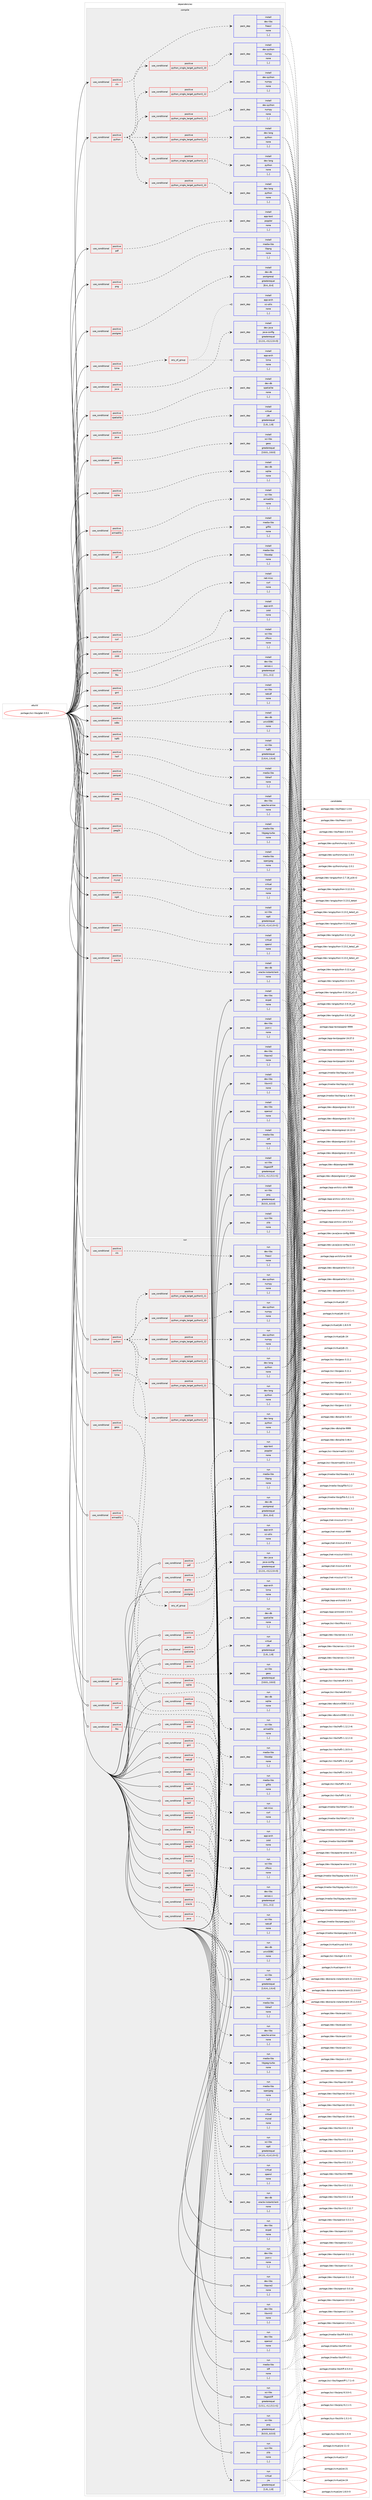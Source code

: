 digraph prolog {

# *************
# Graph options
# *************

newrank=true;
concentrate=true;
compound=true;
graph [rankdir=LR,fontname=Helvetica,fontsize=10,ranksep=1.5];#, ranksep=2.5, nodesep=0.2];
edge  [arrowhead=vee];
node  [fontname=Helvetica,fontsize=10];

# **********
# The ebuild
# **********

subgraph cluster_leftcol {
color=gray;
label=<<i>ebuild</i>>;
id [label="portage://sci-libs/gdal-3.9.0", color=red, width=4, href="../sci-libs/gdal-3.9.0.svg"];
}

# ****************
# The dependencies
# ****************

subgraph cluster_midcol {
color=gray;
label=<<i>dependencies</i>>;
subgraph cluster_compile {
fillcolor="#eeeeee";
style=filled;
label=<<i>compile</i>>;
subgraph cond106165 {
dependency401833 [label=<<TABLE BORDER="0" CELLBORDER="1" CELLSPACING="0" CELLPADDING="4"><TR><TD ROWSPAN="3" CELLPADDING="10">use_conditional</TD></TR><TR><TD>positive</TD></TR><TR><TD>armadillo</TD></TR></TABLE>>, shape=none, color=red];
subgraph pack292817 {
dependency401834 [label=<<TABLE BORDER="0" CELLBORDER="1" CELLSPACING="0" CELLPADDING="4" WIDTH="220"><TR><TD ROWSPAN="6" CELLPADDING="30">pack_dep</TD></TR><TR><TD WIDTH="110">install</TD></TR><TR><TD>sci-libs</TD></TR><TR><TD>armadillo</TD></TR><TR><TD>none</TD></TR><TR><TD>[,,]</TD></TR></TABLE>>, shape=none, color=blue];
}
dependency401833:e -> dependency401834:w [weight=20,style="dashed",arrowhead="vee"];
}
id:e -> dependency401833:w [weight=20,style="solid",arrowhead="vee"];
subgraph cond106166 {
dependency401835 [label=<<TABLE BORDER="0" CELLBORDER="1" CELLSPACING="0" CELLPADDING="4"><TR><TD ROWSPAN="3" CELLPADDING="10">use_conditional</TD></TR><TR><TD>positive</TD></TR><TR><TD>curl</TD></TR></TABLE>>, shape=none, color=red];
subgraph pack292818 {
dependency401836 [label=<<TABLE BORDER="0" CELLBORDER="1" CELLSPACING="0" CELLPADDING="4" WIDTH="220"><TR><TD ROWSPAN="6" CELLPADDING="30">pack_dep</TD></TR><TR><TD WIDTH="110">install</TD></TR><TR><TD>net-misc</TD></TR><TR><TD>curl</TD></TR><TR><TD>none</TD></TR><TR><TD>[,,]</TD></TR></TABLE>>, shape=none, color=blue];
}
dependency401835:e -> dependency401836:w [weight=20,style="dashed",arrowhead="vee"];
}
id:e -> dependency401835:w [weight=20,style="solid",arrowhead="vee"];
subgraph cond106167 {
dependency401837 [label=<<TABLE BORDER="0" CELLBORDER="1" CELLSPACING="0" CELLPADDING="4"><TR><TD ROWSPAN="3" CELLPADDING="10">use_conditional</TD></TR><TR><TD>positive</TD></TR><TR><TD>fits</TD></TR></TABLE>>, shape=none, color=red];
subgraph pack292819 {
dependency401838 [label=<<TABLE BORDER="0" CELLBORDER="1" CELLSPACING="0" CELLPADDING="4" WIDTH="220"><TR><TD ROWSPAN="6" CELLPADDING="30">pack_dep</TD></TR><TR><TD WIDTH="110">install</TD></TR><TR><TD>sci-libs</TD></TR><TR><TD>cfitsio</TD></TR><TR><TD>none</TD></TR><TR><TD>[,,]</TD></TR></TABLE>>, shape=none, color=blue];
}
dependency401837:e -> dependency401838:w [weight=20,style="dashed",arrowhead="vee"];
}
id:e -> dependency401837:w [weight=20,style="solid",arrowhead="vee"];
subgraph cond106168 {
dependency401839 [label=<<TABLE BORDER="0" CELLBORDER="1" CELLSPACING="0" CELLPADDING="4"><TR><TD ROWSPAN="3" CELLPADDING="10">use_conditional</TD></TR><TR><TD>positive</TD></TR><TR><TD>geos</TD></TR></TABLE>>, shape=none, color=red];
subgraph pack292820 {
dependency401840 [label=<<TABLE BORDER="0" CELLBORDER="1" CELLSPACING="0" CELLPADDING="4" WIDTH="220"><TR><TD ROWSPAN="6" CELLPADDING="30">pack_dep</TD></TR><TR><TD WIDTH="110">install</TD></TR><TR><TD>sci-libs</TD></TR><TR><TD>geos</TD></TR><TR><TD>greaterequal</TD></TR><TR><TD>[3.8.0,,,3.8.0]</TD></TR></TABLE>>, shape=none, color=blue];
}
dependency401839:e -> dependency401840:w [weight=20,style="dashed",arrowhead="vee"];
}
id:e -> dependency401839:w [weight=20,style="solid",arrowhead="vee"];
subgraph cond106169 {
dependency401841 [label=<<TABLE BORDER="0" CELLBORDER="1" CELLSPACING="0" CELLPADDING="4"><TR><TD ROWSPAN="3" CELLPADDING="10">use_conditional</TD></TR><TR><TD>positive</TD></TR><TR><TD>gif</TD></TR></TABLE>>, shape=none, color=red];
subgraph pack292821 {
dependency401842 [label=<<TABLE BORDER="0" CELLBORDER="1" CELLSPACING="0" CELLPADDING="4" WIDTH="220"><TR><TD ROWSPAN="6" CELLPADDING="30">pack_dep</TD></TR><TR><TD WIDTH="110">install</TD></TR><TR><TD>media-libs</TD></TR><TR><TD>giflib</TD></TR><TR><TD>none</TD></TR><TR><TD>[,,]</TD></TR></TABLE>>, shape=none, color=blue];
}
dependency401841:e -> dependency401842:w [weight=20,style="dashed",arrowhead="vee"];
}
id:e -> dependency401841:w [weight=20,style="solid",arrowhead="vee"];
subgraph cond106170 {
dependency401843 [label=<<TABLE BORDER="0" CELLBORDER="1" CELLSPACING="0" CELLPADDING="4"><TR><TD ROWSPAN="3" CELLPADDING="10">use_conditional</TD></TR><TR><TD>positive</TD></TR><TR><TD>gml</TD></TR></TABLE>>, shape=none, color=red];
subgraph pack292822 {
dependency401844 [label=<<TABLE BORDER="0" CELLBORDER="1" CELLSPACING="0" CELLPADDING="4" WIDTH="220"><TR><TD ROWSPAN="6" CELLPADDING="30">pack_dep</TD></TR><TR><TD WIDTH="110">install</TD></TR><TR><TD>dev-libs</TD></TR><TR><TD>xerces-c</TD></TR><TR><TD>greaterequal</TD></TR><TR><TD>[3.1,,,3.1]</TD></TR></TABLE>>, shape=none, color=blue];
}
dependency401843:e -> dependency401844:w [weight=20,style="dashed",arrowhead="vee"];
}
id:e -> dependency401843:w [weight=20,style="solid",arrowhead="vee"];
subgraph cond106171 {
dependency401845 [label=<<TABLE BORDER="0" CELLBORDER="1" CELLSPACING="0" CELLPADDING="4"><TR><TD ROWSPAN="3" CELLPADDING="10">use_conditional</TD></TR><TR><TD>positive</TD></TR><TR><TD>hdf5</TD></TR></TABLE>>, shape=none, color=red];
subgraph pack292823 {
dependency401846 [label=<<TABLE BORDER="0" CELLBORDER="1" CELLSPACING="0" CELLPADDING="4" WIDTH="220"><TR><TD ROWSPAN="6" CELLPADDING="30">pack_dep</TD></TR><TR><TD WIDTH="110">install</TD></TR><TR><TD>sci-libs</TD></TR><TR><TD>hdf5</TD></TR><TR><TD>greaterequal</TD></TR><TR><TD>[1.6.4,,,1.6.4]</TD></TR></TABLE>>, shape=none, color=blue];
}
dependency401845:e -> dependency401846:w [weight=20,style="dashed",arrowhead="vee"];
}
id:e -> dependency401845:w [weight=20,style="solid",arrowhead="vee"];
subgraph cond106172 {
dependency401847 [label=<<TABLE BORDER="0" CELLBORDER="1" CELLSPACING="0" CELLPADDING="4"><TR><TD ROWSPAN="3" CELLPADDING="10">use_conditional</TD></TR><TR><TD>positive</TD></TR><TR><TD>heif</TD></TR></TABLE>>, shape=none, color=red];
subgraph pack292824 {
dependency401848 [label=<<TABLE BORDER="0" CELLBORDER="1" CELLSPACING="0" CELLPADDING="4" WIDTH="220"><TR><TD ROWSPAN="6" CELLPADDING="30">pack_dep</TD></TR><TR><TD WIDTH="110">install</TD></TR><TR><TD>media-libs</TD></TR><TR><TD>libheif</TD></TR><TR><TD>none</TD></TR><TR><TD>[,,]</TD></TR></TABLE>>, shape=none, color=blue];
}
dependency401847:e -> dependency401848:w [weight=20,style="dashed",arrowhead="vee"];
}
id:e -> dependency401847:w [weight=20,style="solid",arrowhead="vee"];
subgraph cond106173 {
dependency401849 [label=<<TABLE BORDER="0" CELLBORDER="1" CELLSPACING="0" CELLPADDING="4"><TR><TD ROWSPAN="3" CELLPADDING="10">use_conditional</TD></TR><TR><TD>positive</TD></TR><TR><TD>java</TD></TR></TABLE>>, shape=none, color=red];
subgraph pack292825 {
dependency401850 [label=<<TABLE BORDER="0" CELLBORDER="1" CELLSPACING="0" CELLPADDING="4" WIDTH="220"><TR><TD ROWSPAN="6" CELLPADDING="30">pack_dep</TD></TR><TR><TD WIDTH="110">install</TD></TR><TR><TD>dev-java</TD></TR><TR><TD>java-config</TD></TR><TR><TD>greaterequal</TD></TR><TR><TD>[2.2.0,,-r3,2.2.0-r3]</TD></TR></TABLE>>, shape=none, color=blue];
}
dependency401849:e -> dependency401850:w [weight=20,style="dashed",arrowhead="vee"];
}
id:e -> dependency401849:w [weight=20,style="solid",arrowhead="vee"];
subgraph cond106174 {
dependency401851 [label=<<TABLE BORDER="0" CELLBORDER="1" CELLSPACING="0" CELLPADDING="4"><TR><TD ROWSPAN="3" CELLPADDING="10">use_conditional</TD></TR><TR><TD>positive</TD></TR><TR><TD>java</TD></TR></TABLE>>, shape=none, color=red];
subgraph pack292826 {
dependency401852 [label=<<TABLE BORDER="0" CELLBORDER="1" CELLSPACING="0" CELLPADDING="4" WIDTH="220"><TR><TD ROWSPAN="6" CELLPADDING="30">pack_dep</TD></TR><TR><TD WIDTH="110">install</TD></TR><TR><TD>virtual</TD></TR><TR><TD>jdk</TD></TR><TR><TD>greaterequal</TD></TR><TR><TD>[1.8,,,1.8]</TD></TR></TABLE>>, shape=none, color=blue];
}
dependency401851:e -> dependency401852:w [weight=20,style="dashed",arrowhead="vee"];
}
id:e -> dependency401851:w [weight=20,style="solid",arrowhead="vee"];
subgraph cond106175 {
dependency401853 [label=<<TABLE BORDER="0" CELLBORDER="1" CELLSPACING="0" CELLPADDING="4"><TR><TD ROWSPAN="3" CELLPADDING="10">use_conditional</TD></TR><TR><TD>positive</TD></TR><TR><TD>jpeg</TD></TR></TABLE>>, shape=none, color=red];
subgraph pack292827 {
dependency401854 [label=<<TABLE BORDER="0" CELLBORDER="1" CELLSPACING="0" CELLPADDING="4" WIDTH="220"><TR><TD ROWSPAN="6" CELLPADDING="30">pack_dep</TD></TR><TR><TD WIDTH="110">install</TD></TR><TR><TD>media-libs</TD></TR><TR><TD>libjpeg-turbo</TD></TR><TR><TD>none</TD></TR><TR><TD>[,,]</TD></TR></TABLE>>, shape=none, color=blue];
}
dependency401853:e -> dependency401854:w [weight=20,style="dashed",arrowhead="vee"];
}
id:e -> dependency401853:w [weight=20,style="solid",arrowhead="vee"];
subgraph cond106176 {
dependency401855 [label=<<TABLE BORDER="0" CELLBORDER="1" CELLSPACING="0" CELLPADDING="4"><TR><TD ROWSPAN="3" CELLPADDING="10">use_conditional</TD></TR><TR><TD>positive</TD></TR><TR><TD>jpeg2k</TD></TR></TABLE>>, shape=none, color=red];
subgraph pack292828 {
dependency401856 [label=<<TABLE BORDER="0" CELLBORDER="1" CELLSPACING="0" CELLPADDING="4" WIDTH="220"><TR><TD ROWSPAN="6" CELLPADDING="30">pack_dep</TD></TR><TR><TD WIDTH="110">install</TD></TR><TR><TD>media-libs</TD></TR><TR><TD>openjpeg</TD></TR><TR><TD>none</TD></TR><TR><TD>[,,]</TD></TR></TABLE>>, shape=none, color=blue];
}
dependency401855:e -> dependency401856:w [weight=20,style="dashed",arrowhead="vee"];
}
id:e -> dependency401855:w [weight=20,style="solid",arrowhead="vee"];
subgraph cond106177 {
dependency401857 [label=<<TABLE BORDER="0" CELLBORDER="1" CELLSPACING="0" CELLPADDING="4"><TR><TD ROWSPAN="3" CELLPADDING="10">use_conditional</TD></TR><TR><TD>positive</TD></TR><TR><TD>lzma</TD></TR></TABLE>>, shape=none, color=red];
subgraph any2636 {
dependency401858 [label=<<TABLE BORDER="0" CELLBORDER="1" CELLSPACING="0" CELLPADDING="4"><TR><TD CELLPADDING="10">any_of_group</TD></TR></TABLE>>, shape=none, color=red];subgraph pack292829 {
dependency401859 [label=<<TABLE BORDER="0" CELLBORDER="1" CELLSPACING="0" CELLPADDING="4" WIDTH="220"><TR><TD ROWSPAN="6" CELLPADDING="30">pack_dep</TD></TR><TR><TD WIDTH="110">install</TD></TR><TR><TD>app-arch</TD></TR><TR><TD>xz-utils</TD></TR><TR><TD>none</TD></TR><TR><TD>[,,]</TD></TR></TABLE>>, shape=none, color=blue];
}
dependency401858:e -> dependency401859:w [weight=20,style="dotted",arrowhead="oinv"];
subgraph pack292830 {
dependency401860 [label=<<TABLE BORDER="0" CELLBORDER="1" CELLSPACING="0" CELLPADDING="4" WIDTH="220"><TR><TD ROWSPAN="6" CELLPADDING="30">pack_dep</TD></TR><TR><TD WIDTH="110">install</TD></TR><TR><TD>app-arch</TD></TR><TR><TD>lzma</TD></TR><TR><TD>none</TD></TR><TR><TD>[,,]</TD></TR></TABLE>>, shape=none, color=blue];
}
dependency401858:e -> dependency401860:w [weight=20,style="dotted",arrowhead="oinv"];
}
dependency401857:e -> dependency401858:w [weight=20,style="dashed",arrowhead="vee"];
}
id:e -> dependency401857:w [weight=20,style="solid",arrowhead="vee"];
subgraph cond106178 {
dependency401861 [label=<<TABLE BORDER="0" CELLBORDER="1" CELLSPACING="0" CELLPADDING="4"><TR><TD ROWSPAN="3" CELLPADDING="10">use_conditional</TD></TR><TR><TD>positive</TD></TR><TR><TD>mysql</TD></TR></TABLE>>, shape=none, color=red];
subgraph pack292831 {
dependency401862 [label=<<TABLE BORDER="0" CELLBORDER="1" CELLSPACING="0" CELLPADDING="4" WIDTH="220"><TR><TD ROWSPAN="6" CELLPADDING="30">pack_dep</TD></TR><TR><TD WIDTH="110">install</TD></TR><TR><TD>virtual</TD></TR><TR><TD>mysql</TD></TR><TR><TD>none</TD></TR><TR><TD>[,,]</TD></TR></TABLE>>, shape=none, color=blue];
}
dependency401861:e -> dependency401862:w [weight=20,style="dashed",arrowhead="vee"];
}
id:e -> dependency401861:w [weight=20,style="solid",arrowhead="vee"];
subgraph cond106179 {
dependency401863 [label=<<TABLE BORDER="0" CELLBORDER="1" CELLSPACING="0" CELLPADDING="4"><TR><TD ROWSPAN="3" CELLPADDING="10">use_conditional</TD></TR><TR><TD>positive</TD></TR><TR><TD>netcdf</TD></TR></TABLE>>, shape=none, color=red];
subgraph pack292832 {
dependency401864 [label=<<TABLE BORDER="0" CELLBORDER="1" CELLSPACING="0" CELLPADDING="4" WIDTH="220"><TR><TD ROWSPAN="6" CELLPADDING="30">pack_dep</TD></TR><TR><TD WIDTH="110">install</TD></TR><TR><TD>sci-libs</TD></TR><TR><TD>netcdf</TD></TR><TR><TD>none</TD></TR><TR><TD>[,,]</TD></TR></TABLE>>, shape=none, color=blue];
}
dependency401863:e -> dependency401864:w [weight=20,style="dashed",arrowhead="vee"];
}
id:e -> dependency401863:w [weight=20,style="solid",arrowhead="vee"];
subgraph cond106180 {
dependency401865 [label=<<TABLE BORDER="0" CELLBORDER="1" CELLSPACING="0" CELLPADDING="4"><TR><TD ROWSPAN="3" CELLPADDING="10">use_conditional</TD></TR><TR><TD>positive</TD></TR><TR><TD>odbc</TD></TR></TABLE>>, shape=none, color=red];
subgraph pack292833 {
dependency401866 [label=<<TABLE BORDER="0" CELLBORDER="1" CELLSPACING="0" CELLPADDING="4" WIDTH="220"><TR><TD ROWSPAN="6" CELLPADDING="30">pack_dep</TD></TR><TR><TD WIDTH="110">install</TD></TR><TR><TD>dev-db</TD></TR><TR><TD>unixODBC</TD></TR><TR><TD>none</TD></TR><TR><TD>[,,]</TD></TR></TABLE>>, shape=none, color=blue];
}
dependency401865:e -> dependency401866:w [weight=20,style="dashed",arrowhead="vee"];
}
id:e -> dependency401865:w [weight=20,style="solid",arrowhead="vee"];
subgraph cond106181 {
dependency401867 [label=<<TABLE BORDER="0" CELLBORDER="1" CELLSPACING="0" CELLPADDING="4"><TR><TD ROWSPAN="3" CELLPADDING="10">use_conditional</TD></TR><TR><TD>positive</TD></TR><TR><TD>ogdi</TD></TR></TABLE>>, shape=none, color=red];
subgraph pack292834 {
dependency401868 [label=<<TABLE BORDER="0" CELLBORDER="1" CELLSPACING="0" CELLPADDING="4" WIDTH="220"><TR><TD ROWSPAN="6" CELLPADDING="30">pack_dep</TD></TR><TR><TD WIDTH="110">install</TD></TR><TR><TD>sci-libs</TD></TR><TR><TD>ogdi</TD></TR><TR><TD>greaterequal</TD></TR><TR><TD>[4.1.0,,-r1,4.1.0-r1]</TD></TR></TABLE>>, shape=none, color=blue];
}
dependency401867:e -> dependency401868:w [weight=20,style="dashed",arrowhead="vee"];
}
id:e -> dependency401867:w [weight=20,style="solid",arrowhead="vee"];
subgraph cond106182 {
dependency401869 [label=<<TABLE BORDER="0" CELLBORDER="1" CELLSPACING="0" CELLPADDING="4"><TR><TD ROWSPAN="3" CELLPADDING="10">use_conditional</TD></TR><TR><TD>positive</TD></TR><TR><TD>opencl</TD></TR></TABLE>>, shape=none, color=red];
subgraph pack292835 {
dependency401870 [label=<<TABLE BORDER="0" CELLBORDER="1" CELLSPACING="0" CELLPADDING="4" WIDTH="220"><TR><TD ROWSPAN="6" CELLPADDING="30">pack_dep</TD></TR><TR><TD WIDTH="110">install</TD></TR><TR><TD>virtual</TD></TR><TR><TD>opencl</TD></TR><TR><TD>none</TD></TR><TR><TD>[,,]</TD></TR></TABLE>>, shape=none, color=blue];
}
dependency401869:e -> dependency401870:w [weight=20,style="dashed",arrowhead="vee"];
}
id:e -> dependency401869:w [weight=20,style="solid",arrowhead="vee"];
subgraph cond106183 {
dependency401871 [label=<<TABLE BORDER="0" CELLBORDER="1" CELLSPACING="0" CELLPADDING="4"><TR><TD ROWSPAN="3" CELLPADDING="10">use_conditional</TD></TR><TR><TD>positive</TD></TR><TR><TD>oracle</TD></TR></TABLE>>, shape=none, color=red];
subgraph pack292836 {
dependency401872 [label=<<TABLE BORDER="0" CELLBORDER="1" CELLSPACING="0" CELLPADDING="4" WIDTH="220"><TR><TD ROWSPAN="6" CELLPADDING="30">pack_dep</TD></TR><TR><TD WIDTH="110">install</TD></TR><TR><TD>dev-db</TD></TR><TR><TD>oracle-instantclient</TD></TR><TR><TD>none</TD></TR><TR><TD>[,,]</TD></TR></TABLE>>, shape=none, color=blue];
}
dependency401871:e -> dependency401872:w [weight=20,style="dashed",arrowhead="vee"];
}
id:e -> dependency401871:w [weight=20,style="solid",arrowhead="vee"];
subgraph cond106184 {
dependency401873 [label=<<TABLE BORDER="0" CELLBORDER="1" CELLSPACING="0" CELLPADDING="4"><TR><TD ROWSPAN="3" CELLPADDING="10">use_conditional</TD></TR><TR><TD>positive</TD></TR><TR><TD>parquet</TD></TR></TABLE>>, shape=none, color=red];
subgraph pack292837 {
dependency401874 [label=<<TABLE BORDER="0" CELLBORDER="1" CELLSPACING="0" CELLPADDING="4" WIDTH="220"><TR><TD ROWSPAN="6" CELLPADDING="30">pack_dep</TD></TR><TR><TD WIDTH="110">install</TD></TR><TR><TD>dev-libs</TD></TR><TR><TD>apache-arrow</TD></TR><TR><TD>none</TD></TR><TR><TD>[,,]</TD></TR></TABLE>>, shape=none, color=blue];
}
dependency401873:e -> dependency401874:w [weight=20,style="dashed",arrowhead="vee"];
}
id:e -> dependency401873:w [weight=20,style="solid",arrowhead="vee"];
subgraph cond106185 {
dependency401875 [label=<<TABLE BORDER="0" CELLBORDER="1" CELLSPACING="0" CELLPADDING="4"><TR><TD ROWSPAN="3" CELLPADDING="10">use_conditional</TD></TR><TR><TD>positive</TD></TR><TR><TD>pdf</TD></TR></TABLE>>, shape=none, color=red];
subgraph pack292838 {
dependency401876 [label=<<TABLE BORDER="0" CELLBORDER="1" CELLSPACING="0" CELLPADDING="4" WIDTH="220"><TR><TD ROWSPAN="6" CELLPADDING="30">pack_dep</TD></TR><TR><TD WIDTH="110">install</TD></TR><TR><TD>app-text</TD></TR><TR><TD>poppler</TD></TR><TR><TD>none</TD></TR><TR><TD>[,,]</TD></TR></TABLE>>, shape=none, color=blue];
}
dependency401875:e -> dependency401876:w [weight=20,style="dashed",arrowhead="vee"];
}
id:e -> dependency401875:w [weight=20,style="solid",arrowhead="vee"];
subgraph cond106186 {
dependency401877 [label=<<TABLE BORDER="0" CELLBORDER="1" CELLSPACING="0" CELLPADDING="4"><TR><TD ROWSPAN="3" CELLPADDING="10">use_conditional</TD></TR><TR><TD>positive</TD></TR><TR><TD>png</TD></TR></TABLE>>, shape=none, color=red];
subgraph pack292839 {
dependency401878 [label=<<TABLE BORDER="0" CELLBORDER="1" CELLSPACING="0" CELLPADDING="4" WIDTH="220"><TR><TD ROWSPAN="6" CELLPADDING="30">pack_dep</TD></TR><TR><TD WIDTH="110">install</TD></TR><TR><TD>media-libs</TD></TR><TR><TD>libpng</TD></TR><TR><TD>none</TD></TR><TR><TD>[,,]</TD></TR></TABLE>>, shape=none, color=blue];
}
dependency401877:e -> dependency401878:w [weight=20,style="dashed",arrowhead="vee"];
}
id:e -> dependency401877:w [weight=20,style="solid",arrowhead="vee"];
subgraph cond106187 {
dependency401879 [label=<<TABLE BORDER="0" CELLBORDER="1" CELLSPACING="0" CELLPADDING="4"><TR><TD ROWSPAN="3" CELLPADDING="10">use_conditional</TD></TR><TR><TD>positive</TD></TR><TR><TD>postgres</TD></TR></TABLE>>, shape=none, color=red];
subgraph pack292840 {
dependency401880 [label=<<TABLE BORDER="0" CELLBORDER="1" CELLSPACING="0" CELLPADDING="4" WIDTH="220"><TR><TD ROWSPAN="6" CELLPADDING="30">pack_dep</TD></TR><TR><TD WIDTH="110">install</TD></TR><TR><TD>dev-db</TD></TR><TR><TD>postgresql</TD></TR><TR><TD>greaterequal</TD></TR><TR><TD>[8.4,,,8.4]</TD></TR></TABLE>>, shape=none, color=blue];
}
dependency401879:e -> dependency401880:w [weight=20,style="dashed",arrowhead="vee"];
}
id:e -> dependency401879:w [weight=20,style="solid",arrowhead="vee"];
subgraph cond106188 {
dependency401881 [label=<<TABLE BORDER="0" CELLBORDER="1" CELLSPACING="0" CELLPADDING="4"><TR><TD ROWSPAN="3" CELLPADDING="10">use_conditional</TD></TR><TR><TD>positive</TD></TR><TR><TD>python</TD></TR></TABLE>>, shape=none, color=red];
subgraph cond106189 {
dependency401882 [label=<<TABLE BORDER="0" CELLBORDER="1" CELLSPACING="0" CELLPADDING="4"><TR><TD ROWSPAN="3" CELLPADDING="10">use_conditional</TD></TR><TR><TD>positive</TD></TR><TR><TD>python_single_target_python3_10</TD></TR></TABLE>>, shape=none, color=red];
subgraph pack292841 {
dependency401883 [label=<<TABLE BORDER="0" CELLBORDER="1" CELLSPACING="0" CELLPADDING="4" WIDTH="220"><TR><TD ROWSPAN="6" CELLPADDING="30">pack_dep</TD></TR><TR><TD WIDTH="110">install</TD></TR><TR><TD>dev-lang</TD></TR><TR><TD>python</TD></TR><TR><TD>none</TD></TR><TR><TD>[,,]</TD></TR></TABLE>>, shape=none, color=blue];
}
dependency401882:e -> dependency401883:w [weight=20,style="dashed",arrowhead="vee"];
}
dependency401881:e -> dependency401882:w [weight=20,style="dashed",arrowhead="vee"];
subgraph cond106190 {
dependency401884 [label=<<TABLE BORDER="0" CELLBORDER="1" CELLSPACING="0" CELLPADDING="4"><TR><TD ROWSPAN="3" CELLPADDING="10">use_conditional</TD></TR><TR><TD>positive</TD></TR><TR><TD>python_single_target_python3_11</TD></TR></TABLE>>, shape=none, color=red];
subgraph pack292842 {
dependency401885 [label=<<TABLE BORDER="0" CELLBORDER="1" CELLSPACING="0" CELLPADDING="4" WIDTH="220"><TR><TD ROWSPAN="6" CELLPADDING="30">pack_dep</TD></TR><TR><TD WIDTH="110">install</TD></TR><TR><TD>dev-lang</TD></TR><TR><TD>python</TD></TR><TR><TD>none</TD></TR><TR><TD>[,,]</TD></TR></TABLE>>, shape=none, color=blue];
}
dependency401884:e -> dependency401885:w [weight=20,style="dashed",arrowhead="vee"];
}
dependency401881:e -> dependency401884:w [weight=20,style="dashed",arrowhead="vee"];
subgraph cond106191 {
dependency401886 [label=<<TABLE BORDER="0" CELLBORDER="1" CELLSPACING="0" CELLPADDING="4"><TR><TD ROWSPAN="3" CELLPADDING="10">use_conditional</TD></TR><TR><TD>positive</TD></TR><TR><TD>python_single_target_python3_12</TD></TR></TABLE>>, shape=none, color=red];
subgraph pack292843 {
dependency401887 [label=<<TABLE BORDER="0" CELLBORDER="1" CELLSPACING="0" CELLPADDING="4" WIDTH="220"><TR><TD ROWSPAN="6" CELLPADDING="30">pack_dep</TD></TR><TR><TD WIDTH="110">install</TD></TR><TR><TD>dev-lang</TD></TR><TR><TD>python</TD></TR><TR><TD>none</TD></TR><TR><TD>[,,]</TD></TR></TABLE>>, shape=none, color=blue];
}
dependency401886:e -> dependency401887:w [weight=20,style="dashed",arrowhead="vee"];
}
dependency401881:e -> dependency401886:w [weight=20,style="dashed",arrowhead="vee"];
subgraph cond106192 {
dependency401888 [label=<<TABLE BORDER="0" CELLBORDER="1" CELLSPACING="0" CELLPADDING="4"><TR><TD ROWSPAN="3" CELLPADDING="10">use_conditional</TD></TR><TR><TD>positive</TD></TR><TR><TD>python_single_target_python3_10</TD></TR></TABLE>>, shape=none, color=red];
subgraph pack292844 {
dependency401889 [label=<<TABLE BORDER="0" CELLBORDER="1" CELLSPACING="0" CELLPADDING="4" WIDTH="220"><TR><TD ROWSPAN="6" CELLPADDING="30">pack_dep</TD></TR><TR><TD WIDTH="110">install</TD></TR><TR><TD>dev-python</TD></TR><TR><TD>numpy</TD></TR><TR><TD>none</TD></TR><TR><TD>[,,]</TD></TR></TABLE>>, shape=none, color=blue];
}
dependency401888:e -> dependency401889:w [weight=20,style="dashed",arrowhead="vee"];
}
dependency401881:e -> dependency401888:w [weight=20,style="dashed",arrowhead="vee"];
subgraph cond106193 {
dependency401890 [label=<<TABLE BORDER="0" CELLBORDER="1" CELLSPACING="0" CELLPADDING="4"><TR><TD ROWSPAN="3" CELLPADDING="10">use_conditional</TD></TR><TR><TD>positive</TD></TR><TR><TD>python_single_target_python3_11</TD></TR></TABLE>>, shape=none, color=red];
subgraph pack292845 {
dependency401891 [label=<<TABLE BORDER="0" CELLBORDER="1" CELLSPACING="0" CELLPADDING="4" WIDTH="220"><TR><TD ROWSPAN="6" CELLPADDING="30">pack_dep</TD></TR><TR><TD WIDTH="110">install</TD></TR><TR><TD>dev-python</TD></TR><TR><TD>numpy</TD></TR><TR><TD>none</TD></TR><TR><TD>[,,]</TD></TR></TABLE>>, shape=none, color=blue];
}
dependency401890:e -> dependency401891:w [weight=20,style="dashed",arrowhead="vee"];
}
dependency401881:e -> dependency401890:w [weight=20,style="dashed",arrowhead="vee"];
subgraph cond106194 {
dependency401892 [label=<<TABLE BORDER="0" CELLBORDER="1" CELLSPACING="0" CELLPADDING="4"><TR><TD ROWSPAN="3" CELLPADDING="10">use_conditional</TD></TR><TR><TD>positive</TD></TR><TR><TD>python_single_target_python3_12</TD></TR></TABLE>>, shape=none, color=red];
subgraph pack292846 {
dependency401893 [label=<<TABLE BORDER="0" CELLBORDER="1" CELLSPACING="0" CELLPADDING="4" WIDTH="220"><TR><TD ROWSPAN="6" CELLPADDING="30">pack_dep</TD></TR><TR><TD WIDTH="110">install</TD></TR><TR><TD>dev-python</TD></TR><TR><TD>numpy</TD></TR><TR><TD>none</TD></TR><TR><TD>[,,]</TD></TR></TABLE>>, shape=none, color=blue];
}
dependency401892:e -> dependency401893:w [weight=20,style="dashed",arrowhead="vee"];
}
dependency401881:e -> dependency401892:w [weight=20,style="dashed",arrowhead="vee"];
}
id:e -> dependency401881:w [weight=20,style="solid",arrowhead="vee"];
subgraph cond106195 {
dependency401894 [label=<<TABLE BORDER="0" CELLBORDER="1" CELLSPACING="0" CELLPADDING="4"><TR><TD ROWSPAN="3" CELLPADDING="10">use_conditional</TD></TR><TR><TD>positive</TD></TR><TR><TD>spatialite</TD></TR></TABLE>>, shape=none, color=red];
subgraph pack292847 {
dependency401895 [label=<<TABLE BORDER="0" CELLBORDER="1" CELLSPACING="0" CELLPADDING="4" WIDTH="220"><TR><TD ROWSPAN="6" CELLPADDING="30">pack_dep</TD></TR><TR><TD WIDTH="110">install</TD></TR><TR><TD>dev-db</TD></TR><TR><TD>spatialite</TD></TR><TR><TD>none</TD></TR><TR><TD>[,,]</TD></TR></TABLE>>, shape=none, color=blue];
}
dependency401894:e -> dependency401895:w [weight=20,style="dashed",arrowhead="vee"];
}
id:e -> dependency401894:w [weight=20,style="solid",arrowhead="vee"];
subgraph cond106196 {
dependency401896 [label=<<TABLE BORDER="0" CELLBORDER="1" CELLSPACING="0" CELLPADDING="4"><TR><TD ROWSPAN="3" CELLPADDING="10">use_conditional</TD></TR><TR><TD>positive</TD></TR><TR><TD>sqlite</TD></TR></TABLE>>, shape=none, color=red];
subgraph pack292848 {
dependency401897 [label=<<TABLE BORDER="0" CELLBORDER="1" CELLSPACING="0" CELLPADDING="4" WIDTH="220"><TR><TD ROWSPAN="6" CELLPADDING="30">pack_dep</TD></TR><TR><TD WIDTH="110">install</TD></TR><TR><TD>dev-db</TD></TR><TR><TD>sqlite</TD></TR><TR><TD>none</TD></TR><TR><TD>[,,]</TD></TR></TABLE>>, shape=none, color=blue];
}
dependency401896:e -> dependency401897:w [weight=20,style="dashed",arrowhead="vee"];
}
id:e -> dependency401896:w [weight=20,style="solid",arrowhead="vee"];
subgraph cond106197 {
dependency401898 [label=<<TABLE BORDER="0" CELLBORDER="1" CELLSPACING="0" CELLPADDING="4"><TR><TD ROWSPAN="3" CELLPADDING="10">use_conditional</TD></TR><TR><TD>positive</TD></TR><TR><TD>webp</TD></TR></TABLE>>, shape=none, color=red];
subgraph pack292849 {
dependency401899 [label=<<TABLE BORDER="0" CELLBORDER="1" CELLSPACING="0" CELLPADDING="4" WIDTH="220"><TR><TD ROWSPAN="6" CELLPADDING="30">pack_dep</TD></TR><TR><TD WIDTH="110">install</TD></TR><TR><TD>media-libs</TD></TR><TR><TD>libwebp</TD></TR><TR><TD>none</TD></TR><TR><TD>[,,]</TD></TR></TABLE>>, shape=none, color=blue];
}
dependency401898:e -> dependency401899:w [weight=20,style="dashed",arrowhead="vee"];
}
id:e -> dependency401898:w [weight=20,style="solid",arrowhead="vee"];
subgraph cond106198 {
dependency401900 [label=<<TABLE BORDER="0" CELLBORDER="1" CELLSPACING="0" CELLPADDING="4"><TR><TD ROWSPAN="3" CELLPADDING="10">use_conditional</TD></TR><TR><TD>positive</TD></TR><TR><TD>xls</TD></TR></TABLE>>, shape=none, color=red];
subgraph pack292850 {
dependency401901 [label=<<TABLE BORDER="0" CELLBORDER="1" CELLSPACING="0" CELLPADDING="4" WIDTH="220"><TR><TD ROWSPAN="6" CELLPADDING="30">pack_dep</TD></TR><TR><TD WIDTH="110">install</TD></TR><TR><TD>dev-libs</TD></TR><TR><TD>freexl</TD></TR><TR><TD>none</TD></TR><TR><TD>[,,]</TD></TR></TABLE>>, shape=none, color=blue];
}
dependency401900:e -> dependency401901:w [weight=20,style="dashed",arrowhead="vee"];
}
id:e -> dependency401900:w [weight=20,style="solid",arrowhead="vee"];
subgraph cond106199 {
dependency401902 [label=<<TABLE BORDER="0" CELLBORDER="1" CELLSPACING="0" CELLPADDING="4"><TR><TD ROWSPAN="3" CELLPADDING="10">use_conditional</TD></TR><TR><TD>positive</TD></TR><TR><TD>zstd</TD></TR></TABLE>>, shape=none, color=red];
subgraph pack292851 {
dependency401903 [label=<<TABLE BORDER="0" CELLBORDER="1" CELLSPACING="0" CELLPADDING="4" WIDTH="220"><TR><TD ROWSPAN="6" CELLPADDING="30">pack_dep</TD></TR><TR><TD WIDTH="110">install</TD></TR><TR><TD>app-arch</TD></TR><TR><TD>zstd</TD></TR><TR><TD>none</TD></TR><TR><TD>[,,]</TD></TR></TABLE>>, shape=none, color=blue];
}
dependency401902:e -> dependency401903:w [weight=20,style="dashed",arrowhead="vee"];
}
id:e -> dependency401902:w [weight=20,style="solid",arrowhead="vee"];
subgraph pack292852 {
dependency401904 [label=<<TABLE BORDER="0" CELLBORDER="1" CELLSPACING="0" CELLPADDING="4" WIDTH="220"><TR><TD ROWSPAN="6" CELLPADDING="30">pack_dep</TD></TR><TR><TD WIDTH="110">install</TD></TR><TR><TD>dev-libs</TD></TR><TR><TD>expat</TD></TR><TR><TD>none</TD></TR><TR><TD>[,,]</TD></TR></TABLE>>, shape=none, color=blue];
}
id:e -> dependency401904:w [weight=20,style="solid",arrowhead="vee"];
subgraph pack292853 {
dependency401905 [label=<<TABLE BORDER="0" CELLBORDER="1" CELLSPACING="0" CELLPADDING="4" WIDTH="220"><TR><TD ROWSPAN="6" CELLPADDING="30">pack_dep</TD></TR><TR><TD WIDTH="110">install</TD></TR><TR><TD>dev-libs</TD></TR><TR><TD>json-c</TD></TR><TR><TD>none</TD></TR><TR><TD>[,,]</TD></TR></TABLE>>, shape=none, color=blue];
}
id:e -> dependency401905:w [weight=20,style="solid",arrowhead="vee"];
subgraph pack292854 {
dependency401906 [label=<<TABLE BORDER="0" CELLBORDER="1" CELLSPACING="0" CELLPADDING="4" WIDTH="220"><TR><TD ROWSPAN="6" CELLPADDING="30">pack_dep</TD></TR><TR><TD WIDTH="110">install</TD></TR><TR><TD>dev-libs</TD></TR><TR><TD>libpcre2</TD></TR><TR><TD>none</TD></TR><TR><TD>[,,]</TD></TR></TABLE>>, shape=none, color=blue];
}
id:e -> dependency401906:w [weight=20,style="solid",arrowhead="vee"];
subgraph pack292855 {
dependency401907 [label=<<TABLE BORDER="0" CELLBORDER="1" CELLSPACING="0" CELLPADDING="4" WIDTH="220"><TR><TD ROWSPAN="6" CELLPADDING="30">pack_dep</TD></TR><TR><TD WIDTH="110">install</TD></TR><TR><TD>dev-libs</TD></TR><TR><TD>libxml2</TD></TR><TR><TD>none</TD></TR><TR><TD>[,,]</TD></TR></TABLE>>, shape=none, color=blue];
}
id:e -> dependency401907:w [weight=20,style="solid",arrowhead="vee"];
subgraph pack292856 {
dependency401908 [label=<<TABLE BORDER="0" CELLBORDER="1" CELLSPACING="0" CELLPADDING="4" WIDTH="220"><TR><TD ROWSPAN="6" CELLPADDING="30">pack_dep</TD></TR><TR><TD WIDTH="110">install</TD></TR><TR><TD>dev-libs</TD></TR><TR><TD>openssl</TD></TR><TR><TD>none</TD></TR><TR><TD>[,,]</TD></TR></TABLE>>, shape=none, color=blue];
}
id:e -> dependency401908:w [weight=20,style="solid",arrowhead="vee"];
subgraph pack292857 {
dependency401909 [label=<<TABLE BORDER="0" CELLBORDER="1" CELLSPACING="0" CELLPADDING="4" WIDTH="220"><TR><TD ROWSPAN="6" CELLPADDING="30">pack_dep</TD></TR><TR><TD WIDTH="110">install</TD></TR><TR><TD>media-libs</TD></TR><TR><TD>tiff</TD></TR><TR><TD>none</TD></TR><TR><TD>[,,]</TD></TR></TABLE>>, shape=none, color=blue];
}
id:e -> dependency401909:w [weight=20,style="solid",arrowhead="vee"];
subgraph pack292858 {
dependency401910 [label=<<TABLE BORDER="0" CELLBORDER="1" CELLSPACING="0" CELLPADDING="4" WIDTH="220"><TR><TD ROWSPAN="6" CELLPADDING="30">pack_dep</TD></TR><TR><TD WIDTH="110">install</TD></TR><TR><TD>sci-libs</TD></TR><TR><TD>libgeotiff</TD></TR><TR><TD>greaterequal</TD></TR><TR><TD>[1.5.1,,-r1,1.5.1-r1]</TD></TR></TABLE>>, shape=none, color=blue];
}
id:e -> dependency401910:w [weight=20,style="solid",arrowhead="vee"];
subgraph pack292859 {
dependency401911 [label=<<TABLE BORDER="0" CELLBORDER="1" CELLSPACING="0" CELLPADDING="4" WIDTH="220"><TR><TD ROWSPAN="6" CELLPADDING="30">pack_dep</TD></TR><TR><TD WIDTH="110">install</TD></TR><TR><TD>sci-libs</TD></TR><TR><TD>proj</TD></TR><TR><TD>greaterequal</TD></TR><TR><TD>[6.0.0,,,6.0.0]</TD></TR></TABLE>>, shape=none, color=blue];
}
id:e -> dependency401911:w [weight=20,style="solid",arrowhead="vee"];
subgraph pack292860 {
dependency401912 [label=<<TABLE BORDER="0" CELLBORDER="1" CELLSPACING="0" CELLPADDING="4" WIDTH="220"><TR><TD ROWSPAN="6" CELLPADDING="30">pack_dep</TD></TR><TR><TD WIDTH="110">install</TD></TR><TR><TD>sys-libs</TD></TR><TR><TD>zlib</TD></TR><TR><TD>none</TD></TR><TR><TD>[,,]</TD></TR></TABLE>>, shape=none, color=blue];
}
id:e -> dependency401912:w [weight=20,style="solid",arrowhead="vee"];
}
subgraph cluster_compileandrun {
fillcolor="#eeeeee";
style=filled;
label=<<i>compile and run</i>>;
}
subgraph cluster_run {
fillcolor="#eeeeee";
style=filled;
label=<<i>run</i>>;
subgraph cond106200 {
dependency401913 [label=<<TABLE BORDER="0" CELLBORDER="1" CELLSPACING="0" CELLPADDING="4"><TR><TD ROWSPAN="3" CELLPADDING="10">use_conditional</TD></TR><TR><TD>positive</TD></TR><TR><TD>armadillo</TD></TR></TABLE>>, shape=none, color=red];
subgraph pack292861 {
dependency401914 [label=<<TABLE BORDER="0" CELLBORDER="1" CELLSPACING="0" CELLPADDING="4" WIDTH="220"><TR><TD ROWSPAN="6" CELLPADDING="30">pack_dep</TD></TR><TR><TD WIDTH="110">run</TD></TR><TR><TD>sci-libs</TD></TR><TR><TD>armadillo</TD></TR><TR><TD>none</TD></TR><TR><TD>[,,]</TD></TR></TABLE>>, shape=none, color=blue];
}
dependency401913:e -> dependency401914:w [weight=20,style="dashed",arrowhead="vee"];
}
id:e -> dependency401913:w [weight=20,style="solid",arrowhead="odot"];
subgraph cond106201 {
dependency401915 [label=<<TABLE BORDER="0" CELLBORDER="1" CELLSPACING="0" CELLPADDING="4"><TR><TD ROWSPAN="3" CELLPADDING="10">use_conditional</TD></TR><TR><TD>positive</TD></TR><TR><TD>curl</TD></TR></TABLE>>, shape=none, color=red];
subgraph pack292862 {
dependency401916 [label=<<TABLE BORDER="0" CELLBORDER="1" CELLSPACING="0" CELLPADDING="4" WIDTH="220"><TR><TD ROWSPAN="6" CELLPADDING="30">pack_dep</TD></TR><TR><TD WIDTH="110">run</TD></TR><TR><TD>net-misc</TD></TR><TR><TD>curl</TD></TR><TR><TD>none</TD></TR><TR><TD>[,,]</TD></TR></TABLE>>, shape=none, color=blue];
}
dependency401915:e -> dependency401916:w [weight=20,style="dashed",arrowhead="vee"];
}
id:e -> dependency401915:w [weight=20,style="solid",arrowhead="odot"];
subgraph cond106202 {
dependency401917 [label=<<TABLE BORDER="0" CELLBORDER="1" CELLSPACING="0" CELLPADDING="4"><TR><TD ROWSPAN="3" CELLPADDING="10">use_conditional</TD></TR><TR><TD>positive</TD></TR><TR><TD>fits</TD></TR></TABLE>>, shape=none, color=red];
subgraph pack292863 {
dependency401918 [label=<<TABLE BORDER="0" CELLBORDER="1" CELLSPACING="0" CELLPADDING="4" WIDTH="220"><TR><TD ROWSPAN="6" CELLPADDING="30">pack_dep</TD></TR><TR><TD WIDTH="110">run</TD></TR><TR><TD>sci-libs</TD></TR><TR><TD>cfitsio</TD></TR><TR><TD>none</TD></TR><TR><TD>[,,]</TD></TR></TABLE>>, shape=none, color=blue];
}
dependency401917:e -> dependency401918:w [weight=20,style="dashed",arrowhead="vee"];
}
id:e -> dependency401917:w [weight=20,style="solid",arrowhead="odot"];
subgraph cond106203 {
dependency401919 [label=<<TABLE BORDER="0" CELLBORDER="1" CELLSPACING="0" CELLPADDING="4"><TR><TD ROWSPAN="3" CELLPADDING="10">use_conditional</TD></TR><TR><TD>positive</TD></TR><TR><TD>geos</TD></TR></TABLE>>, shape=none, color=red];
subgraph pack292864 {
dependency401920 [label=<<TABLE BORDER="0" CELLBORDER="1" CELLSPACING="0" CELLPADDING="4" WIDTH="220"><TR><TD ROWSPAN="6" CELLPADDING="30">pack_dep</TD></TR><TR><TD WIDTH="110">run</TD></TR><TR><TD>sci-libs</TD></TR><TR><TD>geos</TD></TR><TR><TD>greaterequal</TD></TR><TR><TD>[3.8.0,,,3.8.0]</TD></TR></TABLE>>, shape=none, color=blue];
}
dependency401919:e -> dependency401920:w [weight=20,style="dashed",arrowhead="vee"];
}
id:e -> dependency401919:w [weight=20,style="solid",arrowhead="odot"];
subgraph cond106204 {
dependency401921 [label=<<TABLE BORDER="0" CELLBORDER="1" CELLSPACING="0" CELLPADDING="4"><TR><TD ROWSPAN="3" CELLPADDING="10">use_conditional</TD></TR><TR><TD>positive</TD></TR><TR><TD>gif</TD></TR></TABLE>>, shape=none, color=red];
subgraph pack292865 {
dependency401922 [label=<<TABLE BORDER="0" CELLBORDER="1" CELLSPACING="0" CELLPADDING="4" WIDTH="220"><TR><TD ROWSPAN="6" CELLPADDING="30">pack_dep</TD></TR><TR><TD WIDTH="110">run</TD></TR><TR><TD>media-libs</TD></TR><TR><TD>giflib</TD></TR><TR><TD>none</TD></TR><TR><TD>[,,]</TD></TR></TABLE>>, shape=none, color=blue];
}
dependency401921:e -> dependency401922:w [weight=20,style="dashed",arrowhead="vee"];
}
id:e -> dependency401921:w [weight=20,style="solid",arrowhead="odot"];
subgraph cond106205 {
dependency401923 [label=<<TABLE BORDER="0" CELLBORDER="1" CELLSPACING="0" CELLPADDING="4"><TR><TD ROWSPAN="3" CELLPADDING="10">use_conditional</TD></TR><TR><TD>positive</TD></TR><TR><TD>gml</TD></TR></TABLE>>, shape=none, color=red];
subgraph pack292866 {
dependency401924 [label=<<TABLE BORDER="0" CELLBORDER="1" CELLSPACING="0" CELLPADDING="4" WIDTH="220"><TR><TD ROWSPAN="6" CELLPADDING="30">pack_dep</TD></TR><TR><TD WIDTH="110">run</TD></TR><TR><TD>dev-libs</TD></TR><TR><TD>xerces-c</TD></TR><TR><TD>greaterequal</TD></TR><TR><TD>[3.1,,,3.1]</TD></TR></TABLE>>, shape=none, color=blue];
}
dependency401923:e -> dependency401924:w [weight=20,style="dashed",arrowhead="vee"];
}
id:e -> dependency401923:w [weight=20,style="solid",arrowhead="odot"];
subgraph cond106206 {
dependency401925 [label=<<TABLE BORDER="0" CELLBORDER="1" CELLSPACING="0" CELLPADDING="4"><TR><TD ROWSPAN="3" CELLPADDING="10">use_conditional</TD></TR><TR><TD>positive</TD></TR><TR><TD>hdf5</TD></TR></TABLE>>, shape=none, color=red];
subgraph pack292867 {
dependency401926 [label=<<TABLE BORDER="0" CELLBORDER="1" CELLSPACING="0" CELLPADDING="4" WIDTH="220"><TR><TD ROWSPAN="6" CELLPADDING="30">pack_dep</TD></TR><TR><TD WIDTH="110">run</TD></TR><TR><TD>sci-libs</TD></TR><TR><TD>hdf5</TD></TR><TR><TD>greaterequal</TD></TR><TR><TD>[1.6.4,,,1.6.4]</TD></TR></TABLE>>, shape=none, color=blue];
}
dependency401925:e -> dependency401926:w [weight=20,style="dashed",arrowhead="vee"];
}
id:e -> dependency401925:w [weight=20,style="solid",arrowhead="odot"];
subgraph cond106207 {
dependency401927 [label=<<TABLE BORDER="0" CELLBORDER="1" CELLSPACING="0" CELLPADDING="4"><TR><TD ROWSPAN="3" CELLPADDING="10">use_conditional</TD></TR><TR><TD>positive</TD></TR><TR><TD>heif</TD></TR></TABLE>>, shape=none, color=red];
subgraph pack292868 {
dependency401928 [label=<<TABLE BORDER="0" CELLBORDER="1" CELLSPACING="0" CELLPADDING="4" WIDTH="220"><TR><TD ROWSPAN="6" CELLPADDING="30">pack_dep</TD></TR><TR><TD WIDTH="110">run</TD></TR><TR><TD>media-libs</TD></TR><TR><TD>libheif</TD></TR><TR><TD>none</TD></TR><TR><TD>[,,]</TD></TR></TABLE>>, shape=none, color=blue];
}
dependency401927:e -> dependency401928:w [weight=20,style="dashed",arrowhead="vee"];
}
id:e -> dependency401927:w [weight=20,style="solid",arrowhead="odot"];
subgraph cond106208 {
dependency401929 [label=<<TABLE BORDER="0" CELLBORDER="1" CELLSPACING="0" CELLPADDING="4"><TR><TD ROWSPAN="3" CELLPADDING="10">use_conditional</TD></TR><TR><TD>positive</TD></TR><TR><TD>java</TD></TR></TABLE>>, shape=none, color=red];
subgraph pack292869 {
dependency401930 [label=<<TABLE BORDER="0" CELLBORDER="1" CELLSPACING="0" CELLPADDING="4" WIDTH="220"><TR><TD ROWSPAN="6" CELLPADDING="30">pack_dep</TD></TR><TR><TD WIDTH="110">run</TD></TR><TR><TD>dev-java</TD></TR><TR><TD>java-config</TD></TR><TR><TD>greaterequal</TD></TR><TR><TD>[2.2.0,,-r3,2.2.0-r3]</TD></TR></TABLE>>, shape=none, color=blue];
}
dependency401929:e -> dependency401930:w [weight=20,style="dashed",arrowhead="vee"];
}
id:e -> dependency401929:w [weight=20,style="solid",arrowhead="odot"];
subgraph cond106209 {
dependency401931 [label=<<TABLE BORDER="0" CELLBORDER="1" CELLSPACING="0" CELLPADDING="4"><TR><TD ROWSPAN="3" CELLPADDING="10">use_conditional</TD></TR><TR><TD>positive</TD></TR><TR><TD>java</TD></TR></TABLE>>, shape=none, color=red];
subgraph pack292870 {
dependency401932 [label=<<TABLE BORDER="0" CELLBORDER="1" CELLSPACING="0" CELLPADDING="4" WIDTH="220"><TR><TD ROWSPAN="6" CELLPADDING="30">pack_dep</TD></TR><TR><TD WIDTH="110">run</TD></TR><TR><TD>virtual</TD></TR><TR><TD>jdk</TD></TR><TR><TD>greaterequal</TD></TR><TR><TD>[1.8,,,1.8]</TD></TR></TABLE>>, shape=none, color=blue];
}
dependency401931:e -> dependency401932:w [weight=20,style="dashed",arrowhead="vee"];
}
id:e -> dependency401931:w [weight=20,style="solid",arrowhead="odot"];
subgraph cond106210 {
dependency401933 [label=<<TABLE BORDER="0" CELLBORDER="1" CELLSPACING="0" CELLPADDING="4"><TR><TD ROWSPAN="3" CELLPADDING="10">use_conditional</TD></TR><TR><TD>positive</TD></TR><TR><TD>java</TD></TR></TABLE>>, shape=none, color=red];
subgraph pack292871 {
dependency401934 [label=<<TABLE BORDER="0" CELLBORDER="1" CELLSPACING="0" CELLPADDING="4" WIDTH="220"><TR><TD ROWSPAN="6" CELLPADDING="30">pack_dep</TD></TR><TR><TD WIDTH="110">run</TD></TR><TR><TD>virtual</TD></TR><TR><TD>jre</TD></TR><TR><TD>greaterequal</TD></TR><TR><TD>[1.8,,,1.8]</TD></TR></TABLE>>, shape=none, color=blue];
}
dependency401933:e -> dependency401934:w [weight=20,style="dashed",arrowhead="vee"];
}
id:e -> dependency401933:w [weight=20,style="solid",arrowhead="odot"];
subgraph cond106211 {
dependency401935 [label=<<TABLE BORDER="0" CELLBORDER="1" CELLSPACING="0" CELLPADDING="4"><TR><TD ROWSPAN="3" CELLPADDING="10">use_conditional</TD></TR><TR><TD>positive</TD></TR><TR><TD>jpeg</TD></TR></TABLE>>, shape=none, color=red];
subgraph pack292872 {
dependency401936 [label=<<TABLE BORDER="0" CELLBORDER="1" CELLSPACING="0" CELLPADDING="4" WIDTH="220"><TR><TD ROWSPAN="6" CELLPADDING="30">pack_dep</TD></TR><TR><TD WIDTH="110">run</TD></TR><TR><TD>media-libs</TD></TR><TR><TD>libjpeg-turbo</TD></TR><TR><TD>none</TD></TR><TR><TD>[,,]</TD></TR></TABLE>>, shape=none, color=blue];
}
dependency401935:e -> dependency401936:w [weight=20,style="dashed",arrowhead="vee"];
}
id:e -> dependency401935:w [weight=20,style="solid",arrowhead="odot"];
subgraph cond106212 {
dependency401937 [label=<<TABLE BORDER="0" CELLBORDER="1" CELLSPACING="0" CELLPADDING="4"><TR><TD ROWSPAN="3" CELLPADDING="10">use_conditional</TD></TR><TR><TD>positive</TD></TR><TR><TD>jpeg2k</TD></TR></TABLE>>, shape=none, color=red];
subgraph pack292873 {
dependency401938 [label=<<TABLE BORDER="0" CELLBORDER="1" CELLSPACING="0" CELLPADDING="4" WIDTH="220"><TR><TD ROWSPAN="6" CELLPADDING="30">pack_dep</TD></TR><TR><TD WIDTH="110">run</TD></TR><TR><TD>media-libs</TD></TR><TR><TD>openjpeg</TD></TR><TR><TD>none</TD></TR><TR><TD>[,,]</TD></TR></TABLE>>, shape=none, color=blue];
}
dependency401937:e -> dependency401938:w [weight=20,style="dashed",arrowhead="vee"];
}
id:e -> dependency401937:w [weight=20,style="solid",arrowhead="odot"];
subgraph cond106213 {
dependency401939 [label=<<TABLE BORDER="0" CELLBORDER="1" CELLSPACING="0" CELLPADDING="4"><TR><TD ROWSPAN="3" CELLPADDING="10">use_conditional</TD></TR><TR><TD>positive</TD></TR><TR><TD>lzma</TD></TR></TABLE>>, shape=none, color=red];
subgraph any2637 {
dependency401940 [label=<<TABLE BORDER="0" CELLBORDER="1" CELLSPACING="0" CELLPADDING="4"><TR><TD CELLPADDING="10">any_of_group</TD></TR></TABLE>>, shape=none, color=red];subgraph pack292874 {
dependency401941 [label=<<TABLE BORDER="0" CELLBORDER="1" CELLSPACING="0" CELLPADDING="4" WIDTH="220"><TR><TD ROWSPAN="6" CELLPADDING="30">pack_dep</TD></TR><TR><TD WIDTH="110">run</TD></TR><TR><TD>app-arch</TD></TR><TR><TD>xz-utils</TD></TR><TR><TD>none</TD></TR><TR><TD>[,,]</TD></TR></TABLE>>, shape=none, color=blue];
}
dependency401940:e -> dependency401941:w [weight=20,style="dotted",arrowhead="oinv"];
subgraph pack292875 {
dependency401942 [label=<<TABLE BORDER="0" CELLBORDER="1" CELLSPACING="0" CELLPADDING="4" WIDTH="220"><TR><TD ROWSPAN="6" CELLPADDING="30">pack_dep</TD></TR><TR><TD WIDTH="110">run</TD></TR><TR><TD>app-arch</TD></TR><TR><TD>lzma</TD></TR><TR><TD>none</TD></TR><TR><TD>[,,]</TD></TR></TABLE>>, shape=none, color=blue];
}
dependency401940:e -> dependency401942:w [weight=20,style="dotted",arrowhead="oinv"];
}
dependency401939:e -> dependency401940:w [weight=20,style="dashed",arrowhead="vee"];
}
id:e -> dependency401939:w [weight=20,style="solid",arrowhead="odot"];
subgraph cond106214 {
dependency401943 [label=<<TABLE BORDER="0" CELLBORDER="1" CELLSPACING="0" CELLPADDING="4"><TR><TD ROWSPAN="3" CELLPADDING="10">use_conditional</TD></TR><TR><TD>positive</TD></TR><TR><TD>mysql</TD></TR></TABLE>>, shape=none, color=red];
subgraph pack292876 {
dependency401944 [label=<<TABLE BORDER="0" CELLBORDER="1" CELLSPACING="0" CELLPADDING="4" WIDTH="220"><TR><TD ROWSPAN="6" CELLPADDING="30">pack_dep</TD></TR><TR><TD WIDTH="110">run</TD></TR><TR><TD>virtual</TD></TR><TR><TD>mysql</TD></TR><TR><TD>none</TD></TR><TR><TD>[,,]</TD></TR></TABLE>>, shape=none, color=blue];
}
dependency401943:e -> dependency401944:w [weight=20,style="dashed",arrowhead="vee"];
}
id:e -> dependency401943:w [weight=20,style="solid",arrowhead="odot"];
subgraph cond106215 {
dependency401945 [label=<<TABLE BORDER="0" CELLBORDER="1" CELLSPACING="0" CELLPADDING="4"><TR><TD ROWSPAN="3" CELLPADDING="10">use_conditional</TD></TR><TR><TD>positive</TD></TR><TR><TD>netcdf</TD></TR></TABLE>>, shape=none, color=red];
subgraph pack292877 {
dependency401946 [label=<<TABLE BORDER="0" CELLBORDER="1" CELLSPACING="0" CELLPADDING="4" WIDTH="220"><TR><TD ROWSPAN="6" CELLPADDING="30">pack_dep</TD></TR><TR><TD WIDTH="110">run</TD></TR><TR><TD>sci-libs</TD></TR><TR><TD>netcdf</TD></TR><TR><TD>none</TD></TR><TR><TD>[,,]</TD></TR></TABLE>>, shape=none, color=blue];
}
dependency401945:e -> dependency401946:w [weight=20,style="dashed",arrowhead="vee"];
}
id:e -> dependency401945:w [weight=20,style="solid",arrowhead="odot"];
subgraph cond106216 {
dependency401947 [label=<<TABLE BORDER="0" CELLBORDER="1" CELLSPACING="0" CELLPADDING="4"><TR><TD ROWSPAN="3" CELLPADDING="10">use_conditional</TD></TR><TR><TD>positive</TD></TR><TR><TD>odbc</TD></TR></TABLE>>, shape=none, color=red];
subgraph pack292878 {
dependency401948 [label=<<TABLE BORDER="0" CELLBORDER="1" CELLSPACING="0" CELLPADDING="4" WIDTH="220"><TR><TD ROWSPAN="6" CELLPADDING="30">pack_dep</TD></TR><TR><TD WIDTH="110">run</TD></TR><TR><TD>dev-db</TD></TR><TR><TD>unixODBC</TD></TR><TR><TD>none</TD></TR><TR><TD>[,,]</TD></TR></TABLE>>, shape=none, color=blue];
}
dependency401947:e -> dependency401948:w [weight=20,style="dashed",arrowhead="vee"];
}
id:e -> dependency401947:w [weight=20,style="solid",arrowhead="odot"];
subgraph cond106217 {
dependency401949 [label=<<TABLE BORDER="0" CELLBORDER="1" CELLSPACING="0" CELLPADDING="4"><TR><TD ROWSPAN="3" CELLPADDING="10">use_conditional</TD></TR><TR><TD>positive</TD></TR><TR><TD>ogdi</TD></TR></TABLE>>, shape=none, color=red];
subgraph pack292879 {
dependency401950 [label=<<TABLE BORDER="0" CELLBORDER="1" CELLSPACING="0" CELLPADDING="4" WIDTH="220"><TR><TD ROWSPAN="6" CELLPADDING="30">pack_dep</TD></TR><TR><TD WIDTH="110">run</TD></TR><TR><TD>sci-libs</TD></TR><TR><TD>ogdi</TD></TR><TR><TD>greaterequal</TD></TR><TR><TD>[4.1.0,,-r1,4.1.0-r1]</TD></TR></TABLE>>, shape=none, color=blue];
}
dependency401949:e -> dependency401950:w [weight=20,style="dashed",arrowhead="vee"];
}
id:e -> dependency401949:w [weight=20,style="solid",arrowhead="odot"];
subgraph cond106218 {
dependency401951 [label=<<TABLE BORDER="0" CELLBORDER="1" CELLSPACING="0" CELLPADDING="4"><TR><TD ROWSPAN="3" CELLPADDING="10">use_conditional</TD></TR><TR><TD>positive</TD></TR><TR><TD>opencl</TD></TR></TABLE>>, shape=none, color=red];
subgraph pack292880 {
dependency401952 [label=<<TABLE BORDER="0" CELLBORDER="1" CELLSPACING="0" CELLPADDING="4" WIDTH="220"><TR><TD ROWSPAN="6" CELLPADDING="30">pack_dep</TD></TR><TR><TD WIDTH="110">run</TD></TR><TR><TD>virtual</TD></TR><TR><TD>opencl</TD></TR><TR><TD>none</TD></TR><TR><TD>[,,]</TD></TR></TABLE>>, shape=none, color=blue];
}
dependency401951:e -> dependency401952:w [weight=20,style="dashed",arrowhead="vee"];
}
id:e -> dependency401951:w [weight=20,style="solid",arrowhead="odot"];
subgraph cond106219 {
dependency401953 [label=<<TABLE BORDER="0" CELLBORDER="1" CELLSPACING="0" CELLPADDING="4"><TR><TD ROWSPAN="3" CELLPADDING="10">use_conditional</TD></TR><TR><TD>positive</TD></TR><TR><TD>oracle</TD></TR></TABLE>>, shape=none, color=red];
subgraph pack292881 {
dependency401954 [label=<<TABLE BORDER="0" CELLBORDER="1" CELLSPACING="0" CELLPADDING="4" WIDTH="220"><TR><TD ROWSPAN="6" CELLPADDING="30">pack_dep</TD></TR><TR><TD WIDTH="110">run</TD></TR><TR><TD>dev-db</TD></TR><TR><TD>oracle-instantclient</TD></TR><TR><TD>none</TD></TR><TR><TD>[,,]</TD></TR></TABLE>>, shape=none, color=blue];
}
dependency401953:e -> dependency401954:w [weight=20,style="dashed",arrowhead="vee"];
}
id:e -> dependency401953:w [weight=20,style="solid",arrowhead="odot"];
subgraph cond106220 {
dependency401955 [label=<<TABLE BORDER="0" CELLBORDER="1" CELLSPACING="0" CELLPADDING="4"><TR><TD ROWSPAN="3" CELLPADDING="10">use_conditional</TD></TR><TR><TD>positive</TD></TR><TR><TD>parquet</TD></TR></TABLE>>, shape=none, color=red];
subgraph pack292882 {
dependency401956 [label=<<TABLE BORDER="0" CELLBORDER="1" CELLSPACING="0" CELLPADDING="4" WIDTH="220"><TR><TD ROWSPAN="6" CELLPADDING="30">pack_dep</TD></TR><TR><TD WIDTH="110">run</TD></TR><TR><TD>dev-libs</TD></TR><TR><TD>apache-arrow</TD></TR><TR><TD>none</TD></TR><TR><TD>[,,]</TD></TR></TABLE>>, shape=none, color=blue];
}
dependency401955:e -> dependency401956:w [weight=20,style="dashed",arrowhead="vee"];
}
id:e -> dependency401955:w [weight=20,style="solid",arrowhead="odot"];
subgraph cond106221 {
dependency401957 [label=<<TABLE BORDER="0" CELLBORDER="1" CELLSPACING="0" CELLPADDING="4"><TR><TD ROWSPAN="3" CELLPADDING="10">use_conditional</TD></TR><TR><TD>positive</TD></TR><TR><TD>pdf</TD></TR></TABLE>>, shape=none, color=red];
subgraph pack292883 {
dependency401958 [label=<<TABLE BORDER="0" CELLBORDER="1" CELLSPACING="0" CELLPADDING="4" WIDTH="220"><TR><TD ROWSPAN="6" CELLPADDING="30">pack_dep</TD></TR><TR><TD WIDTH="110">run</TD></TR><TR><TD>app-text</TD></TR><TR><TD>poppler</TD></TR><TR><TD>none</TD></TR><TR><TD>[,,]</TD></TR></TABLE>>, shape=none, color=blue];
}
dependency401957:e -> dependency401958:w [weight=20,style="dashed",arrowhead="vee"];
}
id:e -> dependency401957:w [weight=20,style="solid",arrowhead="odot"];
subgraph cond106222 {
dependency401959 [label=<<TABLE BORDER="0" CELLBORDER="1" CELLSPACING="0" CELLPADDING="4"><TR><TD ROWSPAN="3" CELLPADDING="10">use_conditional</TD></TR><TR><TD>positive</TD></TR><TR><TD>png</TD></TR></TABLE>>, shape=none, color=red];
subgraph pack292884 {
dependency401960 [label=<<TABLE BORDER="0" CELLBORDER="1" CELLSPACING="0" CELLPADDING="4" WIDTH="220"><TR><TD ROWSPAN="6" CELLPADDING="30">pack_dep</TD></TR><TR><TD WIDTH="110">run</TD></TR><TR><TD>media-libs</TD></TR><TR><TD>libpng</TD></TR><TR><TD>none</TD></TR><TR><TD>[,,]</TD></TR></TABLE>>, shape=none, color=blue];
}
dependency401959:e -> dependency401960:w [weight=20,style="dashed",arrowhead="vee"];
}
id:e -> dependency401959:w [weight=20,style="solid",arrowhead="odot"];
subgraph cond106223 {
dependency401961 [label=<<TABLE BORDER="0" CELLBORDER="1" CELLSPACING="0" CELLPADDING="4"><TR><TD ROWSPAN="3" CELLPADDING="10">use_conditional</TD></TR><TR><TD>positive</TD></TR><TR><TD>postgres</TD></TR></TABLE>>, shape=none, color=red];
subgraph pack292885 {
dependency401962 [label=<<TABLE BORDER="0" CELLBORDER="1" CELLSPACING="0" CELLPADDING="4" WIDTH="220"><TR><TD ROWSPAN="6" CELLPADDING="30">pack_dep</TD></TR><TR><TD WIDTH="110">run</TD></TR><TR><TD>dev-db</TD></TR><TR><TD>postgresql</TD></TR><TR><TD>greaterequal</TD></TR><TR><TD>[8.4,,,8.4]</TD></TR></TABLE>>, shape=none, color=blue];
}
dependency401961:e -> dependency401962:w [weight=20,style="dashed",arrowhead="vee"];
}
id:e -> dependency401961:w [weight=20,style="solid",arrowhead="odot"];
subgraph cond106224 {
dependency401963 [label=<<TABLE BORDER="0" CELLBORDER="1" CELLSPACING="0" CELLPADDING="4"><TR><TD ROWSPAN="3" CELLPADDING="10">use_conditional</TD></TR><TR><TD>positive</TD></TR><TR><TD>python</TD></TR></TABLE>>, shape=none, color=red];
subgraph cond106225 {
dependency401964 [label=<<TABLE BORDER="0" CELLBORDER="1" CELLSPACING="0" CELLPADDING="4"><TR><TD ROWSPAN="3" CELLPADDING="10">use_conditional</TD></TR><TR><TD>positive</TD></TR><TR><TD>python_single_target_python3_10</TD></TR></TABLE>>, shape=none, color=red];
subgraph pack292886 {
dependency401965 [label=<<TABLE BORDER="0" CELLBORDER="1" CELLSPACING="0" CELLPADDING="4" WIDTH="220"><TR><TD ROWSPAN="6" CELLPADDING="30">pack_dep</TD></TR><TR><TD WIDTH="110">run</TD></TR><TR><TD>dev-lang</TD></TR><TR><TD>python</TD></TR><TR><TD>none</TD></TR><TR><TD>[,,]</TD></TR></TABLE>>, shape=none, color=blue];
}
dependency401964:e -> dependency401965:w [weight=20,style="dashed",arrowhead="vee"];
}
dependency401963:e -> dependency401964:w [weight=20,style="dashed",arrowhead="vee"];
subgraph cond106226 {
dependency401966 [label=<<TABLE BORDER="0" CELLBORDER="1" CELLSPACING="0" CELLPADDING="4"><TR><TD ROWSPAN="3" CELLPADDING="10">use_conditional</TD></TR><TR><TD>positive</TD></TR><TR><TD>python_single_target_python3_11</TD></TR></TABLE>>, shape=none, color=red];
subgraph pack292887 {
dependency401967 [label=<<TABLE BORDER="0" CELLBORDER="1" CELLSPACING="0" CELLPADDING="4" WIDTH="220"><TR><TD ROWSPAN="6" CELLPADDING="30">pack_dep</TD></TR><TR><TD WIDTH="110">run</TD></TR><TR><TD>dev-lang</TD></TR><TR><TD>python</TD></TR><TR><TD>none</TD></TR><TR><TD>[,,]</TD></TR></TABLE>>, shape=none, color=blue];
}
dependency401966:e -> dependency401967:w [weight=20,style="dashed",arrowhead="vee"];
}
dependency401963:e -> dependency401966:w [weight=20,style="dashed",arrowhead="vee"];
subgraph cond106227 {
dependency401968 [label=<<TABLE BORDER="0" CELLBORDER="1" CELLSPACING="0" CELLPADDING="4"><TR><TD ROWSPAN="3" CELLPADDING="10">use_conditional</TD></TR><TR><TD>positive</TD></TR><TR><TD>python_single_target_python3_12</TD></TR></TABLE>>, shape=none, color=red];
subgraph pack292888 {
dependency401969 [label=<<TABLE BORDER="0" CELLBORDER="1" CELLSPACING="0" CELLPADDING="4" WIDTH="220"><TR><TD ROWSPAN="6" CELLPADDING="30">pack_dep</TD></TR><TR><TD WIDTH="110">run</TD></TR><TR><TD>dev-lang</TD></TR><TR><TD>python</TD></TR><TR><TD>none</TD></TR><TR><TD>[,,]</TD></TR></TABLE>>, shape=none, color=blue];
}
dependency401968:e -> dependency401969:w [weight=20,style="dashed",arrowhead="vee"];
}
dependency401963:e -> dependency401968:w [weight=20,style="dashed",arrowhead="vee"];
subgraph cond106228 {
dependency401970 [label=<<TABLE BORDER="0" CELLBORDER="1" CELLSPACING="0" CELLPADDING="4"><TR><TD ROWSPAN="3" CELLPADDING="10">use_conditional</TD></TR><TR><TD>positive</TD></TR><TR><TD>python_single_target_python3_10</TD></TR></TABLE>>, shape=none, color=red];
subgraph pack292889 {
dependency401971 [label=<<TABLE BORDER="0" CELLBORDER="1" CELLSPACING="0" CELLPADDING="4" WIDTH="220"><TR><TD ROWSPAN="6" CELLPADDING="30">pack_dep</TD></TR><TR><TD WIDTH="110">run</TD></TR><TR><TD>dev-python</TD></TR><TR><TD>numpy</TD></TR><TR><TD>none</TD></TR><TR><TD>[,,]</TD></TR></TABLE>>, shape=none, color=blue];
}
dependency401970:e -> dependency401971:w [weight=20,style="dashed",arrowhead="vee"];
}
dependency401963:e -> dependency401970:w [weight=20,style="dashed",arrowhead="vee"];
subgraph cond106229 {
dependency401972 [label=<<TABLE BORDER="0" CELLBORDER="1" CELLSPACING="0" CELLPADDING="4"><TR><TD ROWSPAN="3" CELLPADDING="10">use_conditional</TD></TR><TR><TD>positive</TD></TR><TR><TD>python_single_target_python3_11</TD></TR></TABLE>>, shape=none, color=red];
subgraph pack292890 {
dependency401973 [label=<<TABLE BORDER="0" CELLBORDER="1" CELLSPACING="0" CELLPADDING="4" WIDTH="220"><TR><TD ROWSPAN="6" CELLPADDING="30">pack_dep</TD></TR><TR><TD WIDTH="110">run</TD></TR><TR><TD>dev-python</TD></TR><TR><TD>numpy</TD></TR><TR><TD>none</TD></TR><TR><TD>[,,]</TD></TR></TABLE>>, shape=none, color=blue];
}
dependency401972:e -> dependency401973:w [weight=20,style="dashed",arrowhead="vee"];
}
dependency401963:e -> dependency401972:w [weight=20,style="dashed",arrowhead="vee"];
subgraph cond106230 {
dependency401974 [label=<<TABLE BORDER="0" CELLBORDER="1" CELLSPACING="0" CELLPADDING="4"><TR><TD ROWSPAN="3" CELLPADDING="10">use_conditional</TD></TR><TR><TD>positive</TD></TR><TR><TD>python_single_target_python3_12</TD></TR></TABLE>>, shape=none, color=red];
subgraph pack292891 {
dependency401975 [label=<<TABLE BORDER="0" CELLBORDER="1" CELLSPACING="0" CELLPADDING="4" WIDTH="220"><TR><TD ROWSPAN="6" CELLPADDING="30">pack_dep</TD></TR><TR><TD WIDTH="110">run</TD></TR><TR><TD>dev-python</TD></TR><TR><TD>numpy</TD></TR><TR><TD>none</TD></TR><TR><TD>[,,]</TD></TR></TABLE>>, shape=none, color=blue];
}
dependency401974:e -> dependency401975:w [weight=20,style="dashed",arrowhead="vee"];
}
dependency401963:e -> dependency401974:w [weight=20,style="dashed",arrowhead="vee"];
}
id:e -> dependency401963:w [weight=20,style="solid",arrowhead="odot"];
subgraph cond106231 {
dependency401976 [label=<<TABLE BORDER="0" CELLBORDER="1" CELLSPACING="0" CELLPADDING="4"><TR><TD ROWSPAN="3" CELLPADDING="10">use_conditional</TD></TR><TR><TD>positive</TD></TR><TR><TD>spatialite</TD></TR></TABLE>>, shape=none, color=red];
subgraph pack292892 {
dependency401977 [label=<<TABLE BORDER="0" CELLBORDER="1" CELLSPACING="0" CELLPADDING="4" WIDTH="220"><TR><TD ROWSPAN="6" CELLPADDING="30">pack_dep</TD></TR><TR><TD WIDTH="110">run</TD></TR><TR><TD>dev-db</TD></TR><TR><TD>spatialite</TD></TR><TR><TD>none</TD></TR><TR><TD>[,,]</TD></TR></TABLE>>, shape=none, color=blue];
}
dependency401976:e -> dependency401977:w [weight=20,style="dashed",arrowhead="vee"];
}
id:e -> dependency401976:w [weight=20,style="solid",arrowhead="odot"];
subgraph cond106232 {
dependency401978 [label=<<TABLE BORDER="0" CELLBORDER="1" CELLSPACING="0" CELLPADDING="4"><TR><TD ROWSPAN="3" CELLPADDING="10">use_conditional</TD></TR><TR><TD>positive</TD></TR><TR><TD>sqlite</TD></TR></TABLE>>, shape=none, color=red];
subgraph pack292893 {
dependency401979 [label=<<TABLE BORDER="0" CELLBORDER="1" CELLSPACING="0" CELLPADDING="4" WIDTH="220"><TR><TD ROWSPAN="6" CELLPADDING="30">pack_dep</TD></TR><TR><TD WIDTH="110">run</TD></TR><TR><TD>dev-db</TD></TR><TR><TD>sqlite</TD></TR><TR><TD>none</TD></TR><TR><TD>[,,]</TD></TR></TABLE>>, shape=none, color=blue];
}
dependency401978:e -> dependency401979:w [weight=20,style="dashed",arrowhead="vee"];
}
id:e -> dependency401978:w [weight=20,style="solid",arrowhead="odot"];
subgraph cond106233 {
dependency401980 [label=<<TABLE BORDER="0" CELLBORDER="1" CELLSPACING="0" CELLPADDING="4"><TR><TD ROWSPAN="3" CELLPADDING="10">use_conditional</TD></TR><TR><TD>positive</TD></TR><TR><TD>webp</TD></TR></TABLE>>, shape=none, color=red];
subgraph pack292894 {
dependency401981 [label=<<TABLE BORDER="0" CELLBORDER="1" CELLSPACING="0" CELLPADDING="4" WIDTH="220"><TR><TD ROWSPAN="6" CELLPADDING="30">pack_dep</TD></TR><TR><TD WIDTH="110">run</TD></TR><TR><TD>media-libs</TD></TR><TR><TD>libwebp</TD></TR><TR><TD>none</TD></TR><TR><TD>[,,]</TD></TR></TABLE>>, shape=none, color=blue];
}
dependency401980:e -> dependency401981:w [weight=20,style="dashed",arrowhead="vee"];
}
id:e -> dependency401980:w [weight=20,style="solid",arrowhead="odot"];
subgraph cond106234 {
dependency401982 [label=<<TABLE BORDER="0" CELLBORDER="1" CELLSPACING="0" CELLPADDING="4"><TR><TD ROWSPAN="3" CELLPADDING="10">use_conditional</TD></TR><TR><TD>positive</TD></TR><TR><TD>xls</TD></TR></TABLE>>, shape=none, color=red];
subgraph pack292895 {
dependency401983 [label=<<TABLE BORDER="0" CELLBORDER="1" CELLSPACING="0" CELLPADDING="4" WIDTH="220"><TR><TD ROWSPAN="6" CELLPADDING="30">pack_dep</TD></TR><TR><TD WIDTH="110">run</TD></TR><TR><TD>dev-libs</TD></TR><TR><TD>freexl</TD></TR><TR><TD>none</TD></TR><TR><TD>[,,]</TD></TR></TABLE>>, shape=none, color=blue];
}
dependency401982:e -> dependency401983:w [weight=20,style="dashed",arrowhead="vee"];
}
id:e -> dependency401982:w [weight=20,style="solid",arrowhead="odot"];
subgraph cond106235 {
dependency401984 [label=<<TABLE BORDER="0" CELLBORDER="1" CELLSPACING="0" CELLPADDING="4"><TR><TD ROWSPAN="3" CELLPADDING="10">use_conditional</TD></TR><TR><TD>positive</TD></TR><TR><TD>zstd</TD></TR></TABLE>>, shape=none, color=red];
subgraph pack292896 {
dependency401985 [label=<<TABLE BORDER="0" CELLBORDER="1" CELLSPACING="0" CELLPADDING="4" WIDTH="220"><TR><TD ROWSPAN="6" CELLPADDING="30">pack_dep</TD></TR><TR><TD WIDTH="110">run</TD></TR><TR><TD>app-arch</TD></TR><TR><TD>zstd</TD></TR><TR><TD>none</TD></TR><TR><TD>[,,]</TD></TR></TABLE>>, shape=none, color=blue];
}
dependency401984:e -> dependency401985:w [weight=20,style="dashed",arrowhead="vee"];
}
id:e -> dependency401984:w [weight=20,style="solid",arrowhead="odot"];
subgraph pack292897 {
dependency401986 [label=<<TABLE BORDER="0" CELLBORDER="1" CELLSPACING="0" CELLPADDING="4" WIDTH="220"><TR><TD ROWSPAN="6" CELLPADDING="30">pack_dep</TD></TR><TR><TD WIDTH="110">run</TD></TR><TR><TD>dev-libs</TD></TR><TR><TD>expat</TD></TR><TR><TD>none</TD></TR><TR><TD>[,,]</TD></TR></TABLE>>, shape=none, color=blue];
}
id:e -> dependency401986:w [weight=20,style="solid",arrowhead="odot"];
subgraph pack292898 {
dependency401987 [label=<<TABLE BORDER="0" CELLBORDER="1" CELLSPACING="0" CELLPADDING="4" WIDTH="220"><TR><TD ROWSPAN="6" CELLPADDING="30">pack_dep</TD></TR><TR><TD WIDTH="110">run</TD></TR><TR><TD>dev-libs</TD></TR><TR><TD>json-c</TD></TR><TR><TD>none</TD></TR><TR><TD>[,,]</TD></TR></TABLE>>, shape=none, color=blue];
}
id:e -> dependency401987:w [weight=20,style="solid",arrowhead="odot"];
subgraph pack292899 {
dependency401988 [label=<<TABLE BORDER="0" CELLBORDER="1" CELLSPACING="0" CELLPADDING="4" WIDTH="220"><TR><TD ROWSPAN="6" CELLPADDING="30">pack_dep</TD></TR><TR><TD WIDTH="110">run</TD></TR><TR><TD>dev-libs</TD></TR><TR><TD>libpcre2</TD></TR><TR><TD>none</TD></TR><TR><TD>[,,]</TD></TR></TABLE>>, shape=none, color=blue];
}
id:e -> dependency401988:w [weight=20,style="solid",arrowhead="odot"];
subgraph pack292900 {
dependency401989 [label=<<TABLE BORDER="0" CELLBORDER="1" CELLSPACING="0" CELLPADDING="4" WIDTH="220"><TR><TD ROWSPAN="6" CELLPADDING="30">pack_dep</TD></TR><TR><TD WIDTH="110">run</TD></TR><TR><TD>dev-libs</TD></TR><TR><TD>libxml2</TD></TR><TR><TD>none</TD></TR><TR><TD>[,,]</TD></TR></TABLE>>, shape=none, color=blue];
}
id:e -> dependency401989:w [weight=20,style="solid",arrowhead="odot"];
subgraph pack292901 {
dependency401990 [label=<<TABLE BORDER="0" CELLBORDER="1" CELLSPACING="0" CELLPADDING="4" WIDTH="220"><TR><TD ROWSPAN="6" CELLPADDING="30">pack_dep</TD></TR><TR><TD WIDTH="110">run</TD></TR><TR><TD>dev-libs</TD></TR><TR><TD>openssl</TD></TR><TR><TD>none</TD></TR><TR><TD>[,,]</TD></TR></TABLE>>, shape=none, color=blue];
}
id:e -> dependency401990:w [weight=20,style="solid",arrowhead="odot"];
subgraph pack292902 {
dependency401991 [label=<<TABLE BORDER="0" CELLBORDER="1" CELLSPACING="0" CELLPADDING="4" WIDTH="220"><TR><TD ROWSPAN="6" CELLPADDING="30">pack_dep</TD></TR><TR><TD WIDTH="110">run</TD></TR><TR><TD>media-libs</TD></TR><TR><TD>tiff</TD></TR><TR><TD>none</TD></TR><TR><TD>[,,]</TD></TR></TABLE>>, shape=none, color=blue];
}
id:e -> dependency401991:w [weight=20,style="solid",arrowhead="odot"];
subgraph pack292903 {
dependency401992 [label=<<TABLE BORDER="0" CELLBORDER="1" CELLSPACING="0" CELLPADDING="4" WIDTH="220"><TR><TD ROWSPAN="6" CELLPADDING="30">pack_dep</TD></TR><TR><TD WIDTH="110">run</TD></TR><TR><TD>sci-libs</TD></TR><TR><TD>libgeotiff</TD></TR><TR><TD>greaterequal</TD></TR><TR><TD>[1.5.1,,-r1,1.5.1-r1]</TD></TR></TABLE>>, shape=none, color=blue];
}
id:e -> dependency401992:w [weight=20,style="solid",arrowhead="odot"];
subgraph pack292904 {
dependency401993 [label=<<TABLE BORDER="0" CELLBORDER="1" CELLSPACING="0" CELLPADDING="4" WIDTH="220"><TR><TD ROWSPAN="6" CELLPADDING="30">pack_dep</TD></TR><TR><TD WIDTH="110">run</TD></TR><TR><TD>sci-libs</TD></TR><TR><TD>proj</TD></TR><TR><TD>greaterequal</TD></TR><TR><TD>[6.0.0,,,6.0.0]</TD></TR></TABLE>>, shape=none, color=blue];
}
id:e -> dependency401993:w [weight=20,style="solid",arrowhead="odot"];
subgraph pack292905 {
dependency401994 [label=<<TABLE BORDER="0" CELLBORDER="1" CELLSPACING="0" CELLPADDING="4" WIDTH="220"><TR><TD ROWSPAN="6" CELLPADDING="30">pack_dep</TD></TR><TR><TD WIDTH="110">run</TD></TR><TR><TD>sys-libs</TD></TR><TR><TD>zlib</TD></TR><TR><TD>none</TD></TR><TR><TD>[,,]</TD></TR></TABLE>>, shape=none, color=blue];
}
id:e -> dependency401994:w [weight=20,style="solid",arrowhead="odot"];
}
}

# **************
# The candidates
# **************

subgraph cluster_choices {
rank=same;
color=gray;
label=<<i>candidates</i>>;

subgraph choice292817 {
color=black;
nodesep=1;
choice11599105451081059811547971141099710010510810811145495046564650 [label="portage://sci-libs/armadillo-12.8.2", color=red, width=4,href="../sci-libs/armadillo-12.8.2.svg"];
choice115991054510810598115479711410997100105108108111454950465246484511449 [label="portage://sci-libs/armadillo-12.4.0-r1", color=red, width=4,href="../sci-libs/armadillo-12.4.0-r1.svg"];
dependency401834:e -> choice11599105451081059811547971141099710010510810811145495046564650:w [style=dotted,weight="100"];
dependency401834:e -> choice115991054510810598115479711410997100105108108111454950465246484511449:w [style=dotted,weight="100"];
}
subgraph choice292818 {
color=black;
nodesep=1;
choice110101116451091051159947991171141084557575757 [label="portage://net-misc/curl-9999", color=red, width=4,href="../net-misc/curl-9999.svg"];
choice11010111645109105115994799117114108455646574648 [label="portage://net-misc/curl-8.9.0", color=red, width=4,href="../net-misc/curl-8.9.0.svg"];
choice110101116451091051159947991171141084556465646484511449 [label="portage://net-misc/curl-8.8.0-r1", color=red, width=4,href="../net-misc/curl-8.8.0-r1.svg"];
choice11010111645109105115994799117114108455646564648 [label="portage://net-misc/curl-8.8.0", color=red, width=4,href="../net-misc/curl-8.8.0.svg"];
choice110101116451091051159947991171141084556465546494511452 [label="portage://net-misc/curl-8.7.1-r4", color=red, width=4,href="../net-misc/curl-8.7.1-r4.svg"];
choice110101116451091051159947991171141084556465546494511451 [label="portage://net-misc/curl-8.7.1-r3", color=red, width=4,href="../net-misc/curl-8.7.1-r3.svg"];
dependency401836:e -> choice110101116451091051159947991171141084557575757:w [style=dotted,weight="100"];
dependency401836:e -> choice11010111645109105115994799117114108455646574648:w [style=dotted,weight="100"];
dependency401836:e -> choice110101116451091051159947991171141084556465646484511449:w [style=dotted,weight="100"];
dependency401836:e -> choice11010111645109105115994799117114108455646564648:w [style=dotted,weight="100"];
dependency401836:e -> choice110101116451091051159947991171141084556465546494511452:w [style=dotted,weight="100"];
dependency401836:e -> choice110101116451091051159947991171141084556465546494511451:w [style=dotted,weight="100"];
}
subgraph choice292819 {
color=black;
nodesep=1;
choice1159910545108105981154799102105116115105111455246524649 [label="portage://sci-libs/cfitsio-4.4.1", color=red, width=4,href="../sci-libs/cfitsio-4.4.1.svg"];
dependency401838:e -> choice1159910545108105981154799102105116115105111455246524649:w [style=dotted,weight="100"];
}
subgraph choice292820 {
color=black;
nodesep=1;
choice1159910545108105981154710310111111545514649504649 [label="portage://sci-libs/geos-3.12.1", color=red, width=4,href="../sci-libs/geos-3.12.1.svg"];
choice1159910545108105981154710310111111545514649504648 [label="portage://sci-libs/geos-3.12.0", color=red, width=4,href="../sci-libs/geos-3.12.0.svg"];
choice1159910545108105981154710310111111545514649494650 [label="portage://sci-libs/geos-3.11.2", color=red, width=4,href="../sci-libs/geos-3.11.2.svg"];
choice1159910545108105981154710310111111545514649494649 [label="portage://sci-libs/geos-3.11.1", color=red, width=4,href="../sci-libs/geos-3.11.1.svg"];
choice1159910545108105981154710310111111545514649494648 [label="portage://sci-libs/geos-3.11.0", color=red, width=4,href="../sci-libs/geos-3.11.0.svg"];
dependency401840:e -> choice1159910545108105981154710310111111545514649504649:w [style=dotted,weight="100"];
dependency401840:e -> choice1159910545108105981154710310111111545514649504648:w [style=dotted,weight="100"];
dependency401840:e -> choice1159910545108105981154710310111111545514649494650:w [style=dotted,weight="100"];
dependency401840:e -> choice1159910545108105981154710310111111545514649494649:w [style=dotted,weight="100"];
dependency401840:e -> choice1159910545108105981154710310111111545514649494648:w [style=dotted,weight="100"];
}
subgraph choice292821 {
color=black;
nodesep=1;
choice1091011001059745108105981154710310510210810598455346504650 [label="portage://media-libs/giflib-5.2.2", color=red, width=4,href="../media-libs/giflib-5.2.2.svg"];
choice10910110010597451081059811547103105102108105984553465046494511449 [label="portage://media-libs/giflib-5.2.1-r1", color=red, width=4,href="../media-libs/giflib-5.2.1-r1.svg"];
dependency401842:e -> choice1091011001059745108105981154710310510210810598455346504650:w [style=dotted,weight="100"];
dependency401842:e -> choice10910110010597451081059811547103105102108105984553465046494511449:w [style=dotted,weight="100"];
}
subgraph choice292822 {
color=black;
nodesep=1;
choice1001011184510810598115471201011149910111545994557575757 [label="portage://dev-libs/xerces-c-9999", color=red, width=4,href="../dev-libs/xerces-c-9999.svg"];
choice100101118451081059811547120101114991011154599455146504653 [label="portage://dev-libs/xerces-c-3.2.5", color=red, width=4,href="../dev-libs/xerces-c-3.2.5.svg"];
choice1001011184510810598115471201011149910111545994551465046524511451 [label="portage://dev-libs/xerces-c-3.2.4-r3", color=red, width=4,href="../dev-libs/xerces-c-3.2.4-r3.svg"];
choice1001011184510810598115471201011149910111545994551465046524511450 [label="portage://dev-libs/xerces-c-3.2.4-r2", color=red, width=4,href="../dev-libs/xerces-c-3.2.4-r2.svg"];
dependency401844:e -> choice1001011184510810598115471201011149910111545994557575757:w [style=dotted,weight="100"];
dependency401844:e -> choice100101118451081059811547120101114991011154599455146504653:w [style=dotted,weight="100"];
dependency401844:e -> choice1001011184510810598115471201011149910111545994551465046524511451:w [style=dotted,weight="100"];
dependency401844:e -> choice1001011184510810598115471201011149910111545994551465046524511450:w [style=dotted,weight="100"];
}
subgraph choice292823 {
color=black;
nodesep=1;
choice1159910545108105981154710410010253454946495246529511250 [label="portage://sci-libs/hdf5-1.14.4_p2", color=red, width=4,href="../sci-libs/hdf5-1.14.4_p2.svg"];
choice1159910545108105981154710410010253454946495246514511449 [label="portage://sci-libs/hdf5-1.14.3-r1", color=red, width=4,href="../sci-libs/hdf5-1.14.3-r1.svg"];
choice115991054510810598115471041001025345494649524650 [label="portage://sci-libs/hdf5-1.14.2", color=red, width=4,href="../sci-libs/hdf5-1.14.2.svg"];
choice115991054510810598115471041001025345494649524649 [label="portage://sci-libs/hdf5-1.14.1", color=red, width=4,href="../sci-libs/hdf5-1.14.1.svg"];
choice1159910545108105981154710410010253454946495046504511454 [label="portage://sci-libs/hdf5-1.12.2-r6", color=red, width=4,href="../sci-libs/hdf5-1.12.2-r6.svg"];
choice1159910545108105981154710410010253454946495046504511452 [label="portage://sci-libs/hdf5-1.12.2-r4", color=red, width=4,href="../sci-libs/hdf5-1.12.2-r4.svg"];
choice1159910545108105981154710410010253454946494846534511449 [label="portage://sci-libs/hdf5-1.10.5-r1", color=red, width=4,href="../sci-libs/hdf5-1.10.5-r1.svg"];
dependency401846:e -> choice1159910545108105981154710410010253454946495246529511250:w [style=dotted,weight="100"];
dependency401846:e -> choice1159910545108105981154710410010253454946495246514511449:w [style=dotted,weight="100"];
dependency401846:e -> choice115991054510810598115471041001025345494649524650:w [style=dotted,weight="100"];
dependency401846:e -> choice115991054510810598115471041001025345494649524649:w [style=dotted,weight="100"];
dependency401846:e -> choice1159910545108105981154710410010253454946495046504511454:w [style=dotted,weight="100"];
dependency401846:e -> choice1159910545108105981154710410010253454946495046504511452:w [style=dotted,weight="100"];
dependency401846:e -> choice1159910545108105981154710410010253454946494846534511449:w [style=dotted,weight="100"];
}
subgraph choice292824 {
color=black;
nodesep=1;
choice10910110010597451081059811547108105981041011051024557575757 [label="portage://media-libs/libheif-9999", color=red, width=4,href="../media-libs/libheif-9999.svg"];
choice109101100105974510810598115471081059810410110510245494649564649 [label="portage://media-libs/libheif-1.18.1", color=red, width=4,href="../media-libs/libheif-1.18.1.svg"];
choice109101100105974510810598115471081059810410110510245494649554654 [label="portage://media-libs/libheif-1.17.6", color=red, width=4,href="../media-libs/libheif-1.17.6.svg"];
choice1091011001059745108105981154710810598104101105102454946495346504511449 [label="portage://media-libs/libheif-1.15.2-r1", color=red, width=4,href="../media-libs/libheif-1.15.2-r1.svg"];
dependency401848:e -> choice10910110010597451081059811547108105981041011051024557575757:w [style=dotted,weight="100"];
dependency401848:e -> choice109101100105974510810598115471081059810410110510245494649564649:w [style=dotted,weight="100"];
dependency401848:e -> choice109101100105974510810598115471081059810410110510245494649554654:w [style=dotted,weight="100"];
dependency401848:e -> choice1091011001059745108105981154710810598104101105102454946495346504511449:w [style=dotted,weight="100"];
}
subgraph choice292825 {
color=black;
nodesep=1;
choice10010111845106971189747106971189745991111101021051034557575757 [label="portage://dev-java/java-config-9999", color=red, width=4,href="../dev-java/java-config-9999.svg"];
choice1001011184510697118974710697118974599111110102105103455046514652 [label="portage://dev-java/java-config-2.3.4", color=red, width=4,href="../dev-java/java-config-2.3.4.svg"];
dependency401850:e -> choice10010111845106971189747106971189745991111101021051034557575757:w [style=dotted,weight="100"];
dependency401850:e -> choice1001011184510697118974710697118974599111110102105103455046514652:w [style=dotted,weight="100"];
}
subgraph choice292826 {
color=black;
nodesep=1;
choice1181051141161179710847106100107455052 [label="portage://virtual/jdk-24", color=red, width=4,href="../virtual/jdk-24.svg"];
choice1181051141161179710847106100107455049 [label="portage://virtual/jdk-21", color=red, width=4,href="../virtual/jdk-21.svg"];
choice1181051141161179710847106100107454955 [label="portage://virtual/jdk-17", color=red, width=4,href="../virtual/jdk-17.svg"];
choice11810511411611797108471061001074549494511450 [label="portage://virtual/jdk-11-r2", color=red, width=4,href="../virtual/jdk-11-r2.svg"];
choice11810511411611797108471061001074549465646484511457 [label="portage://virtual/jdk-1.8.0-r9", color=red, width=4,href="../virtual/jdk-1.8.0-r9.svg"];
dependency401852:e -> choice1181051141161179710847106100107455052:w [style=dotted,weight="100"];
dependency401852:e -> choice1181051141161179710847106100107455049:w [style=dotted,weight="100"];
dependency401852:e -> choice1181051141161179710847106100107454955:w [style=dotted,weight="100"];
dependency401852:e -> choice11810511411611797108471061001074549494511450:w [style=dotted,weight="100"];
dependency401852:e -> choice11810511411611797108471061001074549465646484511457:w [style=dotted,weight="100"];
}
subgraph choice292827 {
color=black;
nodesep=1;
choice109101100105974510810598115471081059810611210110345116117114981114551464846514511449 [label="portage://media-libs/libjpeg-turbo-3.0.3-r1", color=red, width=4,href="../media-libs/libjpeg-turbo-3.0.3-r1.svg"];
choice10910110010597451081059811547108105981061121011034511611711498111455146484648 [label="portage://media-libs/libjpeg-turbo-3.0.0", color=red, width=4,href="../media-libs/libjpeg-turbo-3.0.0.svg"];
choice109101100105974510810598115471081059810611210110345116117114981114550464946534649 [label="portage://media-libs/libjpeg-turbo-2.1.5.1", color=red, width=4,href="../media-libs/libjpeg-turbo-2.1.5.1.svg"];
dependency401854:e -> choice109101100105974510810598115471081059810611210110345116117114981114551464846514511449:w [style=dotted,weight="100"];
dependency401854:e -> choice10910110010597451081059811547108105981061121011034511611711498111455146484648:w [style=dotted,weight="100"];
dependency401854:e -> choice109101100105974510810598115471081059810611210110345116117114981114550464946534649:w [style=dotted,weight="100"];
}
subgraph choice292828 {
color=black;
nodesep=1;
choice10910110010597451081059811547111112101110106112101103455046534650 [label="portage://media-libs/openjpeg-2.5.2", color=red, width=4,href="../media-libs/openjpeg-2.5.2.svg"];
choice109101100105974510810598115471111121011101061121011034550465346484511454 [label="portage://media-libs/openjpeg-2.5.0-r6", color=red, width=4,href="../media-libs/openjpeg-2.5.0-r6.svg"];
choice109101100105974510810598115471111121011101061121011034550465346484511453 [label="portage://media-libs/openjpeg-2.5.0-r5", color=red, width=4,href="../media-libs/openjpeg-2.5.0-r5.svg"];
dependency401856:e -> choice10910110010597451081059811547111112101110106112101103455046534650:w [style=dotted,weight="100"];
dependency401856:e -> choice109101100105974510810598115471111121011101061121011034550465346484511454:w [style=dotted,weight="100"];
dependency401856:e -> choice109101100105974510810598115471111121011101061121011034550465346484511453:w [style=dotted,weight="100"];
}
subgraph choice292829 {
color=black;
nodesep=1;
choice9711211245971149910447120122451171161051081154557575757 [label="portage://app-arch/xz-utils-9999", color=red, width=4,href="../app-arch/xz-utils-9999.svg"];
choice9711211245971149910447120122451171161051081154553465446504511449 [label="portage://app-arch/xz-utils-5.6.2-r1", color=red, width=4,href="../app-arch/xz-utils-5.6.2-r1.svg"];
choice9711211245971149910447120122451171161051081154553465246554511449 [label="portage://app-arch/xz-utils-5.4.7-r1", color=red, width=4,href="../app-arch/xz-utils-5.4.7-r1.svg"];
choice971121124597114991044712012245117116105108115455346524650 [label="portage://app-arch/xz-utils-5.4.2", color=red, width=4,href="../app-arch/xz-utils-5.4.2.svg"];
dependency401859:e -> choice9711211245971149910447120122451171161051081154557575757:w [style=dotted,weight="100"];
dependency401859:e -> choice9711211245971149910447120122451171161051081154553465446504511449:w [style=dotted,weight="100"];
dependency401859:e -> choice9711211245971149910447120122451171161051081154553465246554511449:w [style=dotted,weight="100"];
dependency401859:e -> choice971121124597114991044712012245117116105108115455346524650:w [style=dotted,weight="100"];
}
subgraph choice292830 {
color=black;
nodesep=1;
choice971121124597114991044710812210997454957464848 [label="portage://app-arch/lzma-19.00", color=red, width=4,href="../app-arch/lzma-19.00.svg"];
dependency401860:e -> choice971121124597114991044710812210997454957464848:w [style=dotted,weight="100"];
}
subgraph choice292831 {
color=black;
nodesep=1;
choice118105114116117971084710912111511310845534654451144951 [label="portage://virtual/mysql-5.6-r13", color=red, width=4,href="../virtual/mysql-5.6-r13.svg"];
dependency401862:e -> choice118105114116117971084710912111511310845534654451144951:w [style=dotted,weight="100"];
}
subgraph choice292832 {
color=black;
nodesep=1;
choice11599105451081059811547110101116991001024552465746504511449 [label="portage://sci-libs/netcdf-4.9.2-r1", color=red, width=4,href="../sci-libs/netcdf-4.9.2-r1.svg"];
choice1159910545108105981154711010111699100102455246574650 [label="portage://sci-libs/netcdf-4.9.2", color=red, width=4,href="../sci-libs/netcdf-4.9.2.svg"];
dependency401864:e -> choice11599105451081059811547110101116991001024552465746504511449:w [style=dotted,weight="100"];
dependency401864:e -> choice1159910545108105981154711010111699100102455246574650:w [style=dotted,weight="100"];
}
subgraph choice292833 {
color=black;
nodesep=1;
choice1001011184510098471171101051207968666745504651464950 [label="portage://dev-db/unixODBC-2.3.12", color=red, width=4,href="../dev-db/unixODBC-2.3.12.svg"];
choice1001011184510098471171101051207968666745504651464949 [label="portage://dev-db/unixODBC-2.3.11", color=red, width=4,href="../dev-db/unixODBC-2.3.11.svg"];
dependency401866:e -> choice1001011184510098471171101051207968666745504651464950:w [style=dotted,weight="100"];
dependency401866:e -> choice1001011184510098471171101051207968666745504651464949:w [style=dotted,weight="100"];
}
subgraph choice292834 {
color=black;
nodesep=1;
choice115991054510810598115471111031001054552464946484511449 [label="portage://sci-libs/ogdi-4.1.0-r1", color=red, width=4,href="../sci-libs/ogdi-4.1.0-r1.svg"];
dependency401868:e -> choice115991054510810598115471111031001054552464946484511449:w [style=dotted,weight="100"];
}
subgraph choice292835 {
color=black;
nodesep=1;
choice11810511411611797108471111121011109910845514511451 [label="portage://virtual/opencl-3-r3", color=red, width=4,href="../virtual/opencl-3-r3.svg"];
dependency401870:e -> choice11810511411611797108471111121011109910845514511451:w [style=dotted,weight="100"];
}
subgraph choice292836 {
color=black;
nodesep=1;
choice1001011184510098471111149799108101451051101151169711011699108105101110116455049464951464846484648 [label="portage://dev-db/oracle-instantclient-21.13.0.0.0", color=red, width=4,href="../dev-db/oracle-instantclient-21.13.0.0.0.svg"];
choice10010111845100984711111497991081014510511011511697110116991081051011101164550494651464846484648 [label="portage://dev-db/oracle-instantclient-21.3.0.0.0", color=red, width=4,href="../dev-db/oracle-instantclient-21.3.0.0.0.svg"];
choice1001011184510098471111149799108101451051101151169711011699108105101110116454957464949464846484648 [label="portage://dev-db/oracle-instantclient-19.11.0.0.0", color=red, width=4,href="../dev-db/oracle-instantclient-19.11.0.0.0.svg"];
dependency401872:e -> choice1001011184510098471111149799108101451051101151169711011699108105101110116455049464951464846484648:w [style=dotted,weight="100"];
dependency401872:e -> choice10010111845100984711111497991081014510511011511697110116991081051011101164550494651464846484648:w [style=dotted,weight="100"];
dependency401872:e -> choice1001011184510098471111149799108101451051101151169711011699108105101110116454957464949464846484648:w [style=dotted,weight="100"];
}
subgraph choice292837 {
color=black;
nodesep=1;
choice100101118451081059811547971129799104101459711411411111945495546484648 [label="portage://dev-libs/apache-arrow-17.0.0", color=red, width=4,href="../dev-libs/apache-arrow-17.0.0.svg"];
choice100101118451081059811547971129799104101459711411411111945495446494648 [label="portage://dev-libs/apache-arrow-16.1.0", color=red, width=4,href="../dev-libs/apache-arrow-16.1.0.svg"];
dependency401874:e -> choice100101118451081059811547971129799104101459711411411111945495546484648:w [style=dotted,weight="100"];
dependency401874:e -> choice100101118451081059811547971129799104101459711411411111945495446494648:w [style=dotted,weight="100"];
}
subgraph choice292838 {
color=black;
nodesep=1;
choice9711211245116101120116471121111121121081011144557575757 [label="portage://app-text/poppler-9999", color=red, width=4,href="../app-text/poppler-9999.svg"];
choice9711211245116101120116471121111121121081011144550524648554648 [label="portage://app-text/poppler-24.07.0", color=red, width=4,href="../app-text/poppler-24.07.0.svg"];
choice9711211245116101120116471121111121121081011144550524648544649 [label="portage://app-text/poppler-24.06.1", color=red, width=4,href="../app-text/poppler-24.06.1.svg"];
choice9711211245116101120116471121111121121081011144550524648524648 [label="portage://app-text/poppler-24.04.0", color=red, width=4,href="../app-text/poppler-24.04.0.svg"];
dependency401876:e -> choice9711211245116101120116471121111121121081011144557575757:w [style=dotted,weight="100"];
dependency401876:e -> choice9711211245116101120116471121111121121081011144550524648554648:w [style=dotted,weight="100"];
dependency401876:e -> choice9711211245116101120116471121111121121081011144550524648544649:w [style=dotted,weight="100"];
dependency401876:e -> choice9711211245116101120116471121111121121081011144550524648524648:w [style=dotted,weight="100"];
}
subgraph choice292839 {
color=black;
nodesep=1;
choice109101100105974510810598115471081059811211010345494654465251 [label="portage://media-libs/libpng-1.6.43", color=red, width=4,href="../media-libs/libpng-1.6.43.svg"];
choice109101100105974510810598115471081059811211010345494654465250 [label="portage://media-libs/libpng-1.6.42", color=red, width=4,href="../media-libs/libpng-1.6.42.svg"];
choice1091011001059745108105981154710810598112110103454946544652484511449 [label="portage://media-libs/libpng-1.6.40-r1", color=red, width=4,href="../media-libs/libpng-1.6.40-r1.svg"];
dependency401878:e -> choice109101100105974510810598115471081059811211010345494654465251:w [style=dotted,weight="100"];
dependency401878:e -> choice109101100105974510810598115471081059811211010345494654465250:w [style=dotted,weight="100"];
dependency401878:e -> choice1091011001059745108105981154710810598112110103454946544652484511449:w [style=dotted,weight="100"];
}
subgraph choice292840 {
color=black;
nodesep=1;
choice1001011184510098471121111151161031141011151131084557575757 [label="portage://dev-db/postgresql-9999", color=red, width=4,href="../dev-db/postgresql-9999.svg"];
choice10010111845100984711211111511610311410111511310845495595981011169750 [label="portage://dev-db/postgresql-17_beta2", color=red, width=4,href="../dev-db/postgresql-17_beta2.svg"];
choice10010111845100984711211111511610311410111511310845495446514511450 [label="portage://dev-db/postgresql-16.3-r2", color=red, width=4,href="../dev-db/postgresql-16.3-r2.svg"];
choice10010111845100984711211111511610311410111511310845495346554511450 [label="portage://dev-db/postgresql-15.7-r2", color=red, width=4,href="../dev-db/postgresql-15.7-r2.svg"];
choice1001011184510098471121111151161031141011151131084549524649504511450 [label="portage://dev-db/postgresql-14.12-r2", color=red, width=4,href="../dev-db/postgresql-14.12-r2.svg"];
choice1001011184510098471121111151161031141011151131084549514649534511450 [label="portage://dev-db/postgresql-13.15-r2", color=red, width=4,href="../dev-db/postgresql-13.15-r2.svg"];
choice1001011184510098471121111151161031141011151131084549504649574511450 [label="portage://dev-db/postgresql-12.19-r2", color=red, width=4,href="../dev-db/postgresql-12.19-r2.svg"];
dependency401880:e -> choice1001011184510098471121111151161031141011151131084557575757:w [style=dotted,weight="100"];
dependency401880:e -> choice10010111845100984711211111511610311410111511310845495595981011169750:w [style=dotted,weight="100"];
dependency401880:e -> choice10010111845100984711211111511610311410111511310845495446514511450:w [style=dotted,weight="100"];
dependency401880:e -> choice10010111845100984711211111511610311410111511310845495346554511450:w [style=dotted,weight="100"];
dependency401880:e -> choice1001011184510098471121111151161031141011151131084549524649504511450:w [style=dotted,weight="100"];
dependency401880:e -> choice1001011184510098471121111151161031141011151131084549514649534511450:w [style=dotted,weight="100"];
dependency401880:e -> choice1001011184510098471121111151161031141011151131084549504649574511450:w [style=dotted,weight="100"];
}
subgraph choice292841 {
color=black;
nodesep=1;
choice1001011184510897110103471121211161041111104551464951464895981011169752 [label="portage://dev-lang/python-3.13.0_beta4", color=red, width=4,href="../dev-lang/python-3.13.0_beta4.svg"];
choice10010111845108971101034711212111610411111045514649514648959810111697519511249 [label="portage://dev-lang/python-3.13.0_beta3_p1", color=red, width=4,href="../dev-lang/python-3.13.0_beta3_p1.svg"];
choice1001011184510897110103471121211161041111104551464951464895981011169751 [label="portage://dev-lang/python-3.13.0_beta3", color=red, width=4,href="../dev-lang/python-3.13.0_beta3.svg"];
choice10010111845108971101034711212111610411111045514649514648959810111697509511257 [label="portage://dev-lang/python-3.13.0_beta2_p9", color=red, width=4,href="../dev-lang/python-3.13.0_beta2_p9.svg"];
choice10010111845108971101034711212111610411111045514649514648959810111697499511251 [label="portage://dev-lang/python-3.13.0_beta1_p3", color=red, width=4,href="../dev-lang/python-3.13.0_beta1_p3.svg"];
choice100101118451089711010347112121116104111110455146495046529511250 [label="portage://dev-lang/python-3.12.4_p2", color=red, width=4,href="../dev-lang/python-3.12.4_p2.svg"];
choice100101118451089711010347112121116104111110455146495046529511249 [label="portage://dev-lang/python-3.12.4_p1", color=red, width=4,href="../dev-lang/python-3.12.4_p1.svg"];
choice100101118451089711010347112121116104111110455146495046514511449 [label="portage://dev-lang/python-3.12.3-r1", color=red, width=4,href="../dev-lang/python-3.12.3-r1.svg"];
choice100101118451089711010347112121116104111110455146494946574511449 [label="portage://dev-lang/python-3.11.9-r1", color=red, width=4,href="../dev-lang/python-3.11.9-r1.svg"];
choice100101118451089711010347112121116104111110455146494846495295112494511449 [label="portage://dev-lang/python-3.10.14_p1-r1", color=red, width=4,href="../dev-lang/python-3.10.14_p1-r1.svg"];
choice100101118451089711010347112121116104111110455146574649579511251 [label="portage://dev-lang/python-3.9.19_p3", color=red, width=4,href="../dev-lang/python-3.9.19_p3.svg"];
choice100101118451089711010347112121116104111110455146564649579511250 [label="portage://dev-lang/python-3.8.19_p2", color=red, width=4,href="../dev-lang/python-3.8.19_p2.svg"];
choice100101118451089711010347112121116104111110455046554649569511249544511450 [label="portage://dev-lang/python-2.7.18_p16-r2", color=red, width=4,href="../dev-lang/python-2.7.18_p16-r2.svg"];
dependency401883:e -> choice1001011184510897110103471121211161041111104551464951464895981011169752:w [style=dotted,weight="100"];
dependency401883:e -> choice10010111845108971101034711212111610411111045514649514648959810111697519511249:w [style=dotted,weight="100"];
dependency401883:e -> choice1001011184510897110103471121211161041111104551464951464895981011169751:w [style=dotted,weight="100"];
dependency401883:e -> choice10010111845108971101034711212111610411111045514649514648959810111697509511257:w [style=dotted,weight="100"];
dependency401883:e -> choice10010111845108971101034711212111610411111045514649514648959810111697499511251:w [style=dotted,weight="100"];
dependency401883:e -> choice100101118451089711010347112121116104111110455146495046529511250:w [style=dotted,weight="100"];
dependency401883:e -> choice100101118451089711010347112121116104111110455146495046529511249:w [style=dotted,weight="100"];
dependency401883:e -> choice100101118451089711010347112121116104111110455146495046514511449:w [style=dotted,weight="100"];
dependency401883:e -> choice100101118451089711010347112121116104111110455146494946574511449:w [style=dotted,weight="100"];
dependency401883:e -> choice100101118451089711010347112121116104111110455146494846495295112494511449:w [style=dotted,weight="100"];
dependency401883:e -> choice100101118451089711010347112121116104111110455146574649579511251:w [style=dotted,weight="100"];
dependency401883:e -> choice100101118451089711010347112121116104111110455146564649579511250:w [style=dotted,weight="100"];
dependency401883:e -> choice100101118451089711010347112121116104111110455046554649569511249544511450:w [style=dotted,weight="100"];
}
subgraph choice292842 {
color=black;
nodesep=1;
choice1001011184510897110103471121211161041111104551464951464895981011169752 [label="portage://dev-lang/python-3.13.0_beta4", color=red, width=4,href="../dev-lang/python-3.13.0_beta4.svg"];
choice10010111845108971101034711212111610411111045514649514648959810111697519511249 [label="portage://dev-lang/python-3.13.0_beta3_p1", color=red, width=4,href="../dev-lang/python-3.13.0_beta3_p1.svg"];
choice1001011184510897110103471121211161041111104551464951464895981011169751 [label="portage://dev-lang/python-3.13.0_beta3", color=red, width=4,href="../dev-lang/python-3.13.0_beta3.svg"];
choice10010111845108971101034711212111610411111045514649514648959810111697509511257 [label="portage://dev-lang/python-3.13.0_beta2_p9", color=red, width=4,href="../dev-lang/python-3.13.0_beta2_p9.svg"];
choice10010111845108971101034711212111610411111045514649514648959810111697499511251 [label="portage://dev-lang/python-3.13.0_beta1_p3", color=red, width=4,href="../dev-lang/python-3.13.0_beta1_p3.svg"];
choice100101118451089711010347112121116104111110455146495046529511250 [label="portage://dev-lang/python-3.12.4_p2", color=red, width=4,href="../dev-lang/python-3.12.4_p2.svg"];
choice100101118451089711010347112121116104111110455146495046529511249 [label="portage://dev-lang/python-3.12.4_p1", color=red, width=4,href="../dev-lang/python-3.12.4_p1.svg"];
choice100101118451089711010347112121116104111110455146495046514511449 [label="portage://dev-lang/python-3.12.3-r1", color=red, width=4,href="../dev-lang/python-3.12.3-r1.svg"];
choice100101118451089711010347112121116104111110455146494946574511449 [label="portage://dev-lang/python-3.11.9-r1", color=red, width=4,href="../dev-lang/python-3.11.9-r1.svg"];
choice100101118451089711010347112121116104111110455146494846495295112494511449 [label="portage://dev-lang/python-3.10.14_p1-r1", color=red, width=4,href="../dev-lang/python-3.10.14_p1-r1.svg"];
choice100101118451089711010347112121116104111110455146574649579511251 [label="portage://dev-lang/python-3.9.19_p3", color=red, width=4,href="../dev-lang/python-3.9.19_p3.svg"];
choice100101118451089711010347112121116104111110455146564649579511250 [label="portage://dev-lang/python-3.8.19_p2", color=red, width=4,href="../dev-lang/python-3.8.19_p2.svg"];
choice100101118451089711010347112121116104111110455046554649569511249544511450 [label="portage://dev-lang/python-2.7.18_p16-r2", color=red, width=4,href="../dev-lang/python-2.7.18_p16-r2.svg"];
dependency401885:e -> choice1001011184510897110103471121211161041111104551464951464895981011169752:w [style=dotted,weight="100"];
dependency401885:e -> choice10010111845108971101034711212111610411111045514649514648959810111697519511249:w [style=dotted,weight="100"];
dependency401885:e -> choice1001011184510897110103471121211161041111104551464951464895981011169751:w [style=dotted,weight="100"];
dependency401885:e -> choice10010111845108971101034711212111610411111045514649514648959810111697509511257:w [style=dotted,weight="100"];
dependency401885:e -> choice10010111845108971101034711212111610411111045514649514648959810111697499511251:w [style=dotted,weight="100"];
dependency401885:e -> choice100101118451089711010347112121116104111110455146495046529511250:w [style=dotted,weight="100"];
dependency401885:e -> choice100101118451089711010347112121116104111110455146495046529511249:w [style=dotted,weight="100"];
dependency401885:e -> choice100101118451089711010347112121116104111110455146495046514511449:w [style=dotted,weight="100"];
dependency401885:e -> choice100101118451089711010347112121116104111110455146494946574511449:w [style=dotted,weight="100"];
dependency401885:e -> choice100101118451089711010347112121116104111110455146494846495295112494511449:w [style=dotted,weight="100"];
dependency401885:e -> choice100101118451089711010347112121116104111110455146574649579511251:w [style=dotted,weight="100"];
dependency401885:e -> choice100101118451089711010347112121116104111110455146564649579511250:w [style=dotted,weight="100"];
dependency401885:e -> choice100101118451089711010347112121116104111110455046554649569511249544511450:w [style=dotted,weight="100"];
}
subgraph choice292843 {
color=black;
nodesep=1;
choice1001011184510897110103471121211161041111104551464951464895981011169752 [label="portage://dev-lang/python-3.13.0_beta4", color=red, width=4,href="../dev-lang/python-3.13.0_beta4.svg"];
choice10010111845108971101034711212111610411111045514649514648959810111697519511249 [label="portage://dev-lang/python-3.13.0_beta3_p1", color=red, width=4,href="../dev-lang/python-3.13.0_beta3_p1.svg"];
choice1001011184510897110103471121211161041111104551464951464895981011169751 [label="portage://dev-lang/python-3.13.0_beta3", color=red, width=4,href="../dev-lang/python-3.13.0_beta3.svg"];
choice10010111845108971101034711212111610411111045514649514648959810111697509511257 [label="portage://dev-lang/python-3.13.0_beta2_p9", color=red, width=4,href="../dev-lang/python-3.13.0_beta2_p9.svg"];
choice10010111845108971101034711212111610411111045514649514648959810111697499511251 [label="portage://dev-lang/python-3.13.0_beta1_p3", color=red, width=4,href="../dev-lang/python-3.13.0_beta1_p3.svg"];
choice100101118451089711010347112121116104111110455146495046529511250 [label="portage://dev-lang/python-3.12.4_p2", color=red, width=4,href="../dev-lang/python-3.12.4_p2.svg"];
choice100101118451089711010347112121116104111110455146495046529511249 [label="portage://dev-lang/python-3.12.4_p1", color=red, width=4,href="../dev-lang/python-3.12.4_p1.svg"];
choice100101118451089711010347112121116104111110455146495046514511449 [label="portage://dev-lang/python-3.12.3-r1", color=red, width=4,href="../dev-lang/python-3.12.3-r1.svg"];
choice100101118451089711010347112121116104111110455146494946574511449 [label="portage://dev-lang/python-3.11.9-r1", color=red, width=4,href="../dev-lang/python-3.11.9-r1.svg"];
choice100101118451089711010347112121116104111110455146494846495295112494511449 [label="portage://dev-lang/python-3.10.14_p1-r1", color=red, width=4,href="../dev-lang/python-3.10.14_p1-r1.svg"];
choice100101118451089711010347112121116104111110455146574649579511251 [label="portage://dev-lang/python-3.9.19_p3", color=red, width=4,href="../dev-lang/python-3.9.19_p3.svg"];
choice100101118451089711010347112121116104111110455146564649579511250 [label="portage://dev-lang/python-3.8.19_p2", color=red, width=4,href="../dev-lang/python-3.8.19_p2.svg"];
choice100101118451089711010347112121116104111110455046554649569511249544511450 [label="portage://dev-lang/python-2.7.18_p16-r2", color=red, width=4,href="../dev-lang/python-2.7.18_p16-r2.svg"];
dependency401887:e -> choice1001011184510897110103471121211161041111104551464951464895981011169752:w [style=dotted,weight="100"];
dependency401887:e -> choice10010111845108971101034711212111610411111045514649514648959810111697519511249:w [style=dotted,weight="100"];
dependency401887:e -> choice1001011184510897110103471121211161041111104551464951464895981011169751:w [style=dotted,weight="100"];
dependency401887:e -> choice10010111845108971101034711212111610411111045514649514648959810111697509511257:w [style=dotted,weight="100"];
dependency401887:e -> choice10010111845108971101034711212111610411111045514649514648959810111697499511251:w [style=dotted,weight="100"];
dependency401887:e -> choice100101118451089711010347112121116104111110455146495046529511250:w [style=dotted,weight="100"];
dependency401887:e -> choice100101118451089711010347112121116104111110455146495046529511249:w [style=dotted,weight="100"];
dependency401887:e -> choice100101118451089711010347112121116104111110455146495046514511449:w [style=dotted,weight="100"];
dependency401887:e -> choice100101118451089711010347112121116104111110455146494946574511449:w [style=dotted,weight="100"];
dependency401887:e -> choice100101118451089711010347112121116104111110455146494846495295112494511449:w [style=dotted,weight="100"];
dependency401887:e -> choice100101118451089711010347112121116104111110455146574649579511251:w [style=dotted,weight="100"];
dependency401887:e -> choice100101118451089711010347112121116104111110455146564649579511250:w [style=dotted,weight="100"];
dependency401887:e -> choice100101118451089711010347112121116104111110455046554649569511249544511450:w [style=dotted,weight="100"];
}
subgraph choice292844 {
color=black;
nodesep=1;
choice1001011184511212111610411111047110117109112121455046484649 [label="portage://dev-python/numpy-2.0.1", color=red, width=4,href="../dev-python/numpy-2.0.1.svg"];
choice1001011184511212111610411111047110117109112121455046484648 [label="portage://dev-python/numpy-2.0.0", color=red, width=4,href="../dev-python/numpy-2.0.0.svg"];
choice100101118451121211161041111104711011710911212145494650544652 [label="portage://dev-python/numpy-1.26.4", color=red, width=4,href="../dev-python/numpy-1.26.4.svg"];
dependency401889:e -> choice1001011184511212111610411111047110117109112121455046484649:w [style=dotted,weight="100"];
dependency401889:e -> choice1001011184511212111610411111047110117109112121455046484648:w [style=dotted,weight="100"];
dependency401889:e -> choice100101118451121211161041111104711011710911212145494650544652:w [style=dotted,weight="100"];
}
subgraph choice292845 {
color=black;
nodesep=1;
choice1001011184511212111610411111047110117109112121455046484649 [label="portage://dev-python/numpy-2.0.1", color=red, width=4,href="../dev-python/numpy-2.0.1.svg"];
choice1001011184511212111610411111047110117109112121455046484648 [label="portage://dev-python/numpy-2.0.0", color=red, width=4,href="../dev-python/numpy-2.0.0.svg"];
choice100101118451121211161041111104711011710911212145494650544652 [label="portage://dev-python/numpy-1.26.4", color=red, width=4,href="../dev-python/numpy-1.26.4.svg"];
dependency401891:e -> choice1001011184511212111610411111047110117109112121455046484649:w [style=dotted,weight="100"];
dependency401891:e -> choice1001011184511212111610411111047110117109112121455046484648:w [style=dotted,weight="100"];
dependency401891:e -> choice100101118451121211161041111104711011710911212145494650544652:w [style=dotted,weight="100"];
}
subgraph choice292846 {
color=black;
nodesep=1;
choice1001011184511212111610411111047110117109112121455046484649 [label="portage://dev-python/numpy-2.0.1", color=red, width=4,href="../dev-python/numpy-2.0.1.svg"];
choice1001011184511212111610411111047110117109112121455046484648 [label="portage://dev-python/numpy-2.0.0", color=red, width=4,href="../dev-python/numpy-2.0.0.svg"];
choice100101118451121211161041111104711011710911212145494650544652 [label="portage://dev-python/numpy-1.26.4", color=red, width=4,href="../dev-python/numpy-1.26.4.svg"];
dependency401893:e -> choice1001011184511212111610411111047110117109112121455046484649:w [style=dotted,weight="100"];
dependency401893:e -> choice1001011184511212111610411111047110117109112121455046484648:w [style=dotted,weight="100"];
dependency401893:e -> choice100101118451121211161041111104711011710911212145494650544652:w [style=dotted,weight="100"];
}
subgraph choice292847 {
color=black;
nodesep=1;
choice10010111845100984711511297116105971081051161014553464946484511449 [label="portage://dev-db/spatialite-5.1.0-r1", color=red, width=4,href="../dev-db/spatialite-5.1.0-r1.svg"];
choice10010111845100984711511297116105971081051161014553464846494511450 [label="portage://dev-db/spatialite-5.0.1-r2", color=red, width=4,href="../dev-db/spatialite-5.0.1-r2.svg"];
choice10010111845100984711511297116105971081051161014553464846494511449 [label="portage://dev-db/spatialite-5.0.1-r1", color=red, width=4,href="../dev-db/spatialite-5.0.1-r1.svg"];
dependency401895:e -> choice10010111845100984711511297116105971081051161014553464946484511449:w [style=dotted,weight="100"];
dependency401895:e -> choice10010111845100984711511297116105971081051161014553464846494511450:w [style=dotted,weight="100"];
dependency401895:e -> choice10010111845100984711511297116105971081051161014553464846494511449:w [style=dotted,weight="100"];
}
subgraph choice292848 {
color=black;
nodesep=1;
choice1001011184510098471151131081051161014557575757 [label="portage://dev-db/sqlite-9999", color=red, width=4,href="../dev-db/sqlite-9999.svg"];
choice10010111845100984711511310810511610145514652544648 [label="portage://dev-db/sqlite-3.46.0", color=red, width=4,href="../dev-db/sqlite-3.46.0.svg"];
choice10010111845100984711511310810511610145514652534651 [label="portage://dev-db/sqlite-3.45.3", color=red, width=4,href="../dev-db/sqlite-3.45.3.svg"];
dependency401897:e -> choice1001011184510098471151131081051161014557575757:w [style=dotted,weight="100"];
dependency401897:e -> choice10010111845100984711511310810511610145514652544648:w [style=dotted,weight="100"];
dependency401897:e -> choice10010111845100984711511310810511610145514652534651:w [style=dotted,weight="100"];
}
subgraph choice292849 {
color=black;
nodesep=1;
choice109101100105974510810598115471081059811910198112454946524648 [label="portage://media-libs/libwebp-1.4.0", color=red, width=4,href="../media-libs/libwebp-1.4.0.svg"];
choice109101100105974510810598115471081059811910198112454946514650 [label="portage://media-libs/libwebp-1.3.2", color=red, width=4,href="../media-libs/libwebp-1.3.2.svg"];
dependency401899:e -> choice109101100105974510810598115471081059811910198112454946524648:w [style=dotted,weight="100"];
dependency401899:e -> choice109101100105974510810598115471081059811910198112454946514650:w [style=dotted,weight="100"];
}
subgraph choice292850 {
color=black;
nodesep=1;
choice1001011184510810598115471021141011011201084550464846484511449 [label="portage://dev-libs/freexl-2.0.0-r1", color=red, width=4,href="../dev-libs/freexl-2.0.0-r1.svg"];
choice100101118451081059811547102114101101120108454946484654 [label="portage://dev-libs/freexl-1.0.6", color=red, width=4,href="../dev-libs/freexl-1.0.6.svg"];
choice100101118451081059811547102114101101120108454946484653 [label="portage://dev-libs/freexl-1.0.5", color=red, width=4,href="../dev-libs/freexl-1.0.5.svg"];
dependency401901:e -> choice1001011184510810598115471021141011011201084550464846484511449:w [style=dotted,weight="100"];
dependency401901:e -> choice100101118451081059811547102114101101120108454946484654:w [style=dotted,weight="100"];
dependency401901:e -> choice100101118451081059811547102114101101120108454946484653:w [style=dotted,weight="100"];
}
subgraph choice292851 {
color=black;
nodesep=1;
choice9711211245971149910447122115116100454946534654 [label="portage://app-arch/zstd-1.5.6", color=red, width=4,href="../app-arch/zstd-1.5.6.svg"];
choice97112112459711499104471221151161004549465346534511449 [label="portage://app-arch/zstd-1.5.5-r1", color=red, width=4,href="../app-arch/zstd-1.5.5-r1.svg"];
choice9711211245971149910447122115116100454946534653 [label="portage://app-arch/zstd-1.5.5", color=red, width=4,href="../app-arch/zstd-1.5.5.svg"];
dependency401903:e -> choice9711211245971149910447122115116100454946534654:w [style=dotted,weight="100"];
dependency401903:e -> choice97112112459711499104471221151161004549465346534511449:w [style=dotted,weight="100"];
dependency401903:e -> choice9711211245971149910447122115116100454946534653:w [style=dotted,weight="100"];
}
subgraph choice292852 {
color=black;
nodesep=1;
choice10010111845108105981154710112011297116455046544650 [label="portage://dev-libs/expat-2.6.2", color=red, width=4,href="../dev-libs/expat-2.6.2.svg"];
choice10010111845108105981154710112011297116455046544649 [label="portage://dev-libs/expat-2.6.1", color=red, width=4,href="../dev-libs/expat-2.6.1.svg"];
choice10010111845108105981154710112011297116455046544648 [label="portage://dev-libs/expat-2.6.0", color=red, width=4,href="../dev-libs/expat-2.6.0.svg"];
choice10010111845108105981154710112011297116455046534648 [label="portage://dev-libs/expat-2.5.0", color=red, width=4,href="../dev-libs/expat-2.5.0.svg"];
dependency401904:e -> choice10010111845108105981154710112011297116455046544650:w [style=dotted,weight="100"];
dependency401904:e -> choice10010111845108105981154710112011297116455046544649:w [style=dotted,weight="100"];
dependency401904:e -> choice10010111845108105981154710112011297116455046544648:w [style=dotted,weight="100"];
dependency401904:e -> choice10010111845108105981154710112011297116455046534648:w [style=dotted,weight="100"];
}
subgraph choice292853 {
color=black;
nodesep=1;
choice10010111845108105981154710611511111045994557575757 [label="portage://dev-libs/json-c-9999", color=red, width=4,href="../dev-libs/json-c-9999.svg"];
choice10010111845108105981154710611511111045994548464955 [label="portage://dev-libs/json-c-0.17", color=red, width=4,href="../dev-libs/json-c-0.17.svg"];
dependency401905:e -> choice10010111845108105981154710611511111045994557575757:w [style=dotted,weight="100"];
dependency401905:e -> choice10010111845108105981154710611511111045994548464955:w [style=dotted,weight="100"];
}
subgraph choice292854 {
color=black;
nodesep=1;
choice1001011184510810598115471081059811299114101504549484652524511449 [label="portage://dev-libs/libpcre2-10.44-r1", color=red, width=4,href="../dev-libs/libpcre2-10.44-r1.svg"];
choice100101118451081059811547108105981129911410150454948465251 [label="portage://dev-libs/libpcre2-10.43", color=red, width=4,href="../dev-libs/libpcre2-10.43.svg"];
choice1001011184510810598115471081059811299114101504549484652504511450 [label="portage://dev-libs/libpcre2-10.42-r2", color=red, width=4,href="../dev-libs/libpcre2-10.42-r2.svg"];
choice1001011184510810598115471081059811299114101504549484652504511449 [label="portage://dev-libs/libpcre2-10.42-r1", color=red, width=4,href="../dev-libs/libpcre2-10.42-r1.svg"];
dependency401906:e -> choice1001011184510810598115471081059811299114101504549484652524511449:w [style=dotted,weight="100"];
dependency401906:e -> choice100101118451081059811547108105981129911410150454948465251:w [style=dotted,weight="100"];
dependency401906:e -> choice1001011184510810598115471081059811299114101504549484652504511450:w [style=dotted,weight="100"];
dependency401906:e -> choice1001011184510810598115471081059811299114101504549484652504511449:w [style=dotted,weight="100"];
}
subgraph choice292855 {
color=black;
nodesep=1;
choice10010111845108105981154710810598120109108504557575757 [label="portage://dev-libs/libxml2-9999", color=red, width=4,href="../dev-libs/libxml2-9999.svg"];
choice100101118451081059811547108105981201091085045504649514649 [label="portage://dev-libs/libxml2-2.13.1", color=red, width=4,href="../dev-libs/libxml2-2.13.1.svg"];
choice100101118451081059811547108105981201091085045504649504656 [label="portage://dev-libs/libxml2-2.12.8", color=red, width=4,href="../dev-libs/libxml2-2.12.8.svg"];
choice100101118451081059811547108105981201091085045504649504655 [label="portage://dev-libs/libxml2-2.12.7", color=red, width=4,href="../dev-libs/libxml2-2.12.7.svg"];
choice100101118451081059811547108105981201091085045504649504654 [label="portage://dev-libs/libxml2-2.12.6", color=red, width=4,href="../dev-libs/libxml2-2.12.6.svg"];
choice100101118451081059811547108105981201091085045504649504653 [label="portage://dev-libs/libxml2-2.12.5", color=red, width=4,href="../dev-libs/libxml2-2.12.5.svg"];
choice100101118451081059811547108105981201091085045504649494656 [label="portage://dev-libs/libxml2-2.11.8", color=red, width=4,href="../dev-libs/libxml2-2.11.8.svg"];
choice100101118451081059811547108105981201091085045504649494655 [label="portage://dev-libs/libxml2-2.11.7", color=red, width=4,href="../dev-libs/libxml2-2.11.7.svg"];
dependency401907:e -> choice10010111845108105981154710810598120109108504557575757:w [style=dotted,weight="100"];
dependency401907:e -> choice100101118451081059811547108105981201091085045504649514649:w [style=dotted,weight="100"];
dependency401907:e -> choice100101118451081059811547108105981201091085045504649504656:w [style=dotted,weight="100"];
dependency401907:e -> choice100101118451081059811547108105981201091085045504649504655:w [style=dotted,weight="100"];
dependency401907:e -> choice100101118451081059811547108105981201091085045504649504654:w [style=dotted,weight="100"];
dependency401907:e -> choice100101118451081059811547108105981201091085045504649504653:w [style=dotted,weight="100"];
dependency401907:e -> choice100101118451081059811547108105981201091085045504649494656:w [style=dotted,weight="100"];
dependency401907:e -> choice100101118451081059811547108105981201091085045504649494655:w [style=dotted,weight="100"];
}
subgraph choice292856 {
color=black;
nodesep=1;
choice1001011184510810598115471111121011101151151084551465146494511449 [label="portage://dev-libs/openssl-3.3.1-r1", color=red, width=4,href="../dev-libs/openssl-3.3.1-r1.svg"];
choice100101118451081059811547111112101110115115108455146514648 [label="portage://dev-libs/openssl-3.3.0", color=red, width=4,href="../dev-libs/openssl-3.3.0.svg"];
choice100101118451081059811547111112101110115115108455146504650 [label="portage://dev-libs/openssl-3.2.2", color=red, width=4,href="../dev-libs/openssl-3.2.2.svg"];
choice1001011184510810598115471111121011101151151084551465046494511450 [label="portage://dev-libs/openssl-3.2.1-r2", color=red, width=4,href="../dev-libs/openssl-3.2.1-r2.svg"];
choice100101118451081059811547111112101110115115108455146494654 [label="portage://dev-libs/openssl-3.1.6", color=red, width=4,href="../dev-libs/openssl-3.1.6.svg"];
choice1001011184510810598115471111121011101151151084551464946534511450 [label="portage://dev-libs/openssl-3.1.5-r2", color=red, width=4,href="../dev-libs/openssl-3.1.5-r2.svg"];
choice10010111845108105981154711111210111011511510845514648464952 [label="portage://dev-libs/openssl-3.0.14", color=red, width=4,href="../dev-libs/openssl-3.0.14.svg"];
choice100101118451081059811547111112101110115115108455146484649514511450 [label="portage://dev-libs/openssl-3.0.13-r2", color=red, width=4,href="../dev-libs/openssl-3.0.13-r2.svg"];
choice100101118451081059811547111112101110115115108454946494649119 [label="portage://dev-libs/openssl-1.1.1w", color=red, width=4,href="../dev-libs/openssl-1.1.1w.svg"];
choice1001011184510810598115471111121011101151151084549464846501174511449 [label="portage://dev-libs/openssl-1.0.2u-r1", color=red, width=4,href="../dev-libs/openssl-1.0.2u-r1.svg"];
dependency401908:e -> choice1001011184510810598115471111121011101151151084551465146494511449:w [style=dotted,weight="100"];
dependency401908:e -> choice100101118451081059811547111112101110115115108455146514648:w [style=dotted,weight="100"];
dependency401908:e -> choice100101118451081059811547111112101110115115108455146504650:w [style=dotted,weight="100"];
dependency401908:e -> choice1001011184510810598115471111121011101151151084551465046494511450:w [style=dotted,weight="100"];
dependency401908:e -> choice100101118451081059811547111112101110115115108455146494654:w [style=dotted,weight="100"];
dependency401908:e -> choice1001011184510810598115471111121011101151151084551464946534511450:w [style=dotted,weight="100"];
dependency401908:e -> choice10010111845108105981154711111210111011511510845514648464952:w [style=dotted,weight="100"];
dependency401908:e -> choice100101118451081059811547111112101110115115108455146484649514511450:w [style=dotted,weight="100"];
dependency401908:e -> choice100101118451081059811547111112101110115115108454946494649119:w [style=dotted,weight="100"];
dependency401908:e -> choice1001011184510810598115471111121011101151151084549464846501174511449:w [style=dotted,weight="100"];
}
subgraph choice292857 {
color=black;
nodesep=1;
choice109101100105974510810598115471161051021024552465446484511449 [label="portage://media-libs/tiff-4.6.0-r1", color=red, width=4,href="../media-libs/tiff-4.6.0-r1.svg"];
choice10910110010597451081059811547116105102102455246544648 [label="portage://media-libs/tiff-4.6.0", color=red, width=4,href="../media-libs/tiff-4.6.0.svg"];
choice10910110010597451081059811547116105102102455246534649 [label="portage://media-libs/tiff-4.5.1", color=red, width=4,href="../media-libs/tiff-4.5.1.svg"];
choice109101100105974510810598115471161051021024552465346484511450 [label="portage://media-libs/tiff-4.5.0-r2", color=red, width=4,href="../media-libs/tiff-4.5.0-r2.svg"];
dependency401909:e -> choice109101100105974510810598115471161051021024552465446484511449:w [style=dotted,weight="100"];
dependency401909:e -> choice10910110010597451081059811547116105102102455246544648:w [style=dotted,weight="100"];
dependency401909:e -> choice10910110010597451081059811547116105102102455246534649:w [style=dotted,weight="100"];
dependency401909:e -> choice109101100105974510810598115471161051021024552465346484511450:w [style=dotted,weight="100"];
}
subgraph choice292858 {
color=black;
nodesep=1;
choice11599105451081059811547108105981031011111161051021024549465546494511451 [label="portage://sci-libs/libgeotiff-1.7.1-r3", color=red, width=4,href="../sci-libs/libgeotiff-1.7.1-r3.svg"];
dependency401910:e -> choice11599105451081059811547108105981031011111161051021024549465546494511451:w [style=dotted,weight="100"];
}
subgraph choice292859 {
color=black;
nodesep=1;
choice115991054510810598115471121141111064557465146484511449 [label="portage://sci-libs/proj-9.3.0-r1", color=red, width=4,href="../sci-libs/proj-9.3.0-r1.svg"];
choice115991054510810598115471121141111064557465046494511449 [label="portage://sci-libs/proj-9.2.1-r1", color=red, width=4,href="../sci-libs/proj-9.2.1-r1.svg"];
dependency401911:e -> choice115991054510810598115471121141111064557465146484511449:w [style=dotted,weight="100"];
dependency401911:e -> choice115991054510810598115471121141111064557465046494511449:w [style=dotted,weight="100"];
}
subgraph choice292860 {
color=black;
nodesep=1;
choice115121115451081059811547122108105984549465146494511449 [label="portage://sys-libs/zlib-1.3.1-r1", color=red, width=4,href="../sys-libs/zlib-1.3.1-r1.svg"];
choice11512111545108105981154712210810598454946514511452 [label="portage://sys-libs/zlib-1.3-r4", color=red, width=4,href="../sys-libs/zlib-1.3-r4.svg"];
dependency401912:e -> choice115121115451081059811547122108105984549465146494511449:w [style=dotted,weight="100"];
dependency401912:e -> choice11512111545108105981154712210810598454946514511452:w [style=dotted,weight="100"];
}
subgraph choice292861 {
color=black;
nodesep=1;
choice11599105451081059811547971141099710010510810811145495046564650 [label="portage://sci-libs/armadillo-12.8.2", color=red, width=4,href="../sci-libs/armadillo-12.8.2.svg"];
choice115991054510810598115479711410997100105108108111454950465246484511449 [label="portage://sci-libs/armadillo-12.4.0-r1", color=red, width=4,href="../sci-libs/armadillo-12.4.0-r1.svg"];
dependency401914:e -> choice11599105451081059811547971141099710010510810811145495046564650:w [style=dotted,weight="100"];
dependency401914:e -> choice115991054510810598115479711410997100105108108111454950465246484511449:w [style=dotted,weight="100"];
}
subgraph choice292862 {
color=black;
nodesep=1;
choice110101116451091051159947991171141084557575757 [label="portage://net-misc/curl-9999", color=red, width=4,href="../net-misc/curl-9999.svg"];
choice11010111645109105115994799117114108455646574648 [label="portage://net-misc/curl-8.9.0", color=red, width=4,href="../net-misc/curl-8.9.0.svg"];
choice110101116451091051159947991171141084556465646484511449 [label="portage://net-misc/curl-8.8.0-r1", color=red, width=4,href="../net-misc/curl-8.8.0-r1.svg"];
choice11010111645109105115994799117114108455646564648 [label="portage://net-misc/curl-8.8.0", color=red, width=4,href="../net-misc/curl-8.8.0.svg"];
choice110101116451091051159947991171141084556465546494511452 [label="portage://net-misc/curl-8.7.1-r4", color=red, width=4,href="../net-misc/curl-8.7.1-r4.svg"];
choice110101116451091051159947991171141084556465546494511451 [label="portage://net-misc/curl-8.7.1-r3", color=red, width=4,href="../net-misc/curl-8.7.1-r3.svg"];
dependency401916:e -> choice110101116451091051159947991171141084557575757:w [style=dotted,weight="100"];
dependency401916:e -> choice11010111645109105115994799117114108455646574648:w [style=dotted,weight="100"];
dependency401916:e -> choice110101116451091051159947991171141084556465646484511449:w [style=dotted,weight="100"];
dependency401916:e -> choice11010111645109105115994799117114108455646564648:w [style=dotted,weight="100"];
dependency401916:e -> choice110101116451091051159947991171141084556465546494511452:w [style=dotted,weight="100"];
dependency401916:e -> choice110101116451091051159947991171141084556465546494511451:w [style=dotted,weight="100"];
}
subgraph choice292863 {
color=black;
nodesep=1;
choice1159910545108105981154799102105116115105111455246524649 [label="portage://sci-libs/cfitsio-4.4.1", color=red, width=4,href="../sci-libs/cfitsio-4.4.1.svg"];
dependency401918:e -> choice1159910545108105981154799102105116115105111455246524649:w [style=dotted,weight="100"];
}
subgraph choice292864 {
color=black;
nodesep=1;
choice1159910545108105981154710310111111545514649504649 [label="portage://sci-libs/geos-3.12.1", color=red, width=4,href="../sci-libs/geos-3.12.1.svg"];
choice1159910545108105981154710310111111545514649504648 [label="portage://sci-libs/geos-3.12.0", color=red, width=4,href="../sci-libs/geos-3.12.0.svg"];
choice1159910545108105981154710310111111545514649494650 [label="portage://sci-libs/geos-3.11.2", color=red, width=4,href="../sci-libs/geos-3.11.2.svg"];
choice1159910545108105981154710310111111545514649494649 [label="portage://sci-libs/geos-3.11.1", color=red, width=4,href="../sci-libs/geos-3.11.1.svg"];
choice1159910545108105981154710310111111545514649494648 [label="portage://sci-libs/geos-3.11.0", color=red, width=4,href="../sci-libs/geos-3.11.0.svg"];
dependency401920:e -> choice1159910545108105981154710310111111545514649504649:w [style=dotted,weight="100"];
dependency401920:e -> choice1159910545108105981154710310111111545514649504648:w [style=dotted,weight="100"];
dependency401920:e -> choice1159910545108105981154710310111111545514649494650:w [style=dotted,weight="100"];
dependency401920:e -> choice1159910545108105981154710310111111545514649494649:w [style=dotted,weight="100"];
dependency401920:e -> choice1159910545108105981154710310111111545514649494648:w [style=dotted,weight="100"];
}
subgraph choice292865 {
color=black;
nodesep=1;
choice1091011001059745108105981154710310510210810598455346504650 [label="portage://media-libs/giflib-5.2.2", color=red, width=4,href="../media-libs/giflib-5.2.2.svg"];
choice10910110010597451081059811547103105102108105984553465046494511449 [label="portage://media-libs/giflib-5.2.1-r1", color=red, width=4,href="../media-libs/giflib-5.2.1-r1.svg"];
dependency401922:e -> choice1091011001059745108105981154710310510210810598455346504650:w [style=dotted,weight="100"];
dependency401922:e -> choice10910110010597451081059811547103105102108105984553465046494511449:w [style=dotted,weight="100"];
}
subgraph choice292866 {
color=black;
nodesep=1;
choice1001011184510810598115471201011149910111545994557575757 [label="portage://dev-libs/xerces-c-9999", color=red, width=4,href="../dev-libs/xerces-c-9999.svg"];
choice100101118451081059811547120101114991011154599455146504653 [label="portage://dev-libs/xerces-c-3.2.5", color=red, width=4,href="../dev-libs/xerces-c-3.2.5.svg"];
choice1001011184510810598115471201011149910111545994551465046524511451 [label="portage://dev-libs/xerces-c-3.2.4-r3", color=red, width=4,href="../dev-libs/xerces-c-3.2.4-r3.svg"];
choice1001011184510810598115471201011149910111545994551465046524511450 [label="portage://dev-libs/xerces-c-3.2.4-r2", color=red, width=4,href="../dev-libs/xerces-c-3.2.4-r2.svg"];
dependency401924:e -> choice1001011184510810598115471201011149910111545994557575757:w [style=dotted,weight="100"];
dependency401924:e -> choice100101118451081059811547120101114991011154599455146504653:w [style=dotted,weight="100"];
dependency401924:e -> choice1001011184510810598115471201011149910111545994551465046524511451:w [style=dotted,weight="100"];
dependency401924:e -> choice1001011184510810598115471201011149910111545994551465046524511450:w [style=dotted,weight="100"];
}
subgraph choice292867 {
color=black;
nodesep=1;
choice1159910545108105981154710410010253454946495246529511250 [label="portage://sci-libs/hdf5-1.14.4_p2", color=red, width=4,href="../sci-libs/hdf5-1.14.4_p2.svg"];
choice1159910545108105981154710410010253454946495246514511449 [label="portage://sci-libs/hdf5-1.14.3-r1", color=red, width=4,href="../sci-libs/hdf5-1.14.3-r1.svg"];
choice115991054510810598115471041001025345494649524650 [label="portage://sci-libs/hdf5-1.14.2", color=red, width=4,href="../sci-libs/hdf5-1.14.2.svg"];
choice115991054510810598115471041001025345494649524649 [label="portage://sci-libs/hdf5-1.14.1", color=red, width=4,href="../sci-libs/hdf5-1.14.1.svg"];
choice1159910545108105981154710410010253454946495046504511454 [label="portage://sci-libs/hdf5-1.12.2-r6", color=red, width=4,href="../sci-libs/hdf5-1.12.2-r6.svg"];
choice1159910545108105981154710410010253454946495046504511452 [label="portage://sci-libs/hdf5-1.12.2-r4", color=red, width=4,href="../sci-libs/hdf5-1.12.2-r4.svg"];
choice1159910545108105981154710410010253454946494846534511449 [label="portage://sci-libs/hdf5-1.10.5-r1", color=red, width=4,href="../sci-libs/hdf5-1.10.5-r1.svg"];
dependency401926:e -> choice1159910545108105981154710410010253454946495246529511250:w [style=dotted,weight="100"];
dependency401926:e -> choice1159910545108105981154710410010253454946495246514511449:w [style=dotted,weight="100"];
dependency401926:e -> choice115991054510810598115471041001025345494649524650:w [style=dotted,weight="100"];
dependency401926:e -> choice115991054510810598115471041001025345494649524649:w [style=dotted,weight="100"];
dependency401926:e -> choice1159910545108105981154710410010253454946495046504511454:w [style=dotted,weight="100"];
dependency401926:e -> choice1159910545108105981154710410010253454946495046504511452:w [style=dotted,weight="100"];
dependency401926:e -> choice1159910545108105981154710410010253454946494846534511449:w [style=dotted,weight="100"];
}
subgraph choice292868 {
color=black;
nodesep=1;
choice10910110010597451081059811547108105981041011051024557575757 [label="portage://media-libs/libheif-9999", color=red, width=4,href="../media-libs/libheif-9999.svg"];
choice109101100105974510810598115471081059810410110510245494649564649 [label="portage://media-libs/libheif-1.18.1", color=red, width=4,href="../media-libs/libheif-1.18.1.svg"];
choice109101100105974510810598115471081059810410110510245494649554654 [label="portage://media-libs/libheif-1.17.6", color=red, width=4,href="../media-libs/libheif-1.17.6.svg"];
choice1091011001059745108105981154710810598104101105102454946495346504511449 [label="portage://media-libs/libheif-1.15.2-r1", color=red, width=4,href="../media-libs/libheif-1.15.2-r1.svg"];
dependency401928:e -> choice10910110010597451081059811547108105981041011051024557575757:w [style=dotted,weight="100"];
dependency401928:e -> choice109101100105974510810598115471081059810410110510245494649564649:w [style=dotted,weight="100"];
dependency401928:e -> choice109101100105974510810598115471081059810410110510245494649554654:w [style=dotted,weight="100"];
dependency401928:e -> choice1091011001059745108105981154710810598104101105102454946495346504511449:w [style=dotted,weight="100"];
}
subgraph choice292869 {
color=black;
nodesep=1;
choice10010111845106971189747106971189745991111101021051034557575757 [label="portage://dev-java/java-config-9999", color=red, width=4,href="../dev-java/java-config-9999.svg"];
choice1001011184510697118974710697118974599111110102105103455046514652 [label="portage://dev-java/java-config-2.3.4", color=red, width=4,href="../dev-java/java-config-2.3.4.svg"];
dependency401930:e -> choice10010111845106971189747106971189745991111101021051034557575757:w [style=dotted,weight="100"];
dependency401930:e -> choice1001011184510697118974710697118974599111110102105103455046514652:w [style=dotted,weight="100"];
}
subgraph choice292870 {
color=black;
nodesep=1;
choice1181051141161179710847106100107455052 [label="portage://virtual/jdk-24", color=red, width=4,href="../virtual/jdk-24.svg"];
choice1181051141161179710847106100107455049 [label="portage://virtual/jdk-21", color=red, width=4,href="../virtual/jdk-21.svg"];
choice1181051141161179710847106100107454955 [label="portage://virtual/jdk-17", color=red, width=4,href="../virtual/jdk-17.svg"];
choice11810511411611797108471061001074549494511450 [label="portage://virtual/jdk-11-r2", color=red, width=4,href="../virtual/jdk-11-r2.svg"];
choice11810511411611797108471061001074549465646484511457 [label="portage://virtual/jdk-1.8.0-r9", color=red, width=4,href="../virtual/jdk-1.8.0-r9.svg"];
dependency401932:e -> choice1181051141161179710847106100107455052:w [style=dotted,weight="100"];
dependency401932:e -> choice1181051141161179710847106100107455049:w [style=dotted,weight="100"];
dependency401932:e -> choice1181051141161179710847106100107454955:w [style=dotted,weight="100"];
dependency401932:e -> choice11810511411611797108471061001074549494511450:w [style=dotted,weight="100"];
dependency401932:e -> choice11810511411611797108471061001074549465646484511457:w [style=dotted,weight="100"];
}
subgraph choice292871 {
color=black;
nodesep=1;
choice1181051141161179710847106114101455052 [label="portage://virtual/jre-24", color=red, width=4,href="../virtual/jre-24.svg"];
choice1181051141161179710847106114101455049 [label="portage://virtual/jre-21", color=red, width=4,href="../virtual/jre-21.svg"];
choice1181051141161179710847106114101454955 [label="portage://virtual/jre-17", color=red, width=4,href="../virtual/jre-17.svg"];
choice11810511411611797108471061141014549494511450 [label="portage://virtual/jre-11-r2", color=red, width=4,href="../virtual/jre-11-r2.svg"];
choice11810511411611797108471061141014549465646484511451 [label="portage://virtual/jre-1.8.0-r3", color=red, width=4,href="../virtual/jre-1.8.0-r3.svg"];
dependency401934:e -> choice1181051141161179710847106114101455052:w [style=dotted,weight="100"];
dependency401934:e -> choice1181051141161179710847106114101455049:w [style=dotted,weight="100"];
dependency401934:e -> choice1181051141161179710847106114101454955:w [style=dotted,weight="100"];
dependency401934:e -> choice11810511411611797108471061141014549494511450:w [style=dotted,weight="100"];
dependency401934:e -> choice11810511411611797108471061141014549465646484511451:w [style=dotted,weight="100"];
}
subgraph choice292872 {
color=black;
nodesep=1;
choice109101100105974510810598115471081059810611210110345116117114981114551464846514511449 [label="portage://media-libs/libjpeg-turbo-3.0.3-r1", color=red, width=4,href="../media-libs/libjpeg-turbo-3.0.3-r1.svg"];
choice10910110010597451081059811547108105981061121011034511611711498111455146484648 [label="portage://media-libs/libjpeg-turbo-3.0.0", color=red, width=4,href="../media-libs/libjpeg-turbo-3.0.0.svg"];
choice109101100105974510810598115471081059810611210110345116117114981114550464946534649 [label="portage://media-libs/libjpeg-turbo-2.1.5.1", color=red, width=4,href="../media-libs/libjpeg-turbo-2.1.5.1.svg"];
dependency401936:e -> choice109101100105974510810598115471081059810611210110345116117114981114551464846514511449:w [style=dotted,weight="100"];
dependency401936:e -> choice10910110010597451081059811547108105981061121011034511611711498111455146484648:w [style=dotted,weight="100"];
dependency401936:e -> choice109101100105974510810598115471081059810611210110345116117114981114550464946534649:w [style=dotted,weight="100"];
}
subgraph choice292873 {
color=black;
nodesep=1;
choice10910110010597451081059811547111112101110106112101103455046534650 [label="portage://media-libs/openjpeg-2.5.2", color=red, width=4,href="../media-libs/openjpeg-2.5.2.svg"];
choice109101100105974510810598115471111121011101061121011034550465346484511454 [label="portage://media-libs/openjpeg-2.5.0-r6", color=red, width=4,href="../media-libs/openjpeg-2.5.0-r6.svg"];
choice109101100105974510810598115471111121011101061121011034550465346484511453 [label="portage://media-libs/openjpeg-2.5.0-r5", color=red, width=4,href="../media-libs/openjpeg-2.5.0-r5.svg"];
dependency401938:e -> choice10910110010597451081059811547111112101110106112101103455046534650:w [style=dotted,weight="100"];
dependency401938:e -> choice109101100105974510810598115471111121011101061121011034550465346484511454:w [style=dotted,weight="100"];
dependency401938:e -> choice109101100105974510810598115471111121011101061121011034550465346484511453:w [style=dotted,weight="100"];
}
subgraph choice292874 {
color=black;
nodesep=1;
choice9711211245971149910447120122451171161051081154557575757 [label="portage://app-arch/xz-utils-9999", color=red, width=4,href="../app-arch/xz-utils-9999.svg"];
choice9711211245971149910447120122451171161051081154553465446504511449 [label="portage://app-arch/xz-utils-5.6.2-r1", color=red, width=4,href="../app-arch/xz-utils-5.6.2-r1.svg"];
choice9711211245971149910447120122451171161051081154553465246554511449 [label="portage://app-arch/xz-utils-5.4.7-r1", color=red, width=4,href="../app-arch/xz-utils-5.4.7-r1.svg"];
choice971121124597114991044712012245117116105108115455346524650 [label="portage://app-arch/xz-utils-5.4.2", color=red, width=4,href="../app-arch/xz-utils-5.4.2.svg"];
dependency401941:e -> choice9711211245971149910447120122451171161051081154557575757:w [style=dotted,weight="100"];
dependency401941:e -> choice9711211245971149910447120122451171161051081154553465446504511449:w [style=dotted,weight="100"];
dependency401941:e -> choice9711211245971149910447120122451171161051081154553465246554511449:w [style=dotted,weight="100"];
dependency401941:e -> choice971121124597114991044712012245117116105108115455346524650:w [style=dotted,weight="100"];
}
subgraph choice292875 {
color=black;
nodesep=1;
choice971121124597114991044710812210997454957464848 [label="portage://app-arch/lzma-19.00", color=red, width=4,href="../app-arch/lzma-19.00.svg"];
dependency401942:e -> choice971121124597114991044710812210997454957464848:w [style=dotted,weight="100"];
}
subgraph choice292876 {
color=black;
nodesep=1;
choice118105114116117971084710912111511310845534654451144951 [label="portage://virtual/mysql-5.6-r13", color=red, width=4,href="../virtual/mysql-5.6-r13.svg"];
dependency401944:e -> choice118105114116117971084710912111511310845534654451144951:w [style=dotted,weight="100"];
}
subgraph choice292877 {
color=black;
nodesep=1;
choice11599105451081059811547110101116991001024552465746504511449 [label="portage://sci-libs/netcdf-4.9.2-r1", color=red, width=4,href="../sci-libs/netcdf-4.9.2-r1.svg"];
choice1159910545108105981154711010111699100102455246574650 [label="portage://sci-libs/netcdf-4.9.2", color=red, width=4,href="../sci-libs/netcdf-4.9.2.svg"];
dependency401946:e -> choice11599105451081059811547110101116991001024552465746504511449:w [style=dotted,weight="100"];
dependency401946:e -> choice1159910545108105981154711010111699100102455246574650:w [style=dotted,weight="100"];
}
subgraph choice292878 {
color=black;
nodesep=1;
choice1001011184510098471171101051207968666745504651464950 [label="portage://dev-db/unixODBC-2.3.12", color=red, width=4,href="../dev-db/unixODBC-2.3.12.svg"];
choice1001011184510098471171101051207968666745504651464949 [label="portage://dev-db/unixODBC-2.3.11", color=red, width=4,href="../dev-db/unixODBC-2.3.11.svg"];
dependency401948:e -> choice1001011184510098471171101051207968666745504651464950:w [style=dotted,weight="100"];
dependency401948:e -> choice1001011184510098471171101051207968666745504651464949:w [style=dotted,weight="100"];
}
subgraph choice292879 {
color=black;
nodesep=1;
choice115991054510810598115471111031001054552464946484511449 [label="portage://sci-libs/ogdi-4.1.0-r1", color=red, width=4,href="../sci-libs/ogdi-4.1.0-r1.svg"];
dependency401950:e -> choice115991054510810598115471111031001054552464946484511449:w [style=dotted,weight="100"];
}
subgraph choice292880 {
color=black;
nodesep=1;
choice11810511411611797108471111121011109910845514511451 [label="portage://virtual/opencl-3-r3", color=red, width=4,href="../virtual/opencl-3-r3.svg"];
dependency401952:e -> choice11810511411611797108471111121011109910845514511451:w [style=dotted,weight="100"];
}
subgraph choice292881 {
color=black;
nodesep=1;
choice1001011184510098471111149799108101451051101151169711011699108105101110116455049464951464846484648 [label="portage://dev-db/oracle-instantclient-21.13.0.0.0", color=red, width=4,href="../dev-db/oracle-instantclient-21.13.0.0.0.svg"];
choice10010111845100984711111497991081014510511011511697110116991081051011101164550494651464846484648 [label="portage://dev-db/oracle-instantclient-21.3.0.0.0", color=red, width=4,href="../dev-db/oracle-instantclient-21.3.0.0.0.svg"];
choice1001011184510098471111149799108101451051101151169711011699108105101110116454957464949464846484648 [label="portage://dev-db/oracle-instantclient-19.11.0.0.0", color=red, width=4,href="../dev-db/oracle-instantclient-19.11.0.0.0.svg"];
dependency401954:e -> choice1001011184510098471111149799108101451051101151169711011699108105101110116455049464951464846484648:w [style=dotted,weight="100"];
dependency401954:e -> choice10010111845100984711111497991081014510511011511697110116991081051011101164550494651464846484648:w [style=dotted,weight="100"];
dependency401954:e -> choice1001011184510098471111149799108101451051101151169711011699108105101110116454957464949464846484648:w [style=dotted,weight="100"];
}
subgraph choice292882 {
color=black;
nodesep=1;
choice100101118451081059811547971129799104101459711411411111945495546484648 [label="portage://dev-libs/apache-arrow-17.0.0", color=red, width=4,href="../dev-libs/apache-arrow-17.0.0.svg"];
choice100101118451081059811547971129799104101459711411411111945495446494648 [label="portage://dev-libs/apache-arrow-16.1.0", color=red, width=4,href="../dev-libs/apache-arrow-16.1.0.svg"];
dependency401956:e -> choice100101118451081059811547971129799104101459711411411111945495546484648:w [style=dotted,weight="100"];
dependency401956:e -> choice100101118451081059811547971129799104101459711411411111945495446494648:w [style=dotted,weight="100"];
}
subgraph choice292883 {
color=black;
nodesep=1;
choice9711211245116101120116471121111121121081011144557575757 [label="portage://app-text/poppler-9999", color=red, width=4,href="../app-text/poppler-9999.svg"];
choice9711211245116101120116471121111121121081011144550524648554648 [label="portage://app-text/poppler-24.07.0", color=red, width=4,href="../app-text/poppler-24.07.0.svg"];
choice9711211245116101120116471121111121121081011144550524648544649 [label="portage://app-text/poppler-24.06.1", color=red, width=4,href="../app-text/poppler-24.06.1.svg"];
choice9711211245116101120116471121111121121081011144550524648524648 [label="portage://app-text/poppler-24.04.0", color=red, width=4,href="../app-text/poppler-24.04.0.svg"];
dependency401958:e -> choice9711211245116101120116471121111121121081011144557575757:w [style=dotted,weight="100"];
dependency401958:e -> choice9711211245116101120116471121111121121081011144550524648554648:w [style=dotted,weight="100"];
dependency401958:e -> choice9711211245116101120116471121111121121081011144550524648544649:w [style=dotted,weight="100"];
dependency401958:e -> choice9711211245116101120116471121111121121081011144550524648524648:w [style=dotted,weight="100"];
}
subgraph choice292884 {
color=black;
nodesep=1;
choice109101100105974510810598115471081059811211010345494654465251 [label="portage://media-libs/libpng-1.6.43", color=red, width=4,href="../media-libs/libpng-1.6.43.svg"];
choice109101100105974510810598115471081059811211010345494654465250 [label="portage://media-libs/libpng-1.6.42", color=red, width=4,href="../media-libs/libpng-1.6.42.svg"];
choice1091011001059745108105981154710810598112110103454946544652484511449 [label="portage://media-libs/libpng-1.6.40-r1", color=red, width=4,href="../media-libs/libpng-1.6.40-r1.svg"];
dependency401960:e -> choice109101100105974510810598115471081059811211010345494654465251:w [style=dotted,weight="100"];
dependency401960:e -> choice109101100105974510810598115471081059811211010345494654465250:w [style=dotted,weight="100"];
dependency401960:e -> choice1091011001059745108105981154710810598112110103454946544652484511449:w [style=dotted,weight="100"];
}
subgraph choice292885 {
color=black;
nodesep=1;
choice1001011184510098471121111151161031141011151131084557575757 [label="portage://dev-db/postgresql-9999", color=red, width=4,href="../dev-db/postgresql-9999.svg"];
choice10010111845100984711211111511610311410111511310845495595981011169750 [label="portage://dev-db/postgresql-17_beta2", color=red, width=4,href="../dev-db/postgresql-17_beta2.svg"];
choice10010111845100984711211111511610311410111511310845495446514511450 [label="portage://dev-db/postgresql-16.3-r2", color=red, width=4,href="../dev-db/postgresql-16.3-r2.svg"];
choice10010111845100984711211111511610311410111511310845495346554511450 [label="portage://dev-db/postgresql-15.7-r2", color=red, width=4,href="../dev-db/postgresql-15.7-r2.svg"];
choice1001011184510098471121111151161031141011151131084549524649504511450 [label="portage://dev-db/postgresql-14.12-r2", color=red, width=4,href="../dev-db/postgresql-14.12-r2.svg"];
choice1001011184510098471121111151161031141011151131084549514649534511450 [label="portage://dev-db/postgresql-13.15-r2", color=red, width=4,href="../dev-db/postgresql-13.15-r2.svg"];
choice1001011184510098471121111151161031141011151131084549504649574511450 [label="portage://dev-db/postgresql-12.19-r2", color=red, width=4,href="../dev-db/postgresql-12.19-r2.svg"];
dependency401962:e -> choice1001011184510098471121111151161031141011151131084557575757:w [style=dotted,weight="100"];
dependency401962:e -> choice10010111845100984711211111511610311410111511310845495595981011169750:w [style=dotted,weight="100"];
dependency401962:e -> choice10010111845100984711211111511610311410111511310845495446514511450:w [style=dotted,weight="100"];
dependency401962:e -> choice10010111845100984711211111511610311410111511310845495346554511450:w [style=dotted,weight="100"];
dependency401962:e -> choice1001011184510098471121111151161031141011151131084549524649504511450:w [style=dotted,weight="100"];
dependency401962:e -> choice1001011184510098471121111151161031141011151131084549514649534511450:w [style=dotted,weight="100"];
dependency401962:e -> choice1001011184510098471121111151161031141011151131084549504649574511450:w [style=dotted,weight="100"];
}
subgraph choice292886 {
color=black;
nodesep=1;
choice1001011184510897110103471121211161041111104551464951464895981011169752 [label="portage://dev-lang/python-3.13.0_beta4", color=red, width=4,href="../dev-lang/python-3.13.0_beta4.svg"];
choice10010111845108971101034711212111610411111045514649514648959810111697519511249 [label="portage://dev-lang/python-3.13.0_beta3_p1", color=red, width=4,href="../dev-lang/python-3.13.0_beta3_p1.svg"];
choice1001011184510897110103471121211161041111104551464951464895981011169751 [label="portage://dev-lang/python-3.13.0_beta3", color=red, width=4,href="../dev-lang/python-3.13.0_beta3.svg"];
choice10010111845108971101034711212111610411111045514649514648959810111697509511257 [label="portage://dev-lang/python-3.13.0_beta2_p9", color=red, width=4,href="../dev-lang/python-3.13.0_beta2_p9.svg"];
choice10010111845108971101034711212111610411111045514649514648959810111697499511251 [label="portage://dev-lang/python-3.13.0_beta1_p3", color=red, width=4,href="../dev-lang/python-3.13.0_beta1_p3.svg"];
choice100101118451089711010347112121116104111110455146495046529511250 [label="portage://dev-lang/python-3.12.4_p2", color=red, width=4,href="../dev-lang/python-3.12.4_p2.svg"];
choice100101118451089711010347112121116104111110455146495046529511249 [label="portage://dev-lang/python-3.12.4_p1", color=red, width=4,href="../dev-lang/python-3.12.4_p1.svg"];
choice100101118451089711010347112121116104111110455146495046514511449 [label="portage://dev-lang/python-3.12.3-r1", color=red, width=4,href="../dev-lang/python-3.12.3-r1.svg"];
choice100101118451089711010347112121116104111110455146494946574511449 [label="portage://dev-lang/python-3.11.9-r1", color=red, width=4,href="../dev-lang/python-3.11.9-r1.svg"];
choice100101118451089711010347112121116104111110455146494846495295112494511449 [label="portage://dev-lang/python-3.10.14_p1-r1", color=red, width=4,href="../dev-lang/python-3.10.14_p1-r1.svg"];
choice100101118451089711010347112121116104111110455146574649579511251 [label="portage://dev-lang/python-3.9.19_p3", color=red, width=4,href="../dev-lang/python-3.9.19_p3.svg"];
choice100101118451089711010347112121116104111110455146564649579511250 [label="portage://dev-lang/python-3.8.19_p2", color=red, width=4,href="../dev-lang/python-3.8.19_p2.svg"];
choice100101118451089711010347112121116104111110455046554649569511249544511450 [label="portage://dev-lang/python-2.7.18_p16-r2", color=red, width=4,href="../dev-lang/python-2.7.18_p16-r2.svg"];
dependency401965:e -> choice1001011184510897110103471121211161041111104551464951464895981011169752:w [style=dotted,weight="100"];
dependency401965:e -> choice10010111845108971101034711212111610411111045514649514648959810111697519511249:w [style=dotted,weight="100"];
dependency401965:e -> choice1001011184510897110103471121211161041111104551464951464895981011169751:w [style=dotted,weight="100"];
dependency401965:e -> choice10010111845108971101034711212111610411111045514649514648959810111697509511257:w [style=dotted,weight="100"];
dependency401965:e -> choice10010111845108971101034711212111610411111045514649514648959810111697499511251:w [style=dotted,weight="100"];
dependency401965:e -> choice100101118451089711010347112121116104111110455146495046529511250:w [style=dotted,weight="100"];
dependency401965:e -> choice100101118451089711010347112121116104111110455146495046529511249:w [style=dotted,weight="100"];
dependency401965:e -> choice100101118451089711010347112121116104111110455146495046514511449:w [style=dotted,weight="100"];
dependency401965:e -> choice100101118451089711010347112121116104111110455146494946574511449:w [style=dotted,weight="100"];
dependency401965:e -> choice100101118451089711010347112121116104111110455146494846495295112494511449:w [style=dotted,weight="100"];
dependency401965:e -> choice100101118451089711010347112121116104111110455146574649579511251:w [style=dotted,weight="100"];
dependency401965:e -> choice100101118451089711010347112121116104111110455146564649579511250:w [style=dotted,weight="100"];
dependency401965:e -> choice100101118451089711010347112121116104111110455046554649569511249544511450:w [style=dotted,weight="100"];
}
subgraph choice292887 {
color=black;
nodesep=1;
choice1001011184510897110103471121211161041111104551464951464895981011169752 [label="portage://dev-lang/python-3.13.0_beta4", color=red, width=4,href="../dev-lang/python-3.13.0_beta4.svg"];
choice10010111845108971101034711212111610411111045514649514648959810111697519511249 [label="portage://dev-lang/python-3.13.0_beta3_p1", color=red, width=4,href="../dev-lang/python-3.13.0_beta3_p1.svg"];
choice1001011184510897110103471121211161041111104551464951464895981011169751 [label="portage://dev-lang/python-3.13.0_beta3", color=red, width=4,href="../dev-lang/python-3.13.0_beta3.svg"];
choice10010111845108971101034711212111610411111045514649514648959810111697509511257 [label="portage://dev-lang/python-3.13.0_beta2_p9", color=red, width=4,href="../dev-lang/python-3.13.0_beta2_p9.svg"];
choice10010111845108971101034711212111610411111045514649514648959810111697499511251 [label="portage://dev-lang/python-3.13.0_beta1_p3", color=red, width=4,href="../dev-lang/python-3.13.0_beta1_p3.svg"];
choice100101118451089711010347112121116104111110455146495046529511250 [label="portage://dev-lang/python-3.12.4_p2", color=red, width=4,href="../dev-lang/python-3.12.4_p2.svg"];
choice100101118451089711010347112121116104111110455146495046529511249 [label="portage://dev-lang/python-3.12.4_p1", color=red, width=4,href="../dev-lang/python-3.12.4_p1.svg"];
choice100101118451089711010347112121116104111110455146495046514511449 [label="portage://dev-lang/python-3.12.3-r1", color=red, width=4,href="../dev-lang/python-3.12.3-r1.svg"];
choice100101118451089711010347112121116104111110455146494946574511449 [label="portage://dev-lang/python-3.11.9-r1", color=red, width=4,href="../dev-lang/python-3.11.9-r1.svg"];
choice100101118451089711010347112121116104111110455146494846495295112494511449 [label="portage://dev-lang/python-3.10.14_p1-r1", color=red, width=4,href="../dev-lang/python-3.10.14_p1-r1.svg"];
choice100101118451089711010347112121116104111110455146574649579511251 [label="portage://dev-lang/python-3.9.19_p3", color=red, width=4,href="../dev-lang/python-3.9.19_p3.svg"];
choice100101118451089711010347112121116104111110455146564649579511250 [label="portage://dev-lang/python-3.8.19_p2", color=red, width=4,href="../dev-lang/python-3.8.19_p2.svg"];
choice100101118451089711010347112121116104111110455046554649569511249544511450 [label="portage://dev-lang/python-2.7.18_p16-r2", color=red, width=4,href="../dev-lang/python-2.7.18_p16-r2.svg"];
dependency401967:e -> choice1001011184510897110103471121211161041111104551464951464895981011169752:w [style=dotted,weight="100"];
dependency401967:e -> choice10010111845108971101034711212111610411111045514649514648959810111697519511249:w [style=dotted,weight="100"];
dependency401967:e -> choice1001011184510897110103471121211161041111104551464951464895981011169751:w [style=dotted,weight="100"];
dependency401967:e -> choice10010111845108971101034711212111610411111045514649514648959810111697509511257:w [style=dotted,weight="100"];
dependency401967:e -> choice10010111845108971101034711212111610411111045514649514648959810111697499511251:w [style=dotted,weight="100"];
dependency401967:e -> choice100101118451089711010347112121116104111110455146495046529511250:w [style=dotted,weight="100"];
dependency401967:e -> choice100101118451089711010347112121116104111110455146495046529511249:w [style=dotted,weight="100"];
dependency401967:e -> choice100101118451089711010347112121116104111110455146495046514511449:w [style=dotted,weight="100"];
dependency401967:e -> choice100101118451089711010347112121116104111110455146494946574511449:w [style=dotted,weight="100"];
dependency401967:e -> choice100101118451089711010347112121116104111110455146494846495295112494511449:w [style=dotted,weight="100"];
dependency401967:e -> choice100101118451089711010347112121116104111110455146574649579511251:w [style=dotted,weight="100"];
dependency401967:e -> choice100101118451089711010347112121116104111110455146564649579511250:w [style=dotted,weight="100"];
dependency401967:e -> choice100101118451089711010347112121116104111110455046554649569511249544511450:w [style=dotted,weight="100"];
}
subgraph choice292888 {
color=black;
nodesep=1;
choice1001011184510897110103471121211161041111104551464951464895981011169752 [label="portage://dev-lang/python-3.13.0_beta4", color=red, width=4,href="../dev-lang/python-3.13.0_beta4.svg"];
choice10010111845108971101034711212111610411111045514649514648959810111697519511249 [label="portage://dev-lang/python-3.13.0_beta3_p1", color=red, width=4,href="../dev-lang/python-3.13.0_beta3_p1.svg"];
choice1001011184510897110103471121211161041111104551464951464895981011169751 [label="portage://dev-lang/python-3.13.0_beta3", color=red, width=4,href="../dev-lang/python-3.13.0_beta3.svg"];
choice10010111845108971101034711212111610411111045514649514648959810111697509511257 [label="portage://dev-lang/python-3.13.0_beta2_p9", color=red, width=4,href="../dev-lang/python-3.13.0_beta2_p9.svg"];
choice10010111845108971101034711212111610411111045514649514648959810111697499511251 [label="portage://dev-lang/python-3.13.0_beta1_p3", color=red, width=4,href="../dev-lang/python-3.13.0_beta1_p3.svg"];
choice100101118451089711010347112121116104111110455146495046529511250 [label="portage://dev-lang/python-3.12.4_p2", color=red, width=4,href="../dev-lang/python-3.12.4_p2.svg"];
choice100101118451089711010347112121116104111110455146495046529511249 [label="portage://dev-lang/python-3.12.4_p1", color=red, width=4,href="../dev-lang/python-3.12.4_p1.svg"];
choice100101118451089711010347112121116104111110455146495046514511449 [label="portage://dev-lang/python-3.12.3-r1", color=red, width=4,href="../dev-lang/python-3.12.3-r1.svg"];
choice100101118451089711010347112121116104111110455146494946574511449 [label="portage://dev-lang/python-3.11.9-r1", color=red, width=4,href="../dev-lang/python-3.11.9-r1.svg"];
choice100101118451089711010347112121116104111110455146494846495295112494511449 [label="portage://dev-lang/python-3.10.14_p1-r1", color=red, width=4,href="../dev-lang/python-3.10.14_p1-r1.svg"];
choice100101118451089711010347112121116104111110455146574649579511251 [label="portage://dev-lang/python-3.9.19_p3", color=red, width=4,href="../dev-lang/python-3.9.19_p3.svg"];
choice100101118451089711010347112121116104111110455146564649579511250 [label="portage://dev-lang/python-3.8.19_p2", color=red, width=4,href="../dev-lang/python-3.8.19_p2.svg"];
choice100101118451089711010347112121116104111110455046554649569511249544511450 [label="portage://dev-lang/python-2.7.18_p16-r2", color=red, width=4,href="../dev-lang/python-2.7.18_p16-r2.svg"];
dependency401969:e -> choice1001011184510897110103471121211161041111104551464951464895981011169752:w [style=dotted,weight="100"];
dependency401969:e -> choice10010111845108971101034711212111610411111045514649514648959810111697519511249:w [style=dotted,weight="100"];
dependency401969:e -> choice1001011184510897110103471121211161041111104551464951464895981011169751:w [style=dotted,weight="100"];
dependency401969:e -> choice10010111845108971101034711212111610411111045514649514648959810111697509511257:w [style=dotted,weight="100"];
dependency401969:e -> choice10010111845108971101034711212111610411111045514649514648959810111697499511251:w [style=dotted,weight="100"];
dependency401969:e -> choice100101118451089711010347112121116104111110455146495046529511250:w [style=dotted,weight="100"];
dependency401969:e -> choice100101118451089711010347112121116104111110455146495046529511249:w [style=dotted,weight="100"];
dependency401969:e -> choice100101118451089711010347112121116104111110455146495046514511449:w [style=dotted,weight="100"];
dependency401969:e -> choice100101118451089711010347112121116104111110455146494946574511449:w [style=dotted,weight="100"];
dependency401969:e -> choice100101118451089711010347112121116104111110455146494846495295112494511449:w [style=dotted,weight="100"];
dependency401969:e -> choice100101118451089711010347112121116104111110455146574649579511251:w [style=dotted,weight="100"];
dependency401969:e -> choice100101118451089711010347112121116104111110455146564649579511250:w [style=dotted,weight="100"];
dependency401969:e -> choice100101118451089711010347112121116104111110455046554649569511249544511450:w [style=dotted,weight="100"];
}
subgraph choice292889 {
color=black;
nodesep=1;
choice1001011184511212111610411111047110117109112121455046484649 [label="portage://dev-python/numpy-2.0.1", color=red, width=4,href="../dev-python/numpy-2.0.1.svg"];
choice1001011184511212111610411111047110117109112121455046484648 [label="portage://dev-python/numpy-2.0.0", color=red, width=4,href="../dev-python/numpy-2.0.0.svg"];
choice100101118451121211161041111104711011710911212145494650544652 [label="portage://dev-python/numpy-1.26.4", color=red, width=4,href="../dev-python/numpy-1.26.4.svg"];
dependency401971:e -> choice1001011184511212111610411111047110117109112121455046484649:w [style=dotted,weight="100"];
dependency401971:e -> choice1001011184511212111610411111047110117109112121455046484648:w [style=dotted,weight="100"];
dependency401971:e -> choice100101118451121211161041111104711011710911212145494650544652:w [style=dotted,weight="100"];
}
subgraph choice292890 {
color=black;
nodesep=1;
choice1001011184511212111610411111047110117109112121455046484649 [label="portage://dev-python/numpy-2.0.1", color=red, width=4,href="../dev-python/numpy-2.0.1.svg"];
choice1001011184511212111610411111047110117109112121455046484648 [label="portage://dev-python/numpy-2.0.0", color=red, width=4,href="../dev-python/numpy-2.0.0.svg"];
choice100101118451121211161041111104711011710911212145494650544652 [label="portage://dev-python/numpy-1.26.4", color=red, width=4,href="../dev-python/numpy-1.26.4.svg"];
dependency401973:e -> choice1001011184511212111610411111047110117109112121455046484649:w [style=dotted,weight="100"];
dependency401973:e -> choice1001011184511212111610411111047110117109112121455046484648:w [style=dotted,weight="100"];
dependency401973:e -> choice100101118451121211161041111104711011710911212145494650544652:w [style=dotted,weight="100"];
}
subgraph choice292891 {
color=black;
nodesep=1;
choice1001011184511212111610411111047110117109112121455046484649 [label="portage://dev-python/numpy-2.0.1", color=red, width=4,href="../dev-python/numpy-2.0.1.svg"];
choice1001011184511212111610411111047110117109112121455046484648 [label="portage://dev-python/numpy-2.0.0", color=red, width=4,href="../dev-python/numpy-2.0.0.svg"];
choice100101118451121211161041111104711011710911212145494650544652 [label="portage://dev-python/numpy-1.26.4", color=red, width=4,href="../dev-python/numpy-1.26.4.svg"];
dependency401975:e -> choice1001011184511212111610411111047110117109112121455046484649:w [style=dotted,weight="100"];
dependency401975:e -> choice1001011184511212111610411111047110117109112121455046484648:w [style=dotted,weight="100"];
dependency401975:e -> choice100101118451121211161041111104711011710911212145494650544652:w [style=dotted,weight="100"];
}
subgraph choice292892 {
color=black;
nodesep=1;
choice10010111845100984711511297116105971081051161014553464946484511449 [label="portage://dev-db/spatialite-5.1.0-r1", color=red, width=4,href="../dev-db/spatialite-5.1.0-r1.svg"];
choice10010111845100984711511297116105971081051161014553464846494511450 [label="portage://dev-db/spatialite-5.0.1-r2", color=red, width=4,href="../dev-db/spatialite-5.0.1-r2.svg"];
choice10010111845100984711511297116105971081051161014553464846494511449 [label="portage://dev-db/spatialite-5.0.1-r1", color=red, width=4,href="../dev-db/spatialite-5.0.1-r1.svg"];
dependency401977:e -> choice10010111845100984711511297116105971081051161014553464946484511449:w [style=dotted,weight="100"];
dependency401977:e -> choice10010111845100984711511297116105971081051161014553464846494511450:w [style=dotted,weight="100"];
dependency401977:e -> choice10010111845100984711511297116105971081051161014553464846494511449:w [style=dotted,weight="100"];
}
subgraph choice292893 {
color=black;
nodesep=1;
choice1001011184510098471151131081051161014557575757 [label="portage://dev-db/sqlite-9999", color=red, width=4,href="../dev-db/sqlite-9999.svg"];
choice10010111845100984711511310810511610145514652544648 [label="portage://dev-db/sqlite-3.46.0", color=red, width=4,href="../dev-db/sqlite-3.46.0.svg"];
choice10010111845100984711511310810511610145514652534651 [label="portage://dev-db/sqlite-3.45.3", color=red, width=4,href="../dev-db/sqlite-3.45.3.svg"];
dependency401979:e -> choice1001011184510098471151131081051161014557575757:w [style=dotted,weight="100"];
dependency401979:e -> choice10010111845100984711511310810511610145514652544648:w [style=dotted,weight="100"];
dependency401979:e -> choice10010111845100984711511310810511610145514652534651:w [style=dotted,weight="100"];
}
subgraph choice292894 {
color=black;
nodesep=1;
choice109101100105974510810598115471081059811910198112454946524648 [label="portage://media-libs/libwebp-1.4.0", color=red, width=4,href="../media-libs/libwebp-1.4.0.svg"];
choice109101100105974510810598115471081059811910198112454946514650 [label="portage://media-libs/libwebp-1.3.2", color=red, width=4,href="../media-libs/libwebp-1.3.2.svg"];
dependency401981:e -> choice109101100105974510810598115471081059811910198112454946524648:w [style=dotted,weight="100"];
dependency401981:e -> choice109101100105974510810598115471081059811910198112454946514650:w [style=dotted,weight="100"];
}
subgraph choice292895 {
color=black;
nodesep=1;
choice1001011184510810598115471021141011011201084550464846484511449 [label="portage://dev-libs/freexl-2.0.0-r1", color=red, width=4,href="../dev-libs/freexl-2.0.0-r1.svg"];
choice100101118451081059811547102114101101120108454946484654 [label="portage://dev-libs/freexl-1.0.6", color=red, width=4,href="../dev-libs/freexl-1.0.6.svg"];
choice100101118451081059811547102114101101120108454946484653 [label="portage://dev-libs/freexl-1.0.5", color=red, width=4,href="../dev-libs/freexl-1.0.5.svg"];
dependency401983:e -> choice1001011184510810598115471021141011011201084550464846484511449:w [style=dotted,weight="100"];
dependency401983:e -> choice100101118451081059811547102114101101120108454946484654:w [style=dotted,weight="100"];
dependency401983:e -> choice100101118451081059811547102114101101120108454946484653:w [style=dotted,weight="100"];
}
subgraph choice292896 {
color=black;
nodesep=1;
choice9711211245971149910447122115116100454946534654 [label="portage://app-arch/zstd-1.5.6", color=red, width=4,href="../app-arch/zstd-1.5.6.svg"];
choice97112112459711499104471221151161004549465346534511449 [label="portage://app-arch/zstd-1.5.5-r1", color=red, width=4,href="../app-arch/zstd-1.5.5-r1.svg"];
choice9711211245971149910447122115116100454946534653 [label="portage://app-arch/zstd-1.5.5", color=red, width=4,href="../app-arch/zstd-1.5.5.svg"];
dependency401985:e -> choice9711211245971149910447122115116100454946534654:w [style=dotted,weight="100"];
dependency401985:e -> choice97112112459711499104471221151161004549465346534511449:w [style=dotted,weight="100"];
dependency401985:e -> choice9711211245971149910447122115116100454946534653:w [style=dotted,weight="100"];
}
subgraph choice292897 {
color=black;
nodesep=1;
choice10010111845108105981154710112011297116455046544650 [label="portage://dev-libs/expat-2.6.2", color=red, width=4,href="../dev-libs/expat-2.6.2.svg"];
choice10010111845108105981154710112011297116455046544649 [label="portage://dev-libs/expat-2.6.1", color=red, width=4,href="../dev-libs/expat-2.6.1.svg"];
choice10010111845108105981154710112011297116455046544648 [label="portage://dev-libs/expat-2.6.0", color=red, width=4,href="../dev-libs/expat-2.6.0.svg"];
choice10010111845108105981154710112011297116455046534648 [label="portage://dev-libs/expat-2.5.0", color=red, width=4,href="../dev-libs/expat-2.5.0.svg"];
dependency401986:e -> choice10010111845108105981154710112011297116455046544650:w [style=dotted,weight="100"];
dependency401986:e -> choice10010111845108105981154710112011297116455046544649:w [style=dotted,weight="100"];
dependency401986:e -> choice10010111845108105981154710112011297116455046544648:w [style=dotted,weight="100"];
dependency401986:e -> choice10010111845108105981154710112011297116455046534648:w [style=dotted,weight="100"];
}
subgraph choice292898 {
color=black;
nodesep=1;
choice10010111845108105981154710611511111045994557575757 [label="portage://dev-libs/json-c-9999", color=red, width=4,href="../dev-libs/json-c-9999.svg"];
choice10010111845108105981154710611511111045994548464955 [label="portage://dev-libs/json-c-0.17", color=red, width=4,href="../dev-libs/json-c-0.17.svg"];
dependency401987:e -> choice10010111845108105981154710611511111045994557575757:w [style=dotted,weight="100"];
dependency401987:e -> choice10010111845108105981154710611511111045994548464955:w [style=dotted,weight="100"];
}
subgraph choice292899 {
color=black;
nodesep=1;
choice1001011184510810598115471081059811299114101504549484652524511449 [label="portage://dev-libs/libpcre2-10.44-r1", color=red, width=4,href="../dev-libs/libpcre2-10.44-r1.svg"];
choice100101118451081059811547108105981129911410150454948465251 [label="portage://dev-libs/libpcre2-10.43", color=red, width=4,href="../dev-libs/libpcre2-10.43.svg"];
choice1001011184510810598115471081059811299114101504549484652504511450 [label="portage://dev-libs/libpcre2-10.42-r2", color=red, width=4,href="../dev-libs/libpcre2-10.42-r2.svg"];
choice1001011184510810598115471081059811299114101504549484652504511449 [label="portage://dev-libs/libpcre2-10.42-r1", color=red, width=4,href="../dev-libs/libpcre2-10.42-r1.svg"];
dependency401988:e -> choice1001011184510810598115471081059811299114101504549484652524511449:w [style=dotted,weight="100"];
dependency401988:e -> choice100101118451081059811547108105981129911410150454948465251:w [style=dotted,weight="100"];
dependency401988:e -> choice1001011184510810598115471081059811299114101504549484652504511450:w [style=dotted,weight="100"];
dependency401988:e -> choice1001011184510810598115471081059811299114101504549484652504511449:w [style=dotted,weight="100"];
}
subgraph choice292900 {
color=black;
nodesep=1;
choice10010111845108105981154710810598120109108504557575757 [label="portage://dev-libs/libxml2-9999", color=red, width=4,href="../dev-libs/libxml2-9999.svg"];
choice100101118451081059811547108105981201091085045504649514649 [label="portage://dev-libs/libxml2-2.13.1", color=red, width=4,href="../dev-libs/libxml2-2.13.1.svg"];
choice100101118451081059811547108105981201091085045504649504656 [label="portage://dev-libs/libxml2-2.12.8", color=red, width=4,href="../dev-libs/libxml2-2.12.8.svg"];
choice100101118451081059811547108105981201091085045504649504655 [label="portage://dev-libs/libxml2-2.12.7", color=red, width=4,href="../dev-libs/libxml2-2.12.7.svg"];
choice100101118451081059811547108105981201091085045504649504654 [label="portage://dev-libs/libxml2-2.12.6", color=red, width=4,href="../dev-libs/libxml2-2.12.6.svg"];
choice100101118451081059811547108105981201091085045504649504653 [label="portage://dev-libs/libxml2-2.12.5", color=red, width=4,href="../dev-libs/libxml2-2.12.5.svg"];
choice100101118451081059811547108105981201091085045504649494656 [label="portage://dev-libs/libxml2-2.11.8", color=red, width=4,href="../dev-libs/libxml2-2.11.8.svg"];
choice100101118451081059811547108105981201091085045504649494655 [label="portage://dev-libs/libxml2-2.11.7", color=red, width=4,href="../dev-libs/libxml2-2.11.7.svg"];
dependency401989:e -> choice10010111845108105981154710810598120109108504557575757:w [style=dotted,weight="100"];
dependency401989:e -> choice100101118451081059811547108105981201091085045504649514649:w [style=dotted,weight="100"];
dependency401989:e -> choice100101118451081059811547108105981201091085045504649504656:w [style=dotted,weight="100"];
dependency401989:e -> choice100101118451081059811547108105981201091085045504649504655:w [style=dotted,weight="100"];
dependency401989:e -> choice100101118451081059811547108105981201091085045504649504654:w [style=dotted,weight="100"];
dependency401989:e -> choice100101118451081059811547108105981201091085045504649504653:w [style=dotted,weight="100"];
dependency401989:e -> choice100101118451081059811547108105981201091085045504649494656:w [style=dotted,weight="100"];
dependency401989:e -> choice100101118451081059811547108105981201091085045504649494655:w [style=dotted,weight="100"];
}
subgraph choice292901 {
color=black;
nodesep=1;
choice1001011184510810598115471111121011101151151084551465146494511449 [label="portage://dev-libs/openssl-3.3.1-r1", color=red, width=4,href="../dev-libs/openssl-3.3.1-r1.svg"];
choice100101118451081059811547111112101110115115108455146514648 [label="portage://dev-libs/openssl-3.3.0", color=red, width=4,href="../dev-libs/openssl-3.3.0.svg"];
choice100101118451081059811547111112101110115115108455146504650 [label="portage://dev-libs/openssl-3.2.2", color=red, width=4,href="../dev-libs/openssl-3.2.2.svg"];
choice1001011184510810598115471111121011101151151084551465046494511450 [label="portage://dev-libs/openssl-3.2.1-r2", color=red, width=4,href="../dev-libs/openssl-3.2.1-r2.svg"];
choice100101118451081059811547111112101110115115108455146494654 [label="portage://dev-libs/openssl-3.1.6", color=red, width=4,href="../dev-libs/openssl-3.1.6.svg"];
choice1001011184510810598115471111121011101151151084551464946534511450 [label="portage://dev-libs/openssl-3.1.5-r2", color=red, width=4,href="../dev-libs/openssl-3.1.5-r2.svg"];
choice10010111845108105981154711111210111011511510845514648464952 [label="portage://dev-libs/openssl-3.0.14", color=red, width=4,href="../dev-libs/openssl-3.0.14.svg"];
choice100101118451081059811547111112101110115115108455146484649514511450 [label="portage://dev-libs/openssl-3.0.13-r2", color=red, width=4,href="../dev-libs/openssl-3.0.13-r2.svg"];
choice100101118451081059811547111112101110115115108454946494649119 [label="portage://dev-libs/openssl-1.1.1w", color=red, width=4,href="../dev-libs/openssl-1.1.1w.svg"];
choice1001011184510810598115471111121011101151151084549464846501174511449 [label="portage://dev-libs/openssl-1.0.2u-r1", color=red, width=4,href="../dev-libs/openssl-1.0.2u-r1.svg"];
dependency401990:e -> choice1001011184510810598115471111121011101151151084551465146494511449:w [style=dotted,weight="100"];
dependency401990:e -> choice100101118451081059811547111112101110115115108455146514648:w [style=dotted,weight="100"];
dependency401990:e -> choice100101118451081059811547111112101110115115108455146504650:w [style=dotted,weight="100"];
dependency401990:e -> choice1001011184510810598115471111121011101151151084551465046494511450:w [style=dotted,weight="100"];
dependency401990:e -> choice100101118451081059811547111112101110115115108455146494654:w [style=dotted,weight="100"];
dependency401990:e -> choice1001011184510810598115471111121011101151151084551464946534511450:w [style=dotted,weight="100"];
dependency401990:e -> choice10010111845108105981154711111210111011511510845514648464952:w [style=dotted,weight="100"];
dependency401990:e -> choice100101118451081059811547111112101110115115108455146484649514511450:w [style=dotted,weight="100"];
dependency401990:e -> choice100101118451081059811547111112101110115115108454946494649119:w [style=dotted,weight="100"];
dependency401990:e -> choice1001011184510810598115471111121011101151151084549464846501174511449:w [style=dotted,weight="100"];
}
subgraph choice292902 {
color=black;
nodesep=1;
choice109101100105974510810598115471161051021024552465446484511449 [label="portage://media-libs/tiff-4.6.0-r1", color=red, width=4,href="../media-libs/tiff-4.6.0-r1.svg"];
choice10910110010597451081059811547116105102102455246544648 [label="portage://media-libs/tiff-4.6.0", color=red, width=4,href="../media-libs/tiff-4.6.0.svg"];
choice10910110010597451081059811547116105102102455246534649 [label="portage://media-libs/tiff-4.5.1", color=red, width=4,href="../media-libs/tiff-4.5.1.svg"];
choice109101100105974510810598115471161051021024552465346484511450 [label="portage://media-libs/tiff-4.5.0-r2", color=red, width=4,href="../media-libs/tiff-4.5.0-r2.svg"];
dependency401991:e -> choice109101100105974510810598115471161051021024552465446484511449:w [style=dotted,weight="100"];
dependency401991:e -> choice10910110010597451081059811547116105102102455246544648:w [style=dotted,weight="100"];
dependency401991:e -> choice10910110010597451081059811547116105102102455246534649:w [style=dotted,weight="100"];
dependency401991:e -> choice109101100105974510810598115471161051021024552465346484511450:w [style=dotted,weight="100"];
}
subgraph choice292903 {
color=black;
nodesep=1;
choice11599105451081059811547108105981031011111161051021024549465546494511451 [label="portage://sci-libs/libgeotiff-1.7.1-r3", color=red, width=4,href="../sci-libs/libgeotiff-1.7.1-r3.svg"];
dependency401992:e -> choice11599105451081059811547108105981031011111161051021024549465546494511451:w [style=dotted,weight="100"];
}
subgraph choice292904 {
color=black;
nodesep=1;
choice115991054510810598115471121141111064557465146484511449 [label="portage://sci-libs/proj-9.3.0-r1", color=red, width=4,href="../sci-libs/proj-9.3.0-r1.svg"];
choice115991054510810598115471121141111064557465046494511449 [label="portage://sci-libs/proj-9.2.1-r1", color=red, width=4,href="../sci-libs/proj-9.2.1-r1.svg"];
dependency401993:e -> choice115991054510810598115471121141111064557465146484511449:w [style=dotted,weight="100"];
dependency401993:e -> choice115991054510810598115471121141111064557465046494511449:w [style=dotted,weight="100"];
}
subgraph choice292905 {
color=black;
nodesep=1;
choice115121115451081059811547122108105984549465146494511449 [label="portage://sys-libs/zlib-1.3.1-r1", color=red, width=4,href="../sys-libs/zlib-1.3.1-r1.svg"];
choice11512111545108105981154712210810598454946514511452 [label="portage://sys-libs/zlib-1.3-r4", color=red, width=4,href="../sys-libs/zlib-1.3-r4.svg"];
dependency401994:e -> choice115121115451081059811547122108105984549465146494511449:w [style=dotted,weight="100"];
dependency401994:e -> choice11512111545108105981154712210810598454946514511452:w [style=dotted,weight="100"];
}
}

}
